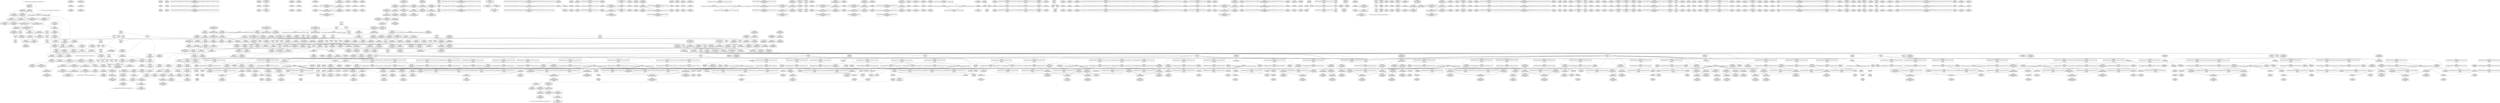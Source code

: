 digraph {
	CE0x4c35360 [shape=record,shape=Mrecord,label="{CE0x4c35360|rcu_read_lock:tmp1|*SummSink*}"]
	CE0x4c62030 [shape=record,shape=Mrecord,label="{CE0x4c62030|task_sid:tmp8|security/selinux/hooks.c,208|*SummSource*}"]
	CE0x4cab580 [shape=record,shape=Mrecord,label="{CE0x4cab580|rcu_read_unlock:tmp20|include/linux/rcupdate.h,933|*SummSource*}"]
	CE0x4d05310 [shape=record,shape=Mrecord,label="{CE0x4d05310|__preempt_count_add:bb}"]
	CE0x4d00560 [shape=record,shape=Mrecord,label="{CE0x4d00560|__preempt_count_sub:do.end}"]
	CE0x4c592c0 [shape=record,shape=Mrecord,label="{CE0x4c592c0|task_sid:tmp|*SummSource*}"]
	CE0x4c9b6d0 [shape=record,shape=Mrecord,label="{CE0x4c9b6d0|rcu_read_unlock:tmp4|include/linux/rcupdate.h,933}"]
	CE0x4c38100 [shape=record,shape=Mrecord,label="{CE0x4c38100|rcu_read_lock:call3|include/linux/rcupdate.h,882|*SummSink*}"]
	CE0x4c20700 [shape=record,shape=Mrecord,label="{CE0x4c20700|current_sid:tmp3|*SummSource*}"]
	CE0x4c61530 [shape=record,shape=Mrecord,label="{CE0x4c61530|task_sid:if.then|*SummSource*}"]
	CE0x4c24230 [shape=record,shape=Mrecord,label="{CE0x4c24230|current_sid:entry|*SummSink*}"]
	CE0x4c741d0 [shape=record,shape=Mrecord,label="{CE0x4c741d0|_call_void_lock_acquire(%struct.lockdep_map*_%map,_i32_0,_i32_0,_i32_2,_i32_0,_%struct.lockdep_map*_null,_i64_ptrtoint_(i8*_blockaddress(_rcu_lock_acquire,_%__here)_to_i64))_#10,_!dbg_!27716|include/linux/rcupdate.h,418}"]
	CE0x4c163a0 [shape=record,shape=Mrecord,label="{CE0x4c163a0|i64_5|*Constant*|*SummSource*}"]
	CE0x4bf8e10 [shape=record,shape=Mrecord,label="{CE0x4bf8e10|i64_1|*Constant*}"]
	CE0x4bf1310 [shape=record,shape=Mrecord,label="{CE0x4bf1310|avc_has_perm:entry|*SummSink*}"]
	CE0x4c5b810 [shape=record,shape=Mrecord,label="{CE0x4c5b810|cred_sid:sid|security/selinux/hooks.c,197}"]
	CE0x4c915d0 [shape=record,shape=Mrecord,label="{CE0x4c915d0|rcu_read_unlock:tmp7|include/linux/rcupdate.h,933|*SummSink*}"]
	CE0x4c73a90 [shape=record,shape=Mrecord,label="{CE0x4c73a90|rcu_lock_acquire:tmp5|include/linux/rcupdate.h,418|*SummSink*}"]
	CE0x4c37f80 [shape=record,shape=Mrecord,label="{CE0x4c37f80|rcu_read_lock:call3|include/linux/rcupdate.h,882|*SummSource*}"]
	CE0x4c6b970 [shape=record,shape=Mrecord,label="{CE0x4c6b970|GLOBAL:__rcu_read_unlock|*Constant*|*SummSink*}"]
	CE0x4c6e0c0 [shape=record,shape=Mrecord,label="{CE0x4c6e0c0|rcu_lock_release:__here|*SummSink*}"]
	CE0x4c35e00 [shape=record,shape=Mrecord,label="{CE0x4c35e00|current_sid:tmp14|security/selinux/hooks.c,218|*SummSource*}"]
	CE0x4bee4c0 [shape=record,shape=Mrecord,label="{CE0x4bee4c0|rcu_read_unlock:do.end|*SummSource*}"]
	CE0x4c6e7b0 [shape=record,shape=Mrecord,label="{CE0x4c6e7b0|i64*_getelementptr_inbounds_(_4_x_i64_,_4_x_i64_*___llvm_gcov_ctr128,_i64_0,_i64_0)|*Constant*|*SummSource*}"]
	CE0x4c222c0 [shape=record,shape=Mrecord,label="{CE0x4c222c0|current_sid:tmp11|security/selinux/hooks.c,218|*SummSink*}"]
	CE0x4c18320 [shape=record,shape=Mrecord,label="{CE0x4c18320|current_sid:tobool|security/selinux/hooks.c,218}"]
	CE0x4be8580 [shape=record,shape=Mrecord,label="{CE0x4be8580|current_has_perm:call1|security/selinux/hooks.c,1543}"]
	CE0x4ca5120 [shape=record,shape=Mrecord,label="{CE0x4ca5120|i64*_getelementptr_inbounds_(_4_x_i64_,_4_x_i64_*___llvm_gcov_ctr128,_i64_0,_i64_2)|*Constant*|*SummSink*}"]
	CE0x4cdc9b0 [shape=record,shape=Mrecord,label="{CE0x4cdc9b0|__rcu_read_unlock:do.body|*SummSink*}"]
	CE0x4c1e970 [shape=record,shape=Mrecord,label="{CE0x4c1e970|i64*_getelementptr_inbounds_(_2_x_i64_,_2_x_i64_*___llvm_gcov_ctr98,_i64_0,_i64_1)|*Constant*|*SummSource*}"]
	CE0x4d05770 [shape=record,shape=Mrecord,label="{CE0x4d05770|__preempt_count_add:tmp2}"]
	CE0x4c6e2d0 [shape=record,shape=Mrecord,label="{CE0x4c6e2d0|__rcu_read_lock:tmp1|*SummSource*}"]
	CE0x4c5f720 [shape=record,shape=Mrecord,label="{CE0x4c5f720|_ret_void,_!dbg_!27719|./arch/x86/include/asm/preempt.h,73|*SummSink*}"]
	CE0x4c18b70 [shape=record,shape=Mrecord,label="{CE0x4c18b70|current_sid:tmp6|security/selinux/hooks.c,218|*SummSink*}"]
	CE0x4c228d0 [shape=record,shape=Mrecord,label="{CE0x4c228d0|_call_void_mcount()_#3|*SummSource*}"]
	CE0x4bfa920 [shape=record,shape=Mrecord,label="{CE0x4bfa920|selinux_task_create:entry|*SummSource*}"]
	CE0x4c09fc0 [shape=record,shape=Mrecord,label="{CE0x4c09fc0|current_sid:land.lhs.true|*SummSource*}"]
	CE0x4c9f350 [shape=record,shape=Mrecord,label="{CE0x4c9f350|i64*_getelementptr_inbounds_(_11_x_i64_,_11_x_i64_*___llvm_gcov_ctr127,_i64_0,_i64_10)|*Constant*|*SummSink*}"]
	CE0x4c973e0 [shape=record,shape=Mrecord,label="{CE0x4c973e0|rcu_lock_acquire:tmp|*SummSource*}"]
	CE0x4c0d110 [shape=record,shape=Mrecord,label="{CE0x4c0d110|_ret_i32_%call1,_!dbg_!27714|security/selinux/hooks.c,3450|*SummSink*}"]
	CE0x4c5b530 [shape=record,shape=Mrecord,label="{CE0x4c5b530|rcu_lock_acquire:map|Function::rcu_lock_acquire&Arg::map::|*SummSink*}"]
	CE0x4c354e0 [shape=record,shape=Mrecord,label="{CE0x4c354e0|i64*_getelementptr_inbounds_(_11_x_i64_,_11_x_i64_*___llvm_gcov_ctr127,_i64_0,_i64_1)|*Constant*|*SummSource*}"]
	CE0x4c5b9e0 [shape=record,shape=Mrecord,label="{CE0x4c5b9e0|cred_sid:tmp6|security/selinux/hooks.c,197}"]
	CE0x4c3a9f0 [shape=record,shape=Mrecord,label="{CE0x4c3a9f0|i32_883|*Constant*|*SummSink*}"]
	CE0x4c11470 [shape=record,shape=Mrecord,label="{CE0x4c11470|current_has_perm:tsk|Function::current_has_perm&Arg::tsk::}"]
	CE0x4c143d0 [shape=record,shape=Mrecord,label="{CE0x4c143d0|avc_has_perm:requested|Function::avc_has_perm&Arg::requested::|*SummSource*}"]
	CE0x4cce080 [shape=record,shape=Mrecord,label="{CE0x4cce080|_call_void_asm_addl_$1,_%gs:$0_,_*m,ri,*m,_dirflag_,_fpsr_,_flags_(i32*___preempt_count,_i32_%sub,_i32*___preempt_count)_#3,_!dbg_!27717,_!srcloc_!27718|./arch/x86/include/asm/preempt.h,77|*SummSink*}"]
	CE0x4c119d0 [shape=record,shape=Mrecord,label="{CE0x4c119d0|i64_3|*Constant*|*SummSink*}"]
	CE0x4c1cb20 [shape=record,shape=Mrecord,label="{CE0x4c1cb20|GLOBAL:lockdep_rcu_suspicious|*Constant*|*SummSource*}"]
	CE0x4c6e260 [shape=record,shape=Mrecord,label="{CE0x4c6e260|__rcu_read_lock:tmp1}"]
	CE0x4c16ff0 [shape=record,shape=Mrecord,label="{CE0x4c16ff0|_call_void_lockdep_rcu_suspicious(i8*_getelementptr_inbounds_(_25_x_i8_,_25_x_i8_*_.str3,_i32_0,_i32_0),_i32_218,_i8*_getelementptr_inbounds_(_45_x_i8_,_45_x_i8_*_.str12,_i32_0,_i32_0))_#10,_!dbg_!27727|security/selinux/hooks.c,218|*SummSink*}"]
	CE0x4ce63c0 [shape=record,shape=Mrecord,label="{CE0x4ce63c0|rcu_lock_release:tmp3|*SummSource*}"]
	CE0x4cdd580 [shape=record,shape=Mrecord,label="{CE0x4cdd580|i64*_getelementptr_inbounds_(_4_x_i64_,_4_x_i64_*___llvm_gcov_ctr135,_i64_0,_i64_1)|*Constant*|*SummSource*}"]
	CE0x4c87510 [shape=record,shape=Mrecord,label="{CE0x4c87510|_call_void_mcount()_#3}"]
	CE0x4c65460 [shape=record,shape=Mrecord,label="{CE0x4c65460|GLOBAL:rcu_lock_map|Global_var:rcu_lock_map}"]
	CE0x4c38a20 [shape=record,shape=Mrecord,label="{CE0x4c38a20|current_sid:security|security/selinux/hooks.c,218}"]
	CE0x4c98910 [shape=record,shape=Mrecord,label="{CE0x4c98910|rcu_read_unlock:tmp13|include/linux/rcupdate.h,933|*SummSource*}"]
	CE0x4beb780 [shape=record,shape=Mrecord,label="{CE0x4beb780|selinux_task_create:entry|*SummSink*}"]
	CE0x4bf4890 [shape=record,shape=Mrecord,label="{CE0x4bf4890|task_sid:do.body5}"]
	CE0x4c09e00 [shape=record,shape=Mrecord,label="{CE0x4c09e00|i64*_getelementptr_inbounds_(_2_x_i64_,_2_x_i64_*___llvm_gcov_ctr271,_i64_0,_i64_1)|*Constant*|*SummSink*}"]
	CE0x4ced010 [shape=record,shape=Mrecord,label="{CE0x4ced010|i64*_getelementptr_inbounds_(_4_x_i64_,_4_x_i64_*___llvm_gcov_ctr134,_i64_0,_i64_2)|*Constant*|*SummSink*}"]
	CE0x4c843f0 [shape=record,shape=Mrecord,label="{CE0x4c843f0|rcu_read_unlock:tmp12|include/linux/rcupdate.h,933|*SummSink*}"]
	CE0x4bf4990 [shape=record,shape=Mrecord,label="{CE0x4bf4990|current_sid:tmp17|security/selinux/hooks.c,218|*SummSink*}"]
	CE0x4c69330 [shape=record,shape=Mrecord,label="{CE0x4c69330|task_sid:tmp17|security/selinux/hooks.c,208}"]
	CE0x4c9b800 [shape=record,shape=Mrecord,label="{CE0x4c9b800|rcu_read_lock:tmp|*SummSource*}"]
	CE0x4c3f340 [shape=record,shape=Mrecord,label="{CE0x4c3f340|_call_void_mcount()_#3|*SummSource*}"]
	CE0x4c17f80 [shape=record,shape=Mrecord,label="{CE0x4c17f80|task_sid:call|security/selinux/hooks.c,208|*SummSource*}"]
	CE0x4c73570 [shape=record,shape=Mrecord,label="{CE0x4c73570|__preempt_count_sub:sub|./arch/x86/include/asm/preempt.h,77}"]
	CE0x4c23e90 [shape=record,shape=Mrecord,label="{CE0x4c23e90|current_has_perm:call|security/selinux/hooks.c,1542|*SummSink*}"]
	CE0x4c362f0 [shape=record,shape=Mrecord,label="{CE0x4c362f0|task_sid:task|Function::task_sid&Arg::task::}"]
	CE0x4c176d0 [shape=record,shape=Mrecord,label="{CE0x4c176d0|i8*_getelementptr_inbounds_(_25_x_i8_,_25_x_i8_*_.str3,_i32_0,_i32_0)|*Constant*}"]
	CE0x4c60f90 [shape=record,shape=Mrecord,label="{CE0x4c60f90|task_sid:land.lhs.true|*SummSource*}"]
	CE0x4c5fe50 [shape=record,shape=Mrecord,label="{CE0x4c5fe50|__rcu_read_lock:tmp4|include/linux/rcupdate.h,239}"]
	CE0x4cd6d90 [shape=record,shape=Mrecord,label="{CE0x4cd6d90|i64*_getelementptr_inbounds_(_4_x_i64_,_4_x_i64_*___llvm_gcov_ctr135,_i64_0,_i64_0)|*Constant*}"]
	CE0x4cd02a0 [shape=record,shape=Mrecord,label="{CE0x4cd02a0|rcu_lock_release:tmp6}"]
	CE0x4c37b00 [shape=record,shape=Mrecord,label="{CE0x4c37b00|rcu_read_lock:tmp12|include/linux/rcupdate.h,882|*SummSink*}"]
	CE0x4c0f2c0 [shape=record,shape=Mrecord,label="{CE0x4c0f2c0|selinux_task_create:tmp2}"]
	CE0x4c587d0 [shape=record,shape=Mrecord,label="{CE0x4c587d0|GLOBAL:rcu_lock_map|Global_var:rcu_lock_map|*SummSink*}"]
	CE0x4c17920 [shape=record,shape=Mrecord,label="{CE0x4c17920|i8*_getelementptr_inbounds_(_25_x_i8_,_25_x_i8_*_.str3,_i32_0,_i32_0)|*Constant*|*SummSink*}"]
	CE0x4ca52a0 [shape=record,shape=Mrecord,label="{CE0x4ca52a0|GLOBAL:current_task|Global_var:current_task}"]
	CE0x4bee180 [shape=record,shape=Mrecord,label="{CE0x4bee180|rcu_read_lock:tmp5|include/linux/rcupdate.h,882}"]
	CE0x4c8f5b0 [shape=record,shape=Mrecord,label="{CE0x4c8f5b0|__preempt_count_add:tmp|*SummSource*}"]
	CE0x4c04190 [shape=record,shape=Mrecord,label="{CE0x4c04190|__rcu_read_lock:tmp7|include/linux/rcupdate.h,240}"]
	CE0x4bf8d00 [shape=record,shape=Mrecord,label="{CE0x4bf8d00|i64_2|*Constant*}"]
	CE0x4c61630 [shape=record,shape=Mrecord,label="{CE0x4c61630|task_sid:if.then|*SummSink*}"]
	CE0x4c5aff0 [shape=record,shape=Mrecord,label="{CE0x4c5aff0|cred_sid:tmp1|*SummSource*}"]
	CE0x4c13e60 [shape=record,shape=Mrecord,label="{CE0x4c13e60|%struct.common_audit_data*_null|*Constant*}"]
	CE0x4c74240 [shape=record,shape=Mrecord,label="{CE0x4c74240|_call_void_lock_acquire(%struct.lockdep_map*_%map,_i32_0,_i32_0,_i32_2,_i32_0,_%struct.lockdep_map*_null,_i64_ptrtoint_(i8*_blockaddress(_rcu_lock_acquire,_%__here)_to_i64))_#10,_!dbg_!27716|include/linux/rcupdate.h,418|*SummSource*}"]
	CE0x4ce4b30 [shape=record,shape=Mrecord,label="{CE0x4ce4b30|COLLAPSED:_GCMRE___llvm_gcov_ctr134_internal_global_4_x_i64_zeroinitializer:_elem_0:default:}"]
	CE0x4cdbce0 [shape=record,shape=Mrecord,label="{CE0x4cdbce0|_call_void_mcount()_#3|*SummSource*}"]
	CE0x4c35170 [shape=record,shape=Mrecord,label="{CE0x4c35170|i64*_getelementptr_inbounds_(_11_x_i64_,_11_x_i64_*___llvm_gcov_ctr127,_i64_0,_i64_1)|*Constant*}"]
	CE0x4bee3e0 [shape=record,shape=Mrecord,label="{CE0x4bee3e0|rcu_read_unlock:bb|*SummSink*}"]
	CE0x4c6b1b0 [shape=record,shape=Mrecord,label="{CE0x4c6b1b0|_ret_void,_!dbg_!27717|include/linux/rcupdate.h,424|*SummSource*}"]
	CE0x4bfb8a0 [shape=record,shape=Mrecord,label="{CE0x4bfb8a0|COLLAPSED:_GCMRE___llvm_gcov_ctr271_internal_global_2_x_i64_zeroinitializer:_elem_0:default:}"]
	CE0x4c4e660 [shape=record,shape=Mrecord,label="{CE0x4c4e660|task_sid:tmp10|security/selinux/hooks.c,208}"]
	CE0x4d01ed0 [shape=record,shape=Mrecord,label="{CE0x4d01ed0|i64*_getelementptr_inbounds_(_4_x_i64_,_4_x_i64_*___llvm_gcov_ctr135,_i64_0,_i64_2)|*Constant*}"]
	CE0x4cdb780 [shape=record,shape=Mrecord,label="{CE0x4cdb780|i64*_getelementptr_inbounds_(_4_x_i64_,_4_x_i64_*___llvm_gcov_ctr129,_i64_0,_i64_1)|*Constant*}"]
	CE0x4c79420 [shape=record,shape=Mrecord,label="{CE0x4c79420|i64*_getelementptr_inbounds_(_4_x_i64_,_4_x_i64_*___llvm_gcov_ctr130,_i64_0,_i64_0)|*Constant*|*SummSource*}"]
	CE0x4c98a40 [shape=record,shape=Mrecord,label="{CE0x4c98a40|rcu_read_unlock:tmp13|include/linux/rcupdate.h,933|*SummSink*}"]
	CE0x4c86520 [shape=record,shape=Mrecord,label="{CE0x4c86520|GLOBAL:__llvm_gcov_ctr132|Global_var:__llvm_gcov_ctr132|*SummSource*}"]
	CE0x4c5b3b0 [shape=record,shape=Mrecord,label="{CE0x4c5b3b0|rcu_lock_acquire:map|Function::rcu_lock_acquire&Arg::map::|*SummSource*}"]
	CE0x4bf2e60 [shape=record,shape=Mrecord,label="{CE0x4bf2e60|current_sid:sid|security/selinux/hooks.c,220|*SummSource*}"]
	CE0x4c3a800 [shape=record,shape=Mrecord,label="{CE0x4c3a800|i32_883|*Constant*}"]
	"CONST[source:2(external),value:2(dynamic)][purpose:{object}][SrcIdx:2]"
	CE0x4c19cd0 [shape=record,shape=Mrecord,label="{CE0x4c19cd0|i64*_getelementptr_inbounds_(_13_x_i64_,_13_x_i64_*___llvm_gcov_ctr126,_i64_0,_i64_1)|*Constant*}"]
	CE0x4c5fbb0 [shape=record,shape=Mrecord,label="{CE0x4c5fbb0|0:_i8,_:_GCMR_rcu_read_lock.__warned_internal_global_i8_0,_section_.data.unlikely_,_align_1:_elem_0:default:}"]
	CE0x4c86690 [shape=record,shape=Mrecord,label="{CE0x4c86690|GLOBAL:__llvm_gcov_ctr132|Global_var:__llvm_gcov_ctr132|*SummSink*}"]
	CE0x4beea40 [shape=record,shape=Mrecord,label="{CE0x4beea40|GLOBAL:current_sid.__warned|Global_var:current_sid.__warned|*SummSink*}"]
	CE0x4c604f0 [shape=record,shape=Mrecord,label="{CE0x4c604f0|task_sid:tmp6|security/selinux/hooks.c,208|*SummSink*}"]
	CE0x4c99060 [shape=record,shape=Mrecord,label="{CE0x4c99060|rcu_lock_acquire:bb}"]
	CE0x4c127d0 [shape=record,shape=Mrecord,label="{CE0x4c127d0|_ret_i32_%call2,_!dbg_!27718|security/selinux/hooks.c,1544}"]
	CE0x4c4f0a0 [shape=record,shape=Mrecord,label="{CE0x4c4f0a0|i64_7|*Constant*|*SummSource*}"]
	CE0x4bef970 [shape=record,shape=Mrecord,label="{CE0x4bef970|current_sid:if.end}"]
	CE0x4c17b60 [shape=record,shape=Mrecord,label="{CE0x4c17b60|__rcu_read_lock:entry}"]
	CE0x4c99f30 [shape=record,shape=Mrecord,label="{CE0x4c99f30|__preempt_count_add:entry}"]
	CE0x4c84560 [shape=record,shape=Mrecord,label="{CE0x4c84560|rcu_read_unlock:call3|include/linux/rcupdate.h,933}"]
	CE0x4c57e00 [shape=record,shape=Mrecord,label="{CE0x4c57e00|cred_sid:tmp2}"]
	CE0x4c34ba0 [shape=record,shape=Mrecord,label="{CE0x4c34ba0|%struct.task_struct*_(%struct.task_struct**)*_asm_movq_%gs:$_1:P_,$0_,_r,im,_dirflag_,_fpsr_,_flags_|*SummSource*}"]
	CE0x4cd1ac0 [shape=record,shape=Mrecord,label="{CE0x4cd1ac0|_call_void_asm_sideeffect_,_memory_,_dirflag_,_fpsr_,_flags_()_#3,_!dbg_!27711,_!srcloc_!27714|include/linux/rcupdate.h,244}"]
	CE0x4ca2210 [shape=record,shape=Mrecord,label="{CE0x4ca2210|rcu_read_unlock:tmp6|include/linux/rcupdate.h,933}"]
	CE0x4c35020 [shape=record,shape=Mrecord,label="{CE0x4c35020|i64_1|*Constant*}"]
	CE0x4cabc90 [shape=record,shape=Mrecord,label="{CE0x4cabc90|i64*_getelementptr_inbounds_(_11_x_i64_,_11_x_i64_*___llvm_gcov_ctr132,_i64_0,_i64_10)|*Constant*}"]
	CE0x4ce3680 [shape=record,shape=Mrecord,label="{CE0x4ce3680|i64*_getelementptr_inbounds_(_4_x_i64_,_4_x_i64_*___llvm_gcov_ctr133,_i64_0,_i64_3)|*Constant*|*SummSource*}"]
	CE0x4c05e50 [shape=record,shape=Mrecord,label="{CE0x4c05e50|i64*_getelementptr_inbounds_(_11_x_i64_,_11_x_i64_*___llvm_gcov_ctr125,_i64_0,_i64_8)|*Constant*|*SummSource*}"]
	CE0x4bf3b30 [shape=record,shape=Mrecord,label="{CE0x4bf3b30|current_sid:tmp24|security/selinux/hooks.c,220}"]
	CE0x4beaf90 [shape=record,shape=Mrecord,label="{CE0x4beaf90|i64_1|*Constant*}"]
	CE0x4c07710 [shape=record,shape=Mrecord,label="{CE0x4c07710|_call_void_rcu_read_lock()_#10,_!dbg_!27712|security/selinux/hooks.c,207}"]
	CE0x4c37c70 [shape=record,shape=Mrecord,label="{CE0x4c37c70|rcu_read_lock:call3|include/linux/rcupdate.h,882}"]
	CE0x4c17c80 [shape=record,shape=Mrecord,label="{CE0x4c17c80|GLOBAL:__rcu_read_lock|*Constant*|*SummSource*}"]
	CE0x4be7d40 [shape=record,shape=Mrecord,label="{CE0x4be7d40|i32_0|*Constant*|*SummSink*}"]
	CE0x4c92c40 [shape=record,shape=Mrecord,label="{CE0x4c92c40|rcu_read_unlock:tmp11|include/linux/rcupdate.h,933}"]
	CE0x4cdbde0 [shape=record,shape=Mrecord,label="{CE0x4cdbde0|_call_void_mcount()_#3|*SummSink*}"]
	CE0x4c10fc0 [shape=record,shape=Mrecord,label="{CE0x4c10fc0|current_sid:tobool|security/selinux/hooks.c,218|*SummSource*}"]
	CE0x4bfd530 [shape=record,shape=Mrecord,label="{CE0x4bfd530|current_sid:tmp1|*SummSource*}"]
	CE0x4c7cfc0 [shape=record,shape=Mrecord,label="{CE0x4c7cfc0|__preempt_count_sub:tmp7|./arch/x86/include/asm/preempt.h,78|*SummSource*}"]
	CE0x4c1f220 [shape=record,shape=Mrecord,label="{CE0x4c1f220|i32_208|*Constant*}"]
	CE0x4c41480 [shape=record,shape=Mrecord,label="{CE0x4c41480|current_sid:call4|security/selinux/hooks.c,218|*SummSink*}"]
	CE0x4c4fbb0 [shape=record,shape=Mrecord,label="{CE0x4c4fbb0|task_sid:tmp22|security/selinux/hooks.c,208|*SummSource*}"]
	CE0x4ca5570 [shape=record,shape=Mrecord,label="{CE0x4ca5570|_call_void_mcount()_#3|*SummSource*}"]
	CE0x4c9f3c0 [shape=record,shape=Mrecord,label="{CE0x4c9f3c0|rcu_read_lock:tmp21|include/linux/rcupdate.h,884|*SummSink*}"]
	CE0x4c57340 [shape=record,shape=Mrecord,label="{CE0x4c57340|task_sid:tmp1|*SummSink*}"]
	CE0x4c94660 [shape=record,shape=Mrecord,label="{CE0x4c94660|rcu_read_unlock:tobool1|include/linux/rcupdate.h,933}"]
	CE0x4c58710 [shape=record,shape=Mrecord,label="{CE0x4c58710|GLOBAL:rcu_lock_map|Global_var:rcu_lock_map|*SummSource*}"]
	CE0x4c63410 [shape=record,shape=Mrecord,label="{CE0x4c63410|_call_void___preempt_count_add(i32_1)_#10,_!dbg_!27711|include/linux/rcupdate.h,239|*SummSource*}"]
	CE0x4c35a70 [shape=record,shape=Mrecord,label="{CE0x4c35a70|__rcu_read_lock:tmp6|include/linux/rcupdate.h,240|*SummSink*}"]
	CE0x4c95030 [shape=record,shape=Mrecord,label="{CE0x4c95030|_call_void___preempt_count_sub(i32_1)_#10,_!dbg_!27715|include/linux/rcupdate.h,244|*SummSink*}"]
	CE0x4c19b30 [shape=record,shape=Mrecord,label="{CE0x4c19b30|cred_sid:security|security/selinux/hooks.c,196|*SummSink*}"]
	CE0x4ce6ca0 [shape=record,shape=Mrecord,label="{CE0x4ce6ca0|__preempt_count_sub:do.end|*SummSink*}"]
	CE0x4c78de0 [shape=record,shape=Mrecord,label="{CE0x4c78de0|_call_void___preempt_count_sub(i32_1)_#10,_!dbg_!27715|include/linux/rcupdate.h,244}"]
	CE0x4beb370 [shape=record,shape=Mrecord,label="{CE0x4beb370|selinux_task_create:tmp2|*SummSource*}"]
	CE0x4ccef10 [shape=record,shape=Mrecord,label="{CE0x4ccef10|i64*_getelementptr_inbounds_(_4_x_i64_,_4_x_i64_*___llvm_gcov_ctr129,_i64_0,_i64_0)|*Constant*|*SummSource*}"]
	"CONST[source:2(external),value:2(dynamic)][purpose:{subject}][SrcIdx:4]"
	CE0x4c6c800 [shape=record,shape=Mrecord,label="{CE0x4c6c800|__rcu_read_lock:do.end}"]
	CE0x4c87580 [shape=record,shape=Mrecord,label="{CE0x4c87580|get_current:tmp4|./arch/x86/include/asm/current.h,14}"]
	CE0x4c07fd0 [shape=record,shape=Mrecord,label="{CE0x4c07fd0|current_sid:tobool1|security/selinux/hooks.c,218}"]
	CE0x4c52a40 [shape=record,shape=Mrecord,label="{CE0x4c52a40|task_sid:call7|security/selinux/hooks.c,208|*SummSink*}"]
	CE0x4d055e0 [shape=record,shape=Mrecord,label="{CE0x4d055e0|i64*_getelementptr_inbounds_(_4_x_i64_,_4_x_i64_*___llvm_gcov_ctr134,_i64_0,_i64_1)|*Constant*}"]
	CE0x4bfc040 [shape=record,shape=Mrecord,label="{CE0x4bfc040|i64*_getelementptr_inbounds_(_11_x_i64_,_11_x_i64_*___llvm_gcov_ctr125,_i64_0,_i64_1)|*Constant*|*SummSource*}"]
	CE0x4c048e0 [shape=record,shape=Mrecord,label="{CE0x4c048e0|GLOBAL:rcu_read_unlock.__warned|Global_var:rcu_read_unlock.__warned|*SummSource*}"]
	CE0x4c4bcf0 [shape=record,shape=Mrecord,label="{CE0x4c4bcf0|_call_void_rcu_read_lock()_#10,_!dbg_!27712|security/selinux/hooks.c,207|*SummSource*}"]
	CE0x4c4f6a0 [shape=record,shape=Mrecord,label="{CE0x4c4f6a0|i64*_getelementptr_inbounds_(_13_x_i64_,_13_x_i64_*___llvm_gcov_ctr126,_i64_0,_i64_10)|*Constant*}"]
	CE0x4c6c220 [shape=record,shape=Mrecord,label="{CE0x4c6c220|_ret_void,_!dbg_!27717|include/linux/rcupdate.h,245}"]
	CE0x4bedea0 [shape=record,shape=Mrecord,label="{CE0x4bedea0|rcu_read_lock:tmp4|include/linux/rcupdate.h,882|*SummSink*}"]
	CE0x4c4fa40 [shape=record,shape=Mrecord,label="{CE0x4c4fa40|i64*_getelementptr_inbounds_(_13_x_i64_,_13_x_i64_*___llvm_gcov_ctr126,_i64_0,_i64_10)|*Constant*|*SummSource*}"]
	CE0x4c21cb0 [shape=record,shape=Mrecord,label="{CE0x4c21cb0|current_sid:tmp10|security/selinux/hooks.c,218|*SummSource*}"]
	CE0x5f0d520 [shape=record,shape=Mrecord,label="{CE0x5f0d520|selinux_task_create:tmp|*SummSink*}"]
	CE0x4c97c90 [shape=record,shape=Mrecord,label="{CE0x4c97c90|i64*_getelementptr_inbounds_(_4_x_i64_,_4_x_i64_*___llvm_gcov_ctr128,_i64_0,_i64_3)|*Constant*}"]
	CE0x4cdc0d0 [shape=record,shape=Mrecord,label="{CE0x4cdc0d0|__preempt_count_add:tmp1|*SummSource*}"]
	CE0x4c5c670 [shape=record,shape=Mrecord,label="{CE0x4c5c670|task_sid:tmp18|security/selinux/hooks.c,208|*SummSink*}"]
	CE0x4c06310 [shape=record,shape=Mrecord,label="{CE0x4c06310|current_sid:land.lhs.true2|*SummSource*}"]
	CE0x4c69fb0 [shape=record,shape=Mrecord,label="{CE0x4c69fb0|_call_void_rcu_lock_release(%struct.lockdep_map*_rcu_lock_map)_#10,_!dbg_!27733|include/linux/rcupdate.h,935|*SummSink*}"]
	CE0x4c3e2f0 [shape=record,shape=Mrecord,label="{CE0x4c3e2f0|rcu_read_unlock:tmp13|include/linux/rcupdate.h,933}"]
	CE0x4c0af90 [shape=record,shape=Mrecord,label="{CE0x4c0af90|current_has_perm:tmp2}"]
	CE0x4c9a1c0 [shape=record,shape=Mrecord,label="{CE0x4c9a1c0|i32_1|*Constant*}"]
	CE0x4bf7d50 [shape=record,shape=Mrecord,label="{CE0x4bf7d50|i64*_getelementptr_inbounds_(_13_x_i64_,_13_x_i64_*___llvm_gcov_ctr126,_i64_0,_i64_8)|*Constant*|*SummSink*}"]
	CE0x4c91d10 [shape=record,shape=Mrecord,label="{CE0x4c91d10|__rcu_read_unlock:tmp3|*SummSink*}"]
	CE0x4c672f0 [shape=record,shape=Mrecord,label="{CE0x4c672f0|rcu_lock_acquire:tmp6}"]
	CE0x4bedd90 [shape=record,shape=Mrecord,label="{CE0x4bedd90|rcu_read_unlock:bb|*SummSource*}"]
	CE0x4c5fec0 [shape=record,shape=Mrecord,label="{CE0x4c5fec0|__rcu_read_lock:tmp4|include/linux/rcupdate.h,239|*SummSource*}"]
	CE0x4c4c400 [shape=record,shape=Mrecord,label="{CE0x4c4c400|_ret_void,_!dbg_!27717|include/linux/rcupdate.h,419|*SummSink*}"]
	CE0x4c9e950 [shape=record,shape=Mrecord,label="{CE0x4c9e950|i64*_getelementptr_inbounds_(_11_x_i64_,_11_x_i64_*___llvm_gcov_ctr127,_i64_0,_i64_9)|*Constant*|*SummSource*}"]
	CE0x4befb00 [shape=record,shape=Mrecord,label="{CE0x4befb00|current_sid:do.end}"]
	CE0x4c10210 [shape=record,shape=Mrecord,label="{CE0x4c10210|current_sid:tmp12|security/selinux/hooks.c,218|*SummSource*}"]
	CE0x4c57be0 [shape=record,shape=Mrecord,label="{CE0x4c57be0|_ret_void,_!dbg_!27735|include/linux/rcupdate.h,884|*SummSink*}"]
	CE0x4cdd000 [shape=record,shape=Mrecord,label="{CE0x4cdd000|__preempt_count_add:do.body}"]
	CE0x4c6cad0 [shape=record,shape=Mrecord,label="{CE0x4c6cad0|__rcu_read_lock:do.body}"]
	CE0x4cdd450 [shape=record,shape=Mrecord,label="{CE0x4cdd450|_call_void_mcount()_#3|*SummSource*}"]
	CE0x4ce5e90 [shape=record,shape=Mrecord,label="{CE0x4ce5e90|void_(i32*,_i32,_i32*)*_asm_addl_$1,_%gs:$0_,_*m,ri,*m,_dirflag_,_fpsr_,_flags_}"]
	CE0x4c51fc0 [shape=record,shape=Mrecord,label="{CE0x4c51fc0|task_sid:call7|security/selinux/hooks.c,208}"]
	CE0x4c1f910 [shape=record,shape=Mrecord,label="{CE0x4c1f910|cred_sid:tmp4|*LoadInst*|security/selinux/hooks.c,196|*SummSource*}"]
	CE0x4bf0a20 [shape=record,shape=Mrecord,label="{CE0x4bf0a20|current_has_perm:call2|security/selinux/hooks.c,1544|*SummSource*}"]
	CE0x4c9d1a0 [shape=record,shape=Mrecord,label="{CE0x4c9d1a0|rcu_read_unlock:tmp3|*SummSink*}"]
	CE0x4c37830 [shape=record,shape=Mrecord,label="{CE0x4c37830|rcu_read_lock:tmp12|include/linux/rcupdate.h,882}"]
	CE0x4cac590 [shape=record,shape=Mrecord,label="{CE0x4cac590|rcu_read_unlock:tmp22|include/linux/rcupdate.h,935|*SummSource*}"]
	CE0x4cac0e0 [shape=record,shape=Mrecord,label="{CE0x4cac0e0|i64*_getelementptr_inbounds_(_11_x_i64_,_11_x_i64_*___llvm_gcov_ctr132,_i64_0,_i64_10)|*Constant*|*SummSource*}"]
	CE0x4ca2d30 [shape=record,shape=Mrecord,label="{CE0x4ca2d30|rcu_read_lock:land.lhs.true2}"]
	CE0x4c05de0 [shape=record,shape=Mrecord,label="{CE0x4c05de0|i64*_getelementptr_inbounds_(_11_x_i64_,_11_x_i64_*___llvm_gcov_ctr125,_i64_0,_i64_8)|*Constant*}"]
	CE0x4c3bd40 [shape=record,shape=Mrecord,label="{CE0x4c3bd40|i64*_getelementptr_inbounds_(_11_x_i64_,_11_x_i64_*___llvm_gcov_ctr132,_i64_0,_i64_0)|*Constant*|*SummSink*}"]
	CE0x4c568b0 [shape=record,shape=Mrecord,label="{CE0x4c568b0|get_current:bb}"]
	CE0x4c9c1f0 [shape=record,shape=Mrecord,label="{CE0x4c9c1f0|rcu_read_lock:do.end}"]
	CE0x4c4efa0 [shape=record,shape=Mrecord,label="{CE0x4c4efa0|task_sid:tobool4|security/selinux/hooks.c,208|*SummSink*}"]
	CE0x4c9d500 [shape=record,shape=Mrecord,label="{CE0x4c9d500|__rcu_read_lock:tmp5|include/linux/rcupdate.h,239}"]
	CE0x4c120a0 [shape=record,shape=Mrecord,label="{CE0x4c120a0|get_current:bb|*SummSink*}"]
	CE0x4c1c090 [shape=record,shape=Mrecord,label="{CE0x4c1c090|i32_77|*Constant*|*SummSource*}"]
	CE0x4ca0db0 [shape=record,shape=Mrecord,label="{CE0x4ca0db0|i8*_getelementptr_inbounds_(_42_x_i8_,_42_x_i8_*_.str46,_i32_0,_i32_0)|*Constant*|*SummSource*}"]
	CE0x4c3ff70 [shape=record,shape=Mrecord,label="{CE0x4c3ff70|i8*_getelementptr_inbounds_(_41_x_i8_,_41_x_i8_*_.str44,_i32_0,_i32_0)|*Constant*|*SummSink*}"]
	CE0x4c19f10 [shape=record,shape=Mrecord,label="{CE0x4c19f10|i64*_getelementptr_inbounds_(_13_x_i64_,_13_x_i64_*___llvm_gcov_ctr126,_i64_0,_i64_1)|*Constant*|*SummSource*}"]
	CE0x4c409b0 [shape=record,shape=Mrecord,label="{CE0x4c409b0|task_sid:tmp20|security/selinux/hooks.c,208}"]
	CE0x4ca1230 [shape=record,shape=Mrecord,label="{CE0x4ca1230|i64*_getelementptr_inbounds_(_11_x_i64_,_11_x_i64_*___llvm_gcov_ctr127,_i64_0,_i64_9)|*Constant*}"]
	CE0x4bf8da0 [shape=record,shape=Mrecord,label="{CE0x4bf8da0|get_current:tmp|*SummSink*}"]
	CE0x4c78cb0 [shape=record,shape=Mrecord,label="{CE0x4c78cb0|_call_void_asm_sideeffect_,_memory_,_dirflag_,_fpsr_,_flags_()_#3,_!dbg_!27711,_!srcloc_!27714|include/linux/rcupdate.h,244|*SummSink*}"]
	CE0x4c846f0 [shape=record,shape=Mrecord,label="{CE0x4c846f0|rcu_read_lock:tmp14|include/linux/rcupdate.h,882}"]
	CE0x4c518c0 [shape=record,shape=Mrecord,label="{CE0x4c518c0|i64*_getelementptr_inbounds_(_13_x_i64_,_13_x_i64_*___llvm_gcov_ctr126,_i64_0,_i64_12)|*Constant*}"]
	CE0x4c81020 [shape=record,shape=Mrecord,label="{CE0x4c81020|i64*_getelementptr_inbounds_(_11_x_i64_,_11_x_i64_*___llvm_gcov_ctr127,_i64_0,_i64_8)|*Constant*|*SummSource*}"]
	CE0x4c84d50 [shape=record,shape=Mrecord,label="{CE0x4c84d50|rcu_read_lock:tmp14|include/linux/rcupdate.h,882|*SummSink*}"]
	CE0x4c6d8c0 [shape=record,shape=Mrecord,label="{CE0x4c6d8c0|%struct.lockdep_map*_null|*Constant*|*SummSink*}"]
	CE0x4cd3410 [shape=record,shape=Mrecord,label="{CE0x4cd3410|_call_void_mcount()_#3|*SummSource*}"]
	CE0x4c5d020 [shape=record,shape=Mrecord,label="{CE0x4c5d020|i64*_getelementptr_inbounds_(_4_x_i64_,_4_x_i64_*___llvm_gcov_ctr130,_i64_0,_i64_1)|*Constant*|*SummSink*}"]
	CE0x4c0a880 [shape=record,shape=Mrecord,label="{CE0x4c0a880|i64*_getelementptr_inbounds_(_2_x_i64_,_2_x_i64_*___llvm_gcov_ctr136,_i64_0,_i64_1)|*Constant*}"]
	CE0x4c41120 [shape=record,shape=Mrecord,label="{CE0x4c41120|i64*_getelementptr_inbounds_(_11_x_i64_,_11_x_i64_*___llvm_gcov_ctr125,_i64_0,_i64_10)|*Constant*|*SummSink*}"]
	CE0x4ca1420 [shape=record,shape=Mrecord,label="{CE0x4ca1420|__rcu_read_unlock:tmp5|include/linux/rcupdate.h,244|*SummSource*}"]
	CE0x4ccf080 [shape=record,shape=Mrecord,label="{CE0x4ccf080|__preempt_count_sub:tmp1}"]
	CE0x4ccfe40 [shape=record,shape=Mrecord,label="{CE0x4ccfe40|i8*_undef|*Constant*}"]
	CE0x4c69230 [shape=record,shape=Mrecord,label="{CE0x4c69230|task_sid:tmp15|security/selinux/hooks.c,208|*SummSource*}"]
	CE0x4c17cf0 [shape=record,shape=Mrecord,label="{CE0x4c17cf0|GLOBAL:__rcu_read_lock|*Constant*|*SummSink*}"]
	CE0x4c692a0 [shape=record,shape=Mrecord,label="{CE0x4c692a0|task_sid:tmp15|security/selinux/hooks.c,208|*SummSink*}"]
	CE0x4c0cb70 [shape=record,shape=Mrecord,label="{CE0x4c0cb70|_call_void_mcount()_#3|*SummSink*}"]
	CE0x4c576c0 [shape=record,shape=Mrecord,label="{CE0x4c576c0|rcu_read_lock:tmp5|include/linux/rcupdate.h,882|*SummSink*}"]
	CE0x4c5cde0 [shape=record,shape=Mrecord,label="{CE0x4c5cde0|COLLAPSED:_GCMRE___llvm_gcov_ctr132_internal_global_11_x_i64_zeroinitializer:_elem_0:default:}"]
	CE0x4cece60 [shape=record,shape=Mrecord,label="{CE0x4cece60|i64*_getelementptr_inbounds_(_4_x_i64_,_4_x_i64_*___llvm_gcov_ctr134,_i64_0,_i64_2)|*Constant*|*SummSource*}"]
	CE0x4d247c0 [shape=record,shape=Mrecord,label="{CE0x4d247c0|i64*_getelementptr_inbounds_(_4_x_i64_,_4_x_i64_*___llvm_gcov_ctr135,_i64_0,_i64_3)|*Constant*}"]
	CE0x4c6a120 [shape=record,shape=Mrecord,label="{CE0x4c6a120|rcu_lock_release:entry}"]
	CE0x4ce5790 [shape=record,shape=Mrecord,label="{CE0x4ce5790|rcu_lock_release:indirectgoto|*SummSink*}"]
	CE0x4c95b10 [shape=record,shape=Mrecord,label="{CE0x4c95b10|i64*_getelementptr_inbounds_(_4_x_i64_,_4_x_i64_*___llvm_gcov_ctr128,_i64_0,_i64_3)|*Constant*|*SummSource*}"]
	CE0x4c1c020 [shape=record,shape=Mrecord,label="{CE0x4c1c020|i32_77|*Constant*}"]
	CE0x4ca88f0 [shape=record,shape=Mrecord,label="{CE0x4ca88f0|rcu_read_unlock:tmp18|include/linux/rcupdate.h,933|*SummSink*}"]
	CE0x4bfbb00 [shape=record,shape=Mrecord,label="{CE0x4bfbb00|selinux_task_create:tmp|*SummSource*}"]
	CE0x4ca7ae0 [shape=record,shape=Mrecord,label="{CE0x4ca7ae0|rcu_read_unlock:tmp16|include/linux/rcupdate.h,933|*SummSource*}"]
	CE0x4c4dde0 [shape=record,shape=Mrecord,label="{CE0x4c4dde0|i64_6|*Constant*|*SummSource*}"]
	CE0x4c81dd0 [shape=record,shape=Mrecord,label="{CE0x4c81dd0|rcu_read_lock:tmp18|include/linux/rcupdate.h,882|*SummSink*}"]
	CE0x4bfce70 [shape=record,shape=Mrecord,label="{CE0x4bfce70|i32_(i32,_i32,_i16,_i32,_%struct.common_audit_data*)*_bitcast_(i32_(i32,_i32,_i16,_i32,_%struct.common_audit_data.495*)*_avc_has_perm_to_i32_(i32,_i32,_i16,_i32,_%struct.common_audit_data*)*)|*Constant*}"]
	CE0x4c9e3d0 [shape=record,shape=Mrecord,label="{CE0x4c9e3d0|rcu_read_unlock:tmp9|include/linux/rcupdate.h,933|*SummSource*}"]
	CE0x4c6c2e0 [shape=record,shape=Mrecord,label="{CE0x4c6c2e0|_ret_void,_!dbg_!27717|include/linux/rcupdate.h,245|*SummSource*}"]
	CE0x4c675a0 [shape=record,shape=Mrecord,label="{CE0x4c675a0|rcu_lock_acquire:tmp6|*SummSource*}"]
	CE0x4cff010 [shape=record,shape=Mrecord,label="{CE0x4cff010|i64*_getelementptr_inbounds_(_4_x_i64_,_4_x_i64_*___llvm_gcov_ctr135,_i64_0,_i64_1)|*Constant*}"]
	CE0x4c83de0 [shape=record,shape=Mrecord,label="{CE0x4c83de0|rcu_read_unlock:tmp11|include/linux/rcupdate.h,933|*SummSource*}"]
	CE0x4be7140 [shape=record,shape=Mrecord,label="{CE0x4be7140|current_has_perm:tmp|*SummSink*}"]
	CE0x4c6bb20 [shape=record,shape=Mrecord,label="{CE0x4c6bb20|GLOBAL:__rcu_read_unlock|*Constant*|*SummSource*}"]
	CE0x4c92440 [shape=record,shape=Mrecord,label="{CE0x4c92440|rcu_lock_acquire:tmp3|*SummSink*}"]
	CE0x4c92090 [shape=record,shape=Mrecord,label="{CE0x4c92090|COLLAPSED:_GCMRE___llvm_gcov_ctr133_internal_global_4_x_i64_zeroinitializer:_elem_0:default:}"]
	CE0x4bf5ba0 [shape=record,shape=Mrecord,label="{CE0x4bf5ba0|current_sid:tmp5|security/selinux/hooks.c,218}"]
	CE0x4cd2480 [shape=record,shape=Mrecord,label="{CE0x4cd2480|rcu_lock_release:tmp4|include/linux/rcupdate.h,423|*SummSource*}"]
	CE0x4d25390 [shape=record,shape=Mrecord,label="{CE0x4d25390|__preempt_count_add:tmp}"]
	CE0x4beeb70 [shape=record,shape=Mrecord,label="{CE0x4beeb70|current_sid:tmp8|security/selinux/hooks.c,218}"]
	CE0x4c40390 [shape=record,shape=Mrecord,label="{CE0x4c40390|i64*_getelementptr_inbounds_(_13_x_i64_,_13_x_i64_*___llvm_gcov_ctr126,_i64_0,_i64_9)|*Constant*|*SummSource*}"]
	CE0x4c5ca80 [shape=record,shape=Mrecord,label="{CE0x4c5ca80|_call_void_lockdep_rcu_suspicious(i8*_getelementptr_inbounds_(_25_x_i8_,_25_x_i8_*_.str3,_i32_0,_i32_0),_i32_208,_i8*_getelementptr_inbounds_(_41_x_i8_,_41_x_i8_*_.str44,_i32_0,_i32_0))_#10,_!dbg_!27732|security/selinux/hooks.c,208|*SummSource*}"]
	CE0x4c12fa0 [shape=record,shape=Mrecord,label="{CE0x4c12fa0|avc_has_perm:requested|Function::avc_has_perm&Arg::requested::|*SummSink*}"]
	CE0x4c04b60 [shape=record,shape=Mrecord,label="{CE0x4c04b60|rcu_read_lock:tobool1|include/linux/rcupdate.h,882|*SummSink*}"]
	CE0x4c96790 [shape=record,shape=Mrecord,label="{CE0x4c96790|rcu_read_unlock:tmp4|include/linux/rcupdate.h,933|*SummSink*}"]
	CE0x4c20520 [shape=record,shape=Mrecord,label="{CE0x4c20520|current_sid:tmp3}"]
	CE0x4cd3480 [shape=record,shape=Mrecord,label="{CE0x4cd3480|_call_void_mcount()_#3|*SummSink*}"]
	CE0x4bee680 [shape=record,shape=Mrecord,label="{CE0x4bee680|GLOBAL:current_sid.__warned|Global_var:current_sid.__warned}"]
	CE0x4ced8b0 [shape=record,shape=Mrecord,label="{CE0x4ced8b0|__rcu_read_unlock:tmp4|include/linux/rcupdate.h,244|*SummSource*}"]
	CE0x4c977a0 [shape=record,shape=Mrecord,label="{CE0x4c977a0|rcu_read_unlock:do.body|*SummSource*}"]
	CE0x4c6db10 [shape=record,shape=Mrecord,label="{CE0x4c6db10|i64_ptrtoint_(i8*_blockaddress(_rcu_lock_acquire,_%__here)_to_i64)|*Constant*}"]
	CE0x4c33730 [shape=record,shape=Mrecord,label="{CE0x4c33730|task_sid:do.body|*SummSink*}"]
	CE0x4c3c300 [shape=record,shape=Mrecord,label="{CE0x4c3c300|_call_void_mcount()_#3|*SummSink*}"]
	CE0x4ccf010 [shape=record,shape=Mrecord,label="{CE0x4ccf010|i64_1|*Constant*}"]
	CE0x4cac190 [shape=record,shape=Mrecord,label="{CE0x4cac190|i64*_getelementptr_inbounds_(_11_x_i64_,_11_x_i64_*___llvm_gcov_ctr132,_i64_0,_i64_10)|*Constant*|*SummSink*}"]
	CE0x4c4f210 [shape=record,shape=Mrecord,label="{CE0x4c4f210|task_sid:tmp21|security/selinux/hooks.c,208|*SummSource*}"]
	CE0x4c63c20 [shape=record,shape=Mrecord,label="{CE0x4c63c20|i64*_getelementptr_inbounds_(_2_x_i64_,_2_x_i64_*___llvm_gcov_ctr131,_i64_0,_i64_0)|*Constant*|*SummSink*}"]
	CE0x4cd7290 [shape=record,shape=Mrecord,label="{CE0x4cd7290|__preempt_count_sub:tmp3|*SummSource*}"]
	CE0x4c3a980 [shape=record,shape=Mrecord,label="{CE0x4c3a980|i32_883|*Constant*|*SummSource*}"]
	CE0x4d24990 [shape=record,shape=Mrecord,label="{CE0x4d24990|i64*_getelementptr_inbounds_(_4_x_i64_,_4_x_i64_*___llvm_gcov_ctr135,_i64_0,_i64_3)|*Constant*|*SummSource*}"]
	CE0x4c64140 [shape=record,shape=Mrecord,label="{CE0x4c64140|_ret_void,_!dbg_!27717|include/linux/rcupdate.h,240}"]
	CE0x4ce1bf0 [shape=record,shape=Mrecord,label="{CE0x4ce1bf0|rcu_lock_release:tmp5|include/linux/rcupdate.h,423|*SummSource*}"]
	CE0x4c78c40 [shape=record,shape=Mrecord,label="{CE0x4c78c40|_call_void_asm_sideeffect_,_memory_,_dirflag_,_fpsr_,_flags_()_#3,_!dbg_!27711,_!srcloc_!27714|include/linux/rcupdate.h,244|*SummSource*}"]
	CE0x4c781d0 [shape=record,shape=Mrecord,label="{CE0x4c781d0|__rcu_read_unlock:tmp6|include/linux/rcupdate.h,245}"]
	CE0x4c5ff30 [shape=record,shape=Mrecord,label="{CE0x4c5ff30|__rcu_read_lock:tmp4|include/linux/rcupdate.h,239|*SummSink*}"]
	CE0x4ce71c0 [shape=record,shape=Mrecord,label="{CE0x4ce71c0|rcu_lock_release:bb|*SummSink*}"]
	CE0x4c1d9c0 [shape=record,shape=Mrecord,label="{CE0x4c1d9c0|current_sid:land.lhs.true}"]
	CE0x4ca02e0 [shape=record,shape=Mrecord,label="{CE0x4ca02e0|i64*_getelementptr_inbounds_(_2_x_i64_,_2_x_i64_*___llvm_gcov_ctr131,_i64_0,_i64_0)|*Constant*}"]
	CE0x4c74370 [shape=record,shape=Mrecord,label="{CE0x4c74370|_call_void_lock_acquire(%struct.lockdep_map*_%map,_i32_0,_i32_0,_i32_2,_i32_0,_%struct.lockdep_map*_null,_i64_ptrtoint_(i8*_blockaddress(_rcu_lock_acquire,_%__here)_to_i64))_#10,_!dbg_!27716|include/linux/rcupdate.h,418|*SummSink*}"]
	CE0x4d24e20 [shape=record,shape=Mrecord,label="{CE0x4d24e20|__preempt_count_sub:tmp6|./arch/x86/include/asm/preempt.h,78|*SummSink*}"]
	CE0x4ce5d30 [shape=record,shape=Mrecord,label="{CE0x4ce5d30|_call_void_asm_addl_$1,_%gs:$0_,_*m,ri,*m,_dirflag_,_fpsr_,_flags_(i32*___preempt_count,_i32_%val,_i32*___preempt_count)_#3,_!dbg_!27714,_!srcloc_!27717|./arch/x86/include/asm/preempt.h,72|*SummSink*}"]
	CE0x4c61060 [shape=record,shape=Mrecord,label="{CE0x4c61060|task_sid:land.lhs.true|*SummSink*}"]
	CE0x4c58a30 [shape=record,shape=Mrecord,label="{CE0x4c58a30|task_sid:tobool|security/selinux/hooks.c,208}"]
	CE0x4c210e0 [shape=record,shape=Mrecord,label="{CE0x4c210e0|current_sid:tmp13|security/selinux/hooks.c,218|*SummSink*}"]
	CE0x4c74de0 [shape=record,shape=Mrecord,label="{CE0x4c74de0|i64*_getelementptr_inbounds_(_4_x_i64_,_4_x_i64_*___llvm_gcov_ctr128,_i64_0,_i64_2)|*Constant*}"]
	CE0x4c41dc0 [shape=record,shape=Mrecord,label="{CE0x4c41dc0|i32_78|*Constant*|*SummSink*}"]
	CE0x4c1a730 [shape=record,shape=Mrecord,label="{CE0x4c1a730|task_sid:tmp4|*LoadInst*|security/selinux/hooks.c,208|*SummSink*}"]
	CE0x4ced270 [shape=record,shape=Mrecord,label="{CE0x4ced270|__preempt_count_sub:tmp4|./arch/x86/include/asm/preempt.h,77}"]
	CE0x4c1e840 [shape=record,shape=Mrecord,label="{CE0x4c1e840|get_current:tmp|*SummSource*}"]
	CE0x4ce61e0 [shape=record,shape=Mrecord,label="{CE0x4ce61e0|rcu_lock_release:tmp3}"]
	CE0x4c41200 [shape=record,shape=Mrecord,label="{CE0x4c41200|current_sid:tmp20|security/selinux/hooks.c,218}"]
	CE0x4bedd00 [shape=record,shape=Mrecord,label="{CE0x4bedd00|rcu_read_unlock:bb}"]
	CE0x4c4fda0 [shape=record,shape=Mrecord,label="{CE0x4c4fda0|task_sid:tmp24|security/selinux/hooks.c,208}"]
	CE0x4c05c00 [shape=record,shape=Mrecord,label="{CE0x4c05c00|i64*_getelementptr_inbounds_(_11_x_i64_,_11_x_i64_*___llvm_gcov_ctr125,_i64_0,_i64_8)|*Constant*|*SummSink*}"]
	CE0x4c74b10 [shape=record,shape=Mrecord,label="{CE0x4c74b10|i64*_getelementptr_inbounds_(_4_x_i64_,_4_x_i64_*___llvm_gcov_ctr130,_i64_0,_i64_0)|*Constant*}"]
	CE0x4c81310 [shape=record,shape=Mrecord,label="{CE0x4c81310|i64*_getelementptr_inbounds_(_11_x_i64_,_11_x_i64_*___llvm_gcov_ctr127,_i64_0,_i64_8)|*Constant*|*SummSink*}"]
	CE0x4bf8a80 [shape=record,shape=Mrecord,label="{CE0x4bf8a80|%struct.task_struct*_(%struct.task_struct**)*_asm_movq_%gs:$_1:P_,$0_,_r,im,_dirflag_,_fpsr_,_flags_}"]
	CE0x4bf4640 [shape=record,shape=Mrecord,label="{CE0x4bf4640|get_current:tmp3}"]
	CE0x4c40320 [shape=record,shape=Mrecord,label="{CE0x4c40320|i64*_getelementptr_inbounds_(_13_x_i64_,_13_x_i64_*___llvm_gcov_ctr126,_i64_0,_i64_9)|*Constant*}"]
	CE0x4c748a0 [shape=record,shape=Mrecord,label="{CE0x4c748a0|rcu_lock_release:tmp1|*SummSink*}"]
	CE0x4c653f0 [shape=record,shape=Mrecord,label="{CE0x4c653f0|rcu_lock_acquire:entry|*SummSink*}"]
	CE0x4c9f750 [shape=record,shape=Mrecord,label="{CE0x4c9f750|rcu_read_lock:tmp22|include/linux/rcupdate.h,884|*SummSource*}"]
	CE0x4c5a760 [shape=record,shape=Mrecord,label="{CE0x4c5a760|_call_void_mcount()_#3|*SummSink*}"]
	CE0x4c1d8f0 [shape=record,shape=Mrecord,label="{CE0x4c1d8f0|current_sid:do.body|*SummSink*}"]
	CE0x4c01ba0 [shape=record,shape=Mrecord,label="{CE0x4c01ba0|get_current:entry|*SummSink*}"]
	CE0x4c6dc50 [shape=record,shape=Mrecord,label="{CE0x4c6dc50|i64_ptrtoint_(i8*_blockaddress(_rcu_lock_acquire,_%__here)_to_i64)|*Constant*|*SummSource*}"]
	CE0x4bf0bb0 [shape=record,shape=Mrecord,label="{CE0x4bf0bb0|i32_(i32,_i32,_i16,_i32,_%struct.common_audit_data*)*_bitcast_(i32_(i32,_i32,_i16,_i32,_%struct.common_audit_data.495*)*_avc_has_perm_to_i32_(i32,_i32,_i16,_i32,_%struct.common_audit_data*)*)|*Constant*|*SummSource*}"]
	CE0x4c38fd0 [shape=record,shape=Mrecord,label="{CE0x4c38fd0|current_sid:tmp22|security/selinux/hooks.c,218|*SummSource*}"]
	CE0x4c50d30 [shape=record,shape=Mrecord,label="{CE0x4c50d30|task_sid:tmp24|security/selinux/hooks.c,208|*SummSink*}"]
	CE0x4cace70 [shape=record,shape=Mrecord,label="{CE0x4cace70|i8*_getelementptr_inbounds_(_44_x_i8_,_44_x_i8_*_.str47,_i32_0,_i32_0)|*Constant*|*SummSource*}"]
	CE0x4c976f0 [shape=record,shape=Mrecord,label="{CE0x4c976f0|rcu_read_unlock:do.body}"]
	CE0x4cd4350 [shape=record,shape=Mrecord,label="{CE0x4cd4350|i64*_getelementptr_inbounds_(_4_x_i64_,_4_x_i64_*___llvm_gcov_ctr129,_i64_0,_i64_3)|*Constant*|*SummSink*}"]
	CE0x4c36110 [shape=record,shape=Mrecord,label="{CE0x4c36110|i1_true|*Constant*}"]
	CE0x4d19c20 [shape=record,shape=Mrecord,label="{CE0x4d19c20|__preempt_count_add:tmp6|./arch/x86/include/asm/preempt.h,73|*SummSink*}"]
	CE0x4c1a340 [shape=record,shape=Mrecord,label="{CE0x4c1a340|_call_void_rcu_lock_acquire(%struct.lockdep_map*_rcu_lock_map)_#10,_!dbg_!27711|include/linux/rcupdate.h,881}"]
	CE0x4ccf7c0 [shape=record,shape=Mrecord,label="{CE0x4ccf7c0|rcu_lock_release:tmp6|*SummSource*}"]
	CE0x4c98bb0 [shape=record,shape=Mrecord,label="{CE0x4c98bb0|rcu_read_unlock:tmp14|include/linux/rcupdate.h,933}"]
	CE0x4c1c200 [shape=record,shape=Mrecord,label="{CE0x4c1c200|__rcu_read_lock:tmp2|*SummSink*}"]
	CE0x4cab820 [shape=record,shape=Mrecord,label="{CE0x4cab820|rcu_read_unlock:tmp21|include/linux/rcupdate.h,935}"]
	CE0x4c60560 [shape=record,shape=Mrecord,label="{CE0x4c60560|task_sid:tmp6|security/selinux/hooks.c,208|*SummSource*}"]
	CE0x4c61e40 [shape=record,shape=Mrecord,label="{CE0x4c61e40|task_sid:tmp8|security/selinux/hooks.c,208}"]
	CE0x4c5dad0 [shape=record,shape=Mrecord,label="{CE0x4c5dad0|rcu_lock_acquire:tmp1|*SummSink*}"]
	CE0x4c96cd0 [shape=record,shape=Mrecord,label="{CE0x4c96cd0|rcu_lock_release:tmp|*SummSink*}"]
	CE0x4c37070 [shape=record,shape=Mrecord,label="{CE0x4c37070|COLLAPSED:_GCMRE___llvm_gcov_ctr136_internal_global_2_x_i64_zeroinitializer:_elem_0:default:}"]
	CE0x4c3b4d0 [shape=record,shape=Mrecord,label="{CE0x4c3b4d0|i64*_getelementptr_inbounds_(_11_x_i64_,_11_x_i64_*___llvm_gcov_ctr132,_i64_0,_i64_1)|*Constant*|*SummSink*}"]
	CE0x4c33f60 [shape=record,shape=Mrecord,label="{CE0x4c33f60|i64*_getelementptr_inbounds_(_11_x_i64_,_11_x_i64_*___llvm_gcov_ctr125,_i64_0,_i64_9)|*Constant*}"]
	CE0x4c5e070 [shape=record,shape=Mrecord,label="{CE0x4c5e070|task_sid:call3|security/selinux/hooks.c,208|*SummSink*}"]
	CE0x4ca83c0 [shape=record,shape=Mrecord,label="{CE0x4ca83c0|i64*_getelementptr_inbounds_(_11_x_i64_,_11_x_i64_*___llvm_gcov_ctr132,_i64_0,_i64_8)|*Constant*|*SummSink*}"]
	CE0x4c0b000 [shape=record,shape=Mrecord,label="{CE0x4c0b000|current_has_perm:tmp2|*SummSource*}"]
	CE0x436cfe0 [shape=record,shape=Mrecord,label="{CE0x436cfe0|GLOBAL:get_current|*Constant*}"]
	CE0x4c10990 [shape=record,shape=Mrecord,label="{CE0x4c10990|current_sid:tmp4|security/selinux/hooks.c,218|*SummSink*}"]
	CE0x4c96090 [shape=record,shape=Mrecord,label="{CE0x4c96090|rcu_read_unlock:if.then}"]
	CE0x4c244b0 [shape=record,shape=Mrecord,label="{CE0x4c244b0|_ret_i32_%tmp24,_!dbg_!27742|security/selinux/hooks.c,220|*SummSink*}"]
	CE0x4bf0d50 [shape=record,shape=Mrecord,label="{CE0x4bf0d50|avc_has_perm:entry}"]
	CE0x4c13cf0 [shape=record,shape=Mrecord,label="{CE0x4c13cf0|i16_2|*Constant*|*SummSink*}"]
	CE0x4c7e700 [shape=record,shape=Mrecord,label="{CE0x4c7e700|__preempt_count_sub:tmp2}"]
	CE0x4c38e50 [shape=record,shape=Mrecord,label="{CE0x4c38e50|current_sid:tmp22|security/selinux/hooks.c,218}"]
	CE0x4d048e0 [shape=record,shape=Mrecord,label="{CE0x4d048e0|i64*_getelementptr_inbounds_(_4_x_i64_,_4_x_i64_*___llvm_gcov_ctr134,_i64_0,_i64_3)|*Constant*}"]
	CE0x4be8840 [shape=record,shape=Mrecord,label="{CE0x4be8840|GLOBAL:task_sid|*Constant*|*SummSource*}"]
	CE0x4c0cf80 [shape=record,shape=Mrecord,label="{CE0x4c0cf80|get_current:bb|*SummSource*}"]
	CE0x4c0c2d0 [shape=record,shape=Mrecord,label="{CE0x4c0c2d0|current_sid:tmp2|*SummSource*}"]
	CE0x4d24b60 [shape=record,shape=Mrecord,label="{CE0x4d24b60|i64*_getelementptr_inbounds_(_4_x_i64_,_4_x_i64_*___llvm_gcov_ctr135,_i64_0,_i64_3)|*Constant*|*SummSink*}"]
	CE0x4c85140 [shape=record,shape=Mrecord,label="{CE0x4c85140|rcu_read_lock:tmp15|include/linux/rcupdate.h,882|*SummSource*}"]
	CE0x4bef7f0 [shape=record,shape=Mrecord,label="{CE0x4bef7f0|task_sid:tmp12|security/selinux/hooks.c,208}"]
	CE0x4c13a20 [shape=record,shape=Mrecord,label="{CE0x4c13a20|i16_2|*Constant*}"]
	CE0x4c96e40 [shape=record,shape=Mrecord,label="{CE0x4c96e40|rcu_lock_release:tmp1|*SummSource*}"]
	CE0x4c223f0 [shape=record,shape=Mrecord,label="{CE0x4c223f0|current_sid:tmp12|security/selinux/hooks.c,218}"]
	CE0x4c00640 [shape=record,shape=Mrecord,label="{CE0x4c00640|task_sid:entry|*SummSource*}"]
	CE0x4bed890 [shape=record,shape=Mrecord,label="{CE0x4bed890|task_sid:tmp2|*SummSource*}"]
	CE0x4c19690 [shape=record,shape=Mrecord,label="{CE0x4c19690|rcu_read_lock:entry|*SummSink*}"]
	CE0x4c687e0 [shape=record,shape=Mrecord,label="{CE0x4c687e0|rcu_lock_release:bb}"]
	CE0x4bfd450 [shape=record,shape=Mrecord,label="{CE0x4bfd450|i64_1|*Constant*}"]
	CE0x4c23f80 [shape=record,shape=Mrecord,label="{CE0x4c23f80|GLOBAL:current_sid|*Constant*}"]
	CE0x4be8360 [shape=record,shape=Mrecord,label="{CE0x4be8360|current_sid:tmp}"]
	CE0x4c4def0 [shape=record,shape=Mrecord,label="{CE0x4c4def0|task_sid:tmp14|security/selinux/hooks.c,208}"]
	CE0x4c7aac0 [shape=record,shape=Mrecord,label="{CE0x4c7aac0|i64*_getelementptr_inbounds_(_4_x_i64_,_4_x_i64_*___llvm_gcov_ctr135,_i64_0,_i64_0)|*Constant*|*SummSource*}"]
	CE0x4c53a10 [shape=record,shape=Mrecord,label="{CE0x4c53a10|_ret_i32_%tmp6,_!dbg_!27716|security/selinux/hooks.c,197|*SummSink*}"]
	CE0x4c4eaf0 [shape=record,shape=Mrecord,label="{CE0x4c4eaf0|rcu_read_lock:tmp6|include/linux/rcupdate.h,882|*SummSink*}"]
	CE0x4c953d0 [shape=record,shape=Mrecord,label="{CE0x4c953d0|i64*_getelementptr_inbounds_(_4_x_i64_,_4_x_i64_*___llvm_gcov_ctr130,_i64_0,_i64_2)|*Constant*|*SummSource*}"]
	CE0x4d051e0 [shape=record,shape=Mrecord,label="{CE0x4d051e0|__preempt_count_add:do.body|*SummSink*}"]
	CE0x4ce6c30 [shape=record,shape=Mrecord,label="{CE0x4ce6c30|__preempt_count_sub:do.body|*SummSource*}"]
	CE0x4ce3bf0 [shape=record,shape=Mrecord,label="{CE0x4ce3bf0|rcu_lock_release:tmp2}"]
	CE0x4ce8a40 [shape=record,shape=Mrecord,label="{CE0x4ce8a40|GLOBAL:__preempt_count|Global_var:__preempt_count}"]
	CE0x4c74520 [shape=record,shape=Mrecord,label="{CE0x4c74520|i64*_getelementptr_inbounds_(_4_x_i64_,_4_x_i64_*___llvm_gcov_ctr128,_i64_0,_i64_1)|*Constant*}"]
	CE0x4c53b40 [shape=record,shape=Mrecord,label="{CE0x4c53b40|_call_void_rcu_read_unlock()_#10,_!dbg_!27748|security/selinux/hooks.c,209|*SummSink*}"]
	CE0x4c33090 [shape=record,shape=Mrecord,label="{CE0x4c33090|get_current:tmp2}"]
	CE0x4c1f120 [shape=record,shape=Mrecord,label="{CE0x4c1f120|_call_void_lockdep_rcu_suspicious(i8*_getelementptr_inbounds_(_25_x_i8_,_25_x_i8_*_.str3,_i32_0,_i32_0),_i32_208,_i8*_getelementptr_inbounds_(_41_x_i8_,_41_x_i8_*_.str44,_i32_0,_i32_0))_#10,_!dbg_!27732|security/selinux/hooks.c,208|*SummSink*}"]
	CE0x4c01760 [shape=record,shape=Mrecord,label="{CE0x4c01760|current_sid:tmp16|security/selinux/hooks.c,218|*SummSource*}"]
	CE0x4c8fdd0 [shape=record,shape=Mrecord,label="{CE0x4c8fdd0|rcu_read_unlock:land.lhs.true2|*SummSink*}"]
	CE0x4c1eeb0 [shape=record,shape=Mrecord,label="{CE0x4c1eeb0|current_sid:bb|*SummSink*}"]
	CE0x4c18240 [shape=record,shape=Mrecord,label="{CE0x4c18240|current_sid:tobool|security/selinux/hooks.c,218|*SummSink*}"]
	CE0x4c1c950 [shape=record,shape=Mrecord,label="{CE0x4c1c950|task_sid:tmp13|security/selinux/hooks.c,208|*SummSink*}"]
	CE0x4c8fb10 [shape=record,shape=Mrecord,label="{CE0x4c8fb10|rcu_read_unlock:land.lhs.true2}"]
	CE0x4c0ea80 [shape=record,shape=Mrecord,label="{CE0x4c0ea80|GLOBAL:current_sid|*Constant*|*SummSink*}"]
	CE0x4c65180 [shape=record,shape=Mrecord,label="{CE0x4c65180|GLOBAL:rcu_lock_acquire|*Constant*|*SummSource*}"]
	CE0x4c0ac20 [shape=record,shape=Mrecord,label="{CE0x4c0ac20|i64*_getelementptr_inbounds_(_2_x_i64_,_2_x_i64_*___llvm_gcov_ctr136,_i64_0,_i64_1)|*Constant*|*SummSink*}"]
	CE0x4c31f60 [shape=record,shape=Mrecord,label="{CE0x4c31f60|rcu_read_lock:if.then|*SummSink*}"]
	CE0x4c78e90 [shape=record,shape=Mrecord,label="{CE0x4c78e90|rcu_lock_acquire:bb|*SummSink*}"]
	CE0x4c5c980 [shape=record,shape=Mrecord,label="{CE0x4c5c980|task_sid:tmp19|security/selinux/hooks.c,208|*SummSource*}"]
	CE0x4cdd070 [shape=record,shape=Mrecord,label="{CE0x4cdd070|__rcu_read_unlock:tmp7|include/linux/rcupdate.h,245}"]
	CE0x4c73d00 [shape=record,shape=Mrecord,label="{CE0x4c73d00|i64*_getelementptr_inbounds_(_4_x_i64_,_4_x_i64_*___llvm_gcov_ctr133,_i64_0,_i64_1)|*Constant*|*SummSink*}"]
	CE0x4c59ce0 [shape=record,shape=Mrecord,label="{CE0x4c59ce0|task_sid:tmp5|security/selinux/hooks.c,208|*SummSource*}"]
	CE0x4c34130 [shape=record,shape=Mrecord,label="{CE0x4c34130|i64*_getelementptr_inbounds_(_11_x_i64_,_11_x_i64_*___llvm_gcov_ctr125,_i64_0,_i64_9)|*Constant*|*SummSource*}"]
	CE0x4c9d680 [shape=record,shape=Mrecord,label="{CE0x4c9d680|__rcu_read_lock:tmp5|include/linux/rcupdate.h,239|*SummSource*}"]
	CE0x4bf53c0 [shape=record,shape=Mrecord,label="{CE0x4bf53c0|i64*_getelementptr_inbounds_(_11_x_i64_,_11_x_i64_*___llvm_gcov_ctr125,_i64_0,_i64_10)|*Constant*}"]
	CE0x4c56f10 [shape=record,shape=Mrecord,label="{CE0x4c56f10|get_current:tmp}"]
	CE0x4be83d0 [shape=record,shape=Mrecord,label="{CE0x4be83d0|COLLAPSED:_GCMRE___llvm_gcov_ctr125_internal_global_11_x_i64_zeroinitializer:_elem_0:default:}"]
	CE0x4c1ea10 [shape=record,shape=Mrecord,label="{CE0x4c1ea10|get_current:tmp4|./arch/x86/include/asm/current.h,14|*SummSource*}"]
	CE0x4c65320 [shape=record,shape=Mrecord,label="{CE0x4c65320|rcu_lock_acquire:entry|*SummSource*}"]
	CE0x4d09c80 [shape=record,shape=Mrecord,label="{CE0x4d09c80|__preempt_count_add:tmp3|*SummSink*}"]
	CE0x4cce660 [shape=record,shape=Mrecord,label="{CE0x4cce660|i64*_getelementptr_inbounds_(_4_x_i64_,_4_x_i64_*___llvm_gcov_ctr129,_i64_0,_i64_1)|*Constant*|*SummSink*}"]
	CE0x4c97970 [shape=record,shape=Mrecord,label="{CE0x4c97970|rcu_read_unlock:if.end}"]
	CE0x4c5a5d0 [shape=record,shape=Mrecord,label="{CE0x4c5a5d0|task_sid:tmp}"]
	CE0x4c914f0 [shape=record,shape=Mrecord,label="{CE0x4c914f0|rcu_read_unlock:tmp7|include/linux/rcupdate.h,933|*SummSource*}"]
	CE0x4ce8920 [shape=record,shape=Mrecord,label="{CE0x4ce8920|__rcu_read_unlock:tmp3|*SummSource*}"]
	CE0x4c3a290 [shape=record,shape=Mrecord,label="{CE0x4c3a290|i8*_getelementptr_inbounds_(_25_x_i8_,_25_x_i8_*_.str45,_i32_0,_i32_0)|*Constant*|*SummSink*}"]
	CE0x4c17390 [shape=record,shape=Mrecord,label="{CE0x4c17390|i8*_getelementptr_inbounds_(_25_x_i8_,_25_x_i8_*_.str3,_i32_0,_i32_0)|*Constant*|*SummSource*}"]
	CE0x4c4d450 [shape=record,shape=Mrecord,label="{CE0x4c4d450|rcu_read_lock:entry|*SummSource*}"]
	CE0x4d04870 [shape=record,shape=Mrecord,label="{CE0x4d04870|_ret_void,_!dbg_!27720|./arch/x86/include/asm/preempt.h,78|*SummSink*}"]
	CE0x4c671d0 [shape=record,shape=Mrecord,label="{CE0x4c671d0|i64*_getelementptr_inbounds_(_4_x_i64_,_4_x_i64_*___llvm_gcov_ctr130,_i64_0,_i64_3)|*Constant*|*SummSource*}"]
	CE0x6728c40 [shape=record,shape=Mrecord,label="{CE0x6728c40|selinux_task_create:call|security/selinux/hooks.c,3450}"]
	CE0x4c69120 [shape=record,shape=Mrecord,label="{CE0x4c69120|task_sid:tmp16|security/selinux/hooks.c,208}"]
	CE0x4d25880 [shape=record,shape=Mrecord,label="{CE0x4d25880|__preempt_count_add:tmp5|./arch/x86/include/asm/preempt.h,72|*SummSource*}"]
	CE0x4c00d60 [shape=record,shape=Mrecord,label="{CE0x4c00d60|GLOBAL:lockdep_rcu_suspicious|*Constant*}"]
	CE0x4ca8a60 [shape=record,shape=Mrecord,label="{CE0x4ca8a60|_call_void_lockdep_rcu_suspicious(i8*_getelementptr_inbounds_(_25_x_i8_,_25_x_i8_*_.str45,_i32_0,_i32_0),_i32_934,_i8*_getelementptr_inbounds_(_44_x_i8_,_44_x_i8_*_.str47,_i32_0,_i32_0))_#10,_!dbg_!27726|include/linux/rcupdate.h,933}"]
	CE0x4caa7e0 [shape=record,shape=Mrecord,label="{CE0x4caa7e0|rcu_read_unlock:tmp17|include/linux/rcupdate.h,933}"]
	CE0x4cdc170 [shape=record,shape=Mrecord,label="{CE0x4cdc170|__rcu_read_unlock:do.end|*SummSink*}"]
	CE0x4c9ff80 [shape=record,shape=Mrecord,label="{CE0x4c9ff80|cred_sid:bb}"]
	CE0x4ca78a0 [shape=record,shape=Mrecord,label="{CE0x4ca78a0|rcu_read_unlock:tmp16|include/linux/rcupdate.h,933}"]
	CE0x4c842c0 [shape=record,shape=Mrecord,label="{CE0x4c842c0|rcu_read_unlock:tmp12|include/linux/rcupdate.h,933|*SummSource*}"]
	CE0x4cdc3d0 [shape=record,shape=Mrecord,label="{CE0x4cdc3d0|__rcu_read_unlock:tmp1}"]
	CE0x4c96dd0 [shape=record,shape=Mrecord,label="{CE0x4c96dd0|rcu_lock_release:tmp1}"]
	CE0x4d098c0 [shape=record,shape=Mrecord,label="{CE0x4d098c0|_call_void_mcount()_#3|*SummSink*}"]
	CE0x4c6aa50 [shape=record,shape=Mrecord,label="{CE0x4c6aa50|rcu_lock_release:map|Function::rcu_lock_release&Arg::map::}"]
	CE0x4c9c590 [shape=record,shape=Mrecord,label="{CE0x4c9c590|rcu_read_lock:bb|*SummSink*}"]
	CE0x4c1c530 [shape=record,shape=Mrecord,label="{CE0x4c1c530|task_sid:tmp12|security/selinux/hooks.c,208|*SummSink*}"]
	CE0x4d04520 [shape=record,shape=Mrecord,label="{CE0x4d04520|__preempt_count_sub:val|Function::__preempt_count_sub&Arg::val::|*SummSource*}"]
	CE0x6728bd0 [shape=record,shape=Mrecord,label="{CE0x6728bd0|selinux_task_create:call|security/selinux/hooks.c,3450|*SummSource*}"]
	CE0x4ca2660 [shape=record,shape=Mrecord,label="{CE0x4ca2660|rcu_read_lock:tobool1|include/linux/rcupdate.h,882}"]
	CE0x4c9d130 [shape=record,shape=Mrecord,label="{CE0x4c9d130|rcu_read_unlock:tmp3|*SummSource*}"]
	CE0x4ce46a0 [shape=record,shape=Mrecord,label="{CE0x4ce46a0|rcu_lock_acquire:__here|*SummSink*}"]
	CE0x4c64300 [shape=record,shape=Mrecord,label="{CE0x4c64300|_ret_void,_!dbg_!27717|include/linux/rcupdate.h,240|*SummSource*}"]
	CE0x4be88b0 [shape=record,shape=Mrecord,label="{CE0x4be88b0|GLOBAL:task_sid|*Constant*|*SummSink*}"]
	CE0x4c37000 [shape=record,shape=Mrecord,label="{CE0x4c37000|current_has_perm:tmp}"]
	CE0x4c12b30 [shape=record,shape=Mrecord,label="{CE0x4c12b30|_ret_i32_%call2,_!dbg_!27718|security/selinux/hooks.c,1544|*SummSource*}"]
	CE0x4ce1220 [shape=record,shape=Mrecord,label="{CE0x4ce1220|__rcu_read_unlock:tmp}"]
	CE0x4cdbef0 [shape=record,shape=Mrecord,label="{CE0x4cdbef0|i64*_getelementptr_inbounds_(_4_x_i64_,_4_x_i64_*___llvm_gcov_ctr129,_i64_0,_i64_2)|*Constant*}"]
	CE0x4c1df30 [shape=record,shape=Mrecord,label="{CE0x4c1df30|current_sid:tmp4|security/selinux/hooks.c,218|*SummSource*}"]
	CE0x4c07e30 [shape=record,shape=Mrecord,label="{CE0x4c07e30|current_sid:tmp8|security/selinux/hooks.c,218|*SummSource*}"]
	CE0x4ce3cd0 [shape=record,shape=Mrecord,label="{CE0x4ce3cd0|rcu_lock_release:tmp2|*SummSink*}"]
	CE0x4c619e0 [shape=record,shape=Mrecord,label="{CE0x4c619e0|i64*_getelementptr_inbounds_(_11_x_i64_,_11_x_i64_*___llvm_gcov_ctr127,_i64_0,_i64_0)|*Constant*}"]
	CE0x4be86b0 [shape=record,shape=Mrecord,label="{CE0x4be86b0|current_has_perm:call1|security/selinux/hooks.c,1543|*SummSource*}"]
	CE0x4c910e0 [shape=record,shape=Mrecord,label="{CE0x4c910e0|GLOBAL:__preempt_count_add|*Constant*|*SummSink*}"]
	CE0x5f0d590 [shape=record,shape=Mrecord,label="{CE0x5f0d590|i64_1|*Constant*|*SummSource*}"]
	CE0x4c91c40 [shape=record,shape=Mrecord,label="{CE0x4c91c40|__rcu_read_unlock:do.body}"]
	CE0x4bfbef0 [shape=record,shape=Mrecord,label="{CE0x4bfbef0|i64*_getelementptr_inbounds_(_2_x_i64_,_2_x_i64_*___llvm_gcov_ctr271,_i64_0,_i64_0)|*Constant*|*SummSink*}"]
	CE0x4c3e810 [shape=record,shape=Mrecord,label="{CE0x4c3e810|current_sid:cred|security/selinux/hooks.c,218|*SummSource*}"]
	CE0x4c1de30 [shape=record,shape=Mrecord,label="{CE0x4c1de30|current_sid:tmp4|security/selinux/hooks.c,218}"]
	CE0x4ccf830 [shape=record,shape=Mrecord,label="{CE0x4ccf830|rcu_lock_release:tmp6|*SummSink*}"]
	CE0x4bf2d00 [shape=record,shape=Mrecord,label="{CE0x4bf2d00|current_sid:sid|security/selinux/hooks.c,220}"]
	CE0x4bf9660 [shape=record,shape=Mrecord,label="{CE0x4bf9660|selinux_task_create:tmp1|*SummSource*}"]
	CE0x4cd4760 [shape=record,shape=Mrecord,label="{CE0x4cd4760|__preempt_count_sub:tmp5|./arch/x86/include/asm/preempt.h,77|*SummSource*}"]
	CE0x4c32590 [shape=record,shape=Mrecord,label="{CE0x4c32590|task_sid:tmp13|security/selinux/hooks.c,208}"]
	CE0x4bf0ec0 [shape=record,shape=Mrecord,label="{CE0x4bf0ec0|avc_has_perm:entry|*SummSource*}"]
	CE0x4c33a30 [shape=record,shape=Mrecord,label="{CE0x4c33a30|i32_218|*Constant*|*SummSink*}"]
	CE0x4cdc1e0 [shape=record,shape=Mrecord,label="{CE0x4cdc1e0|i64*_getelementptr_inbounds_(_4_x_i64_,_4_x_i64_*___llvm_gcov_ctr134,_i64_0,_i64_0)|*Constant*}"]
	CE0x4c3e680 [shape=record,shape=Mrecord,label="{CE0x4c3e680|current_sid:cred|security/selinux/hooks.c,218}"]
	CE0x4c62830 [shape=record,shape=Mrecord,label="{CE0x4c62830|task_sid:land.lhs.true2}"]
	CE0x4c09b50 [shape=record,shape=Mrecord,label="{CE0x4c09b50|get_current:entry}"]
	CE0x4c85760 [shape=record,shape=Mrecord,label="{CE0x4c85760|rcu_read_lock:tmp16|include/linux/rcupdate.h,882|*SummSink*}"]
	CE0x4c91150 [shape=record,shape=Mrecord,label="{CE0x4c91150|GLOBAL:__preempt_count_add|*Constant*|*SummSource*}"]
	CE0x4c83f10 [shape=record,shape=Mrecord,label="{CE0x4c83f10|rcu_read_unlock:tmp11|include/linux/rcupdate.h,933|*SummSink*}"]
	CE0x4c15fc0 [shape=record,shape=Mrecord,label="{CE0x4c15fc0|task_sid:tmp3}"]
	CE0x4c3d3c0 [shape=record,shape=Mrecord,label="{CE0x4c3d3c0|rcu_read_lock:tmp19|include/linux/rcupdate.h,882|*SummSource*}"]
	CE0x4c92ad0 [shape=record,shape=Mrecord,label="{CE0x4c92ad0|rcu_read_unlock:tmp10|include/linux/rcupdate.h,933|*SummSink*}"]
	CE0x4ccdd70 [shape=record,shape=Mrecord,label="{CE0x4ccdd70|__preempt_count_sub:sub|./arch/x86/include/asm/preempt.h,77|*SummSink*}"]
	CE0x4d02880 [shape=record,shape=Mrecord,label="{CE0x4d02880|__preempt_count_sub:tmp5|./arch/x86/include/asm/preempt.h,77}"]
	CE0x4c53320 [shape=record,shape=Mrecord,label="{CE0x4c53320|cred_sid:cred|Function::cred_sid&Arg::cred::}"]
	CE0x4c23d40 [shape=record,shape=Mrecord,label="{CE0x4c23d40|i64_2|*Constant*|*SummSink*}"]
	CE0x4c57e70 [shape=record,shape=Mrecord,label="{CE0x4c57e70|cred_sid:tmp2|*SummSource*}"]
	CE0x4be6d60 [shape=record,shape=Mrecord,label="{CE0x4be6d60|GLOBAL:current_task|Global_var:current_task|*SummSink*}"]
	CE0x4c229d0 [shape=record,shape=Mrecord,label="{CE0x4c229d0|current_has_perm:call|security/selinux/hooks.c,1542}"]
	CE0x4c562e0 [shape=record,shape=Mrecord,label="{CE0x4c562e0|rcu_read_unlock:entry}"]
	CE0x4c32950 [shape=record,shape=Mrecord,label="{CE0x4c32950|current_sid:do.end|*SummSource*}"]
	CE0x4cdce20 [shape=record,shape=Mrecord,label="{CE0x4cdce20|__rcu_read_unlock:tmp6|include/linux/rcupdate.h,245|*SummSink*}"]
	CE0x4bf23b0 [shape=record,shape=Mrecord,label="{CE0x4bf23b0|current_has_perm:tmp3}"]
	CE0x4c862b0 [shape=record,shape=Mrecord,label="{CE0x4c862b0|rcu_read_lock:tmp9|include/linux/rcupdate.h,882|*SummSource*}"]
	CE0x4c6c870 [shape=record,shape=Mrecord,label="{CE0x4c6c870|__rcu_read_lock:do.end|*SummSource*}"]
	CE0x4cd0310 [shape=record,shape=Mrecord,label="{CE0x4cd0310|i64*_getelementptr_inbounds_(_4_x_i64_,_4_x_i64_*___llvm_gcov_ctr133,_i64_0,_i64_3)|*Constant*|*SummSink*}"]
	CE0x4c41b00 [shape=record,shape=Mrecord,label="{CE0x4c41b00|_ret_%struct.task_struct*_%tmp4,_!dbg_!27714|./arch/x86/include/asm/current.h,14}"]
	CE0x4c5c1a0 [shape=record,shape=Mrecord,label="{CE0x4c5c1a0|cred_sid:security|security/selinux/hooks.c,196}"]
	CE0x4c633a0 [shape=record,shape=Mrecord,label="{CE0x4c633a0|_call_void___preempt_count_add(i32_1)_#10,_!dbg_!27711|include/linux/rcupdate.h,239}"]
	CE0x4caa220 [shape=record,shape=Mrecord,label="{CE0x4caa220|i64*_getelementptr_inbounds_(_11_x_i64_,_11_x_i64_*___llvm_gcov_ctr132,_i64_0,_i64_9)|*Constant*}"]
	CE0x4cab370 [shape=record,shape=Mrecord,label="{CE0x4cab370|rcu_read_unlock:tmp20|include/linux/rcupdate.h,933}"]
	CE0x4c597b0 [shape=record,shape=Mrecord,label="{CE0x4c597b0|cred_sid:tmp3|*SummSink*}"]
	CE0x4c0b090 [shape=record,shape=Mrecord,label="{CE0x4c0b090|selinux_task_create:tmp3|*SummSink*}"]
	CE0x4d2e4f0 [shape=record,shape=Mrecord,label="{CE0x4d2e4f0|i64*_getelementptr_inbounds_(_4_x_i64_,_4_x_i64_*___llvm_gcov_ctr135,_i64_0,_i64_2)|*Constant*|*SummSource*}"]
	CE0x4c9aae0 [shape=record,shape=Mrecord,label="{CE0x4c9aae0|_call_void_mcount()_#3}"]
	CE0x4c96f70 [shape=record,shape=Mrecord,label="{CE0x4c96f70|GLOBAL:rcu_read_unlock.__warned|Global_var:rcu_read_unlock.__warned|*SummSink*}"]
	CE0x4c38b30 [shape=record,shape=Mrecord,label="{CE0x4c38b30|current_sid:security|security/selinux/hooks.c,218|*SummSink*}"]
	CE0x4d01dc0 [shape=record,shape=Mrecord,label="{CE0x4d01dc0|_call_void_mcount()_#3|*SummSink*}"]
	CE0x4c11fb0 [shape=record,shape=Mrecord,label="{CE0x4c11fb0|get_current:bb}"]
	CE0x4c92590 [shape=record,shape=Mrecord,label="{CE0x4c92590|_call_void_mcount()_#3}"]
	CE0x4c55fc0 [shape=record,shape=Mrecord,label="{CE0x4c55fc0|GLOBAL:rcu_read_unlock|*Constant*}"]
	CE0x4c5abe0 [shape=record,shape=Mrecord,label="{CE0x4c5abe0|task_sid:tmp6|security/selinux/hooks.c,208}"]
	CE0x4c63ac0 [shape=record,shape=Mrecord,label="{CE0x4c63ac0|i64*_getelementptr_inbounds_(_2_x_i64_,_2_x_i64_*___llvm_gcov_ctr131,_i64_0,_i64_0)|*Constant*|*SummSource*}"]
	CE0x4c1ee10 [shape=record,shape=Mrecord,label="{CE0x4c1ee10|current_sid:bb|*SummSource*}"]
	CE0x4ce66c0 [shape=record,shape=Mrecord,label="{CE0x4ce66c0|GLOBAL:__preempt_count_sub|*Constant*|*SummSink*}"]
	CE0x4c5fa40 [shape=record,shape=Mrecord,label="{CE0x4c5fa40|GLOBAL:rcu_read_lock.__warned|Global_var:rcu_read_lock.__warned|*SummSink*}"]
	CE0x4c07330 [shape=record,shape=Mrecord,label="{CE0x4c07330|current_sid:call|security/selinux/hooks.c,218|*SummSource*}"]
	CE0x4c13580 [shape=record,shape=Mrecord,label="{CE0x4c13580|avc_has_perm:tsid|Function::avc_has_perm&Arg::tsid::}"]
	CE0x4c1c8e0 [shape=record,shape=Mrecord,label="{CE0x4c1c8e0|task_sid:tmp13|security/selinux/hooks.c,208|*SummSource*}"]
	CE0x4ce2690 [shape=record,shape=Mrecord,label="{CE0x4ce2690|GLOBAL:lock_release|*Constant*}"]
	CE0x4c8d640 [shape=record,shape=Mrecord,label="{CE0x4c8d640|__preempt_count_sub:tmp3}"]
	CE0x4c40ec0 [shape=record,shape=Mrecord,label="{CE0x4c40ec0|task_sid:tmp22|security/selinux/hooks.c,208}"]
	CE0x4c507b0 [shape=record,shape=Mrecord,label="{CE0x4c507b0|i64*_getelementptr_inbounds_(_13_x_i64_,_13_x_i64_*___llvm_gcov_ctr126,_i64_0,_i64_11)|*Constant*}"]
	CE0x4c1fe90 [shape=record,shape=Mrecord,label="{CE0x4c1fe90|task_sid:do.end6|*SummSource*}"]
	CE0x4c82fe0 [shape=record,shape=Mrecord,label="{CE0x4c82fe0|i64_2|*Constant*}"]
	CE0x4c04ad0 [shape=record,shape=Mrecord,label="{CE0x4c04ad0|rcu_read_lock:tobool1|include/linux/rcupdate.h,882|*SummSource*}"]
	CE0x4d24af0 [shape=record,shape=Mrecord,label="{CE0x4d24af0|__preempt_count_sub:tmp6|./arch/x86/include/asm/preempt.h,78}"]
	CE0x4c1a170 [shape=record,shape=Mrecord,label="{CE0x4c1a170|__rcu_read_lock:entry|*SummSink*}"]
	CE0x4ce7be0 [shape=record,shape=Mrecord,label="{CE0x4ce7be0|__preempt_count_sub:sub|./arch/x86/include/asm/preempt.h,77|*SummSource*}"]
	CE0x4c415b0 [shape=record,shape=Mrecord,label="{CE0x4c415b0|GLOBAL:get_current|*Constant*}"]
	CE0x4ccf380 [shape=record,shape=Mrecord,label="{CE0x4ccf380|i64*_getelementptr_inbounds_(_4_x_i64_,_4_x_i64_*___llvm_gcov_ctr129,_i64_0,_i64_0)|*Constant*|*SummSink*}"]
	CE0x4c51e40 [shape=record,shape=Mrecord,label="{CE0x4c51e40|task_sid:tmp26|security/selinux/hooks.c,208|*SummSink*}"]
	CE0x4c3be30 [shape=record,shape=Mrecord,label="{CE0x4c3be30|_call_void_asm_sideeffect_,_memory_,_dirflag_,_fpsr_,_flags_()_#3,_!dbg_!27714,_!srcloc_!27715|include/linux/rcupdate.h,239}"]
	CE0x4c6c580 [shape=record,shape=Mrecord,label="{CE0x4c6c580|GLOBAL:rcu_lock_release|*Constant*}"]
	CE0x4c00c30 [shape=record,shape=Mrecord,label="{CE0x4c00c30|i8_1|*Constant*|*SummSink*}"]
	CE0x4c961c0 [shape=record,shape=Mrecord,label="{CE0x4c961c0|rcu_read_unlock:if.then|*SummSource*}"]
	CE0x4c69e80 [shape=record,shape=Mrecord,label="{CE0x4c69e80|_call_void_rcu_lock_release(%struct.lockdep_map*_rcu_lock_map)_#10,_!dbg_!27733|include/linux/rcupdate.h,935|*SummSource*}"]
	CE0x4cd2410 [shape=record,shape=Mrecord,label="{CE0x4cd2410|rcu_lock_release:tmp4|include/linux/rcupdate.h,423}"]
	CE0x4c566c0 [shape=record,shape=Mrecord,label="{CE0x4c566c0|rcu_read_unlock:entry|*SummSource*}"]
	CE0x4c152d0 [shape=record,shape=Mrecord,label="{CE0x4c152d0|_ret_i32_%retval.0,_!dbg_!27728|security/selinux/avc.c,775|*SummSource*}"]
	CE0x4c07c70 [shape=record,shape=Mrecord,label="{CE0x4c07c70|0:_i8,_:_GCMR_current_sid.__warned_internal_global_i8_0,_section_.data.unlikely_,_align_1:_elem_0:default:}"]
	CE0x4c16330 [shape=record,shape=Mrecord,label="{CE0x4c16330|current_sid:tmp10|security/selinux/hooks.c,218}"]
	CE0x4c5a450 [shape=record,shape=Mrecord,label="{CE0x4c5a450|i64*_getelementptr_inbounds_(_13_x_i64_,_13_x_i64_*___llvm_gcov_ctr126,_i64_0,_i64_0)|*Constant*|*SummSink*}"]
	CE0x4c5b880 [shape=record,shape=Mrecord,label="{CE0x4c5b880|cred_sid:sid|security/selinux/hooks.c,197|*SummSource*}"]
	CE0x4c140a0 [shape=record,shape=Mrecord,label="{CE0x4c140a0|avc_has_perm:tclass|Function::avc_has_perm&Arg::tclass::|*SummSink*}"]
	CE0x4c97370 [shape=record,shape=Mrecord,label="{CE0x4c97370|COLLAPSED:_GCMRE___llvm_gcov_ctr130_internal_global_4_x_i64_zeroinitializer:_elem_0:default:}"]
	CE0x4cd3180 [shape=record,shape=Mrecord,label="{CE0x4cd3180|_call_void_mcount()_#3}"]
	CE0x4ce72e0 [shape=record,shape=Mrecord,label="{CE0x4ce72e0|rcu_lock_release:__here}"]
	CE0x4d04e90 [shape=record,shape=Mrecord,label="{CE0x4d04e90|__rcu_read_unlock:tmp7|include/linux/rcupdate.h,245|*SummSink*}"]
	CE0x4c9fc40 [shape=record,shape=Mrecord,label="{CE0x4c9fc40|rcu_read_lock:tmp22|include/linux/rcupdate.h,884|*SummSink*}"]
	CE0x4c83c70 [shape=record,shape=Mrecord,label="{CE0x4c83c70|__rcu_read_lock:tmp|*SummSource*}"]
	CE0x4cd29f0 [shape=record,shape=Mrecord,label="{CE0x4cd29f0|i32_0|*Constant*}"]
	CE0x4bfe170 [shape=record,shape=Mrecord,label="{CE0x4bfe170|current_has_perm:perms|Function::current_has_perm&Arg::perms::|*SummSource*}"]
	CE0x4bf04f0 [shape=record,shape=Mrecord,label="{CE0x4bf04f0|i32_2|*Constant*|*SummSource*}"]
	CE0x4c3a650 [shape=record,shape=Mrecord,label="{CE0x4c3a650|GLOBAL:lockdep_rcu_suspicious|*Constant*}"]
	CE0x4c01d10 [shape=record,shape=Mrecord,label="{CE0x4c01d10|_ret_%struct.task_struct*_%tmp4,_!dbg_!27714|./arch/x86/include/asm/current.h,14}"]
	CE0x4c0aaf0 [shape=record,shape=Mrecord,label="{CE0x4c0aaf0|i64*_getelementptr_inbounds_(_2_x_i64_,_2_x_i64_*___llvm_gcov_ctr136,_i64_0,_i64_1)|*Constant*|*SummSource*}"]
	CE0x4c85e40 [shape=record,shape=Mrecord,label="{CE0x4c85e40|i64_5|*Constant*}"]
	CE0x4c6d790 [shape=record,shape=Mrecord,label="{CE0x4c6d790|__rcu_read_unlock:tmp2|*SummSink*}"]
	CE0x4c68cc0 [shape=record,shape=Mrecord,label="{CE0x4c68cc0|rcu_lock_acquire:__here}"]
	CE0x4c86960 [shape=record,shape=Mrecord,label="{CE0x4c86960|rcu_read_lock:land.lhs.true|*SummSink*}"]
	CE0x4bf4730 [shape=record,shape=Mrecord,label="{CE0x4bf4730|task_sid:if.end|*SummSource*}"]
	CE0x4c901f0 [shape=record,shape=Mrecord,label="{CE0x4c901f0|rcu_lock_acquire:tmp4|include/linux/rcupdate.h,418|*SummSink*}"]
	CE0x4c05ad0 [shape=record,shape=Mrecord,label="{CE0x4c05ad0|i1_true|*Constant*|*SummSink*}"]
	CE0x4c67e10 [shape=record,shape=Mrecord,label="{CE0x4c67e10|i8*_undef|*Constant*|*SummSource*}"]
	CE0x4c68dd0 [shape=record,shape=Mrecord,label="{CE0x4c68dd0|task_sid:tmp15|security/selinux/hooks.c,208}"]
	CE0x4c12ba0 [shape=record,shape=Mrecord,label="{CE0x4c12ba0|_ret_i32_%call2,_!dbg_!27718|security/selinux/hooks.c,1544|*SummSink*}"]
	CE0x4c3fdf0 [shape=record,shape=Mrecord,label="{CE0x4c3fdf0|rcu_read_unlock:tmp3}"]
	CE0x4c623d0 [shape=record,shape=Mrecord,label="{CE0x4c623d0|GLOBAL:__llvm_gcov_ctr127|Global_var:__llvm_gcov_ctr127|*SummSource*}"]
	CE0x4c05000 [shape=record,shape=Mrecord,label="{CE0x4c05000|rcu_read_unlock:tmp14|include/linux/rcupdate.h,933|*SummSink*}"]
	CE0x4c3eda0 [shape=record,shape=Mrecord,label="{CE0x4c3eda0|current_sid:tmp21|security/selinux/hooks.c,218|*SummSink*}"]
	CE0x4c68a80 [shape=record,shape=Mrecord,label="{CE0x4c68a80|_ret_void,_!dbg_!27720|./arch/x86/include/asm/preempt.h,78}"]
	CE0x4ce1180 [shape=record,shape=Mrecord,label="{CE0x4ce1180|i64*_getelementptr_inbounds_(_4_x_i64_,_4_x_i64_*___llvm_gcov_ctr134,_i64_0,_i64_0)|*Constant*|*SummSink*}"]
	CE0x4c852c0 [shape=record,shape=Mrecord,label="{CE0x4c852c0|rcu_read_lock:tmp15|include/linux/rcupdate.h,882|*SummSink*}"]
	CE0x4c5f110 [shape=record,shape=Mrecord,label="{CE0x4c5f110|rcu_read_lock:tmp2}"]
	CE0x4bfb9f0 [shape=record,shape=Mrecord,label="{CE0x4bfb9f0|i64*_getelementptr_inbounds_(_2_x_i64_,_2_x_i64_*___llvm_gcov_ctr98,_i64_0,_i64_1)|*Constant*|*SummSink*}"]
	CE0x4ca33f0 [shape=record,shape=Mrecord,label="{CE0x4ca33f0|rcu_read_lock:call|include/linux/rcupdate.h,882|*SummSink*}"]
	CE0x4c67610 [shape=record,shape=Mrecord,label="{CE0x4c67610|rcu_lock_acquire:tmp6|*SummSink*}"]
	CE0x4c5c460 [shape=record,shape=Mrecord,label="{CE0x4c5c460|task_sid:tmp18|security/selinux/hooks.c,208|*SummSource*}"]
	CE0x4ce79d0 [shape=record,shape=Mrecord,label="{CE0x4ce79d0|__rcu_read_lock:bb}"]
	CE0x4c3c810 [shape=record,shape=Mrecord,label="{CE0x4c3c810|__preempt_count_add:val|Function::__preempt_count_add&Arg::val::|*SummSink*}"]
	CE0x4cd24f0 [shape=record,shape=Mrecord,label="{CE0x4cd24f0|rcu_lock_release:tmp4|include/linux/rcupdate.h,423|*SummSink*}"]
	CE0x4bfd860 [shape=record,shape=Mrecord,label="{CE0x4bfd860|selinux_task_create:tmp1}"]
	CE0x4bf7de0 [shape=record,shape=Mrecord,label="{CE0x4bf7de0|task_sid:tmp18|security/selinux/hooks.c,208}"]
	CE0x4c33640 [shape=record,shape=Mrecord,label="{CE0x4c33640|task_sid:do.body|*SummSource*}"]
	CE0x4c9ef10 [shape=record,shape=Mrecord,label="{CE0x4c9ef10|i64*_getelementptr_inbounds_(_11_x_i64_,_11_x_i64_*___llvm_gcov_ctr127,_i64_0,_i64_10)|*Constant*}"]
	CE0x4c41070 [shape=record,shape=Mrecord,label="{CE0x4c41070|i64*_getelementptr_inbounds_(_11_x_i64_,_11_x_i64_*___llvm_gcov_ctr125,_i64_0,_i64_10)|*Constant*|*SummSource*}"]
	CE0x4c21f40 [shape=record,shape=Mrecord,label="{CE0x4c21f40|current_sid:tmp11|security/selinux/hooks.c,218}"]
	CE0x4cdbf60 [shape=record,shape=Mrecord,label="{CE0x4cdbf60|__rcu_read_unlock:do.end|*SummSource*}"]
	CE0x4c05790 [shape=record,shape=Mrecord,label="{CE0x4c05790|rcu_read_lock:do.body|*SummSink*}"]
	CE0x4c4d370 [shape=record,shape=Mrecord,label="{CE0x4c4d370|GLOBAL:rcu_read_lock|*Constant*|*SummSink*}"]
	CE0x4c52160 [shape=record,shape=Mrecord,label="{CE0x4c52160|task_sid:tmp27|security/selinux/hooks.c,208|*SummSource*}"]
	CE0x4c83370 [shape=record,shape=Mrecord,label="{CE0x4c83370|GLOBAL:__preempt_count_add|*Constant*}"]
	CE0x4bf1fd0 [shape=record,shape=Mrecord,label="{CE0x4bf1fd0|i64_4|*Constant*|*SummSink*}"]
	CE0x4c1fa90 [shape=record,shape=Mrecord,label="{CE0x4c1fa90|cred_sid:tmp4|*LoadInst*|security/selinux/hooks.c,196|*SummSink*}"]
	CE0x4c13250 [shape=record,shape=Mrecord,label="{CE0x4c13250|%struct.common_audit_data*_null|*Constant*|*SummSink*}"]
	CE0x4c6d3e0 [shape=record,shape=Mrecord,label="{CE0x4c6d3e0|i32_2|*Constant*|*SummSink*}"]
	CE0x4c92020 [shape=record,shape=Mrecord,label="{CE0x4c92020|rcu_lock_release:tmp}"]
	CE0x4c09cd0 [shape=record,shape=Mrecord,label="{CE0x4c09cd0|get_current:entry|*SummSource*}"]
	CE0x4c0c7f0 [shape=record,shape=Mrecord,label="{CE0x4c0c7f0|selinux_task_create:call1|security/selinux/hooks.c,3450|*SummSink*}"]
	CE0x4cac3f0 [shape=record,shape=Mrecord,label="{CE0x4cac3f0|rcu_read_unlock:tmp22|include/linux/rcupdate.h,935}"]
	CE0x4c5f400 [shape=record,shape=Mrecord,label="{CE0x4c5f400|rcu_read_lock:tmp3}"]
	CE0x4c133b0 [shape=record,shape=Mrecord,label="{CE0x4c133b0|i64*_getelementptr_inbounds_(_2_x_i64_,_2_x_i64_*___llvm_gcov_ctr271,_i64_0,_i64_0)|*Constant*}"]
	CE0x4c4c120 [shape=record,shape=Mrecord,label="{CE0x4c4c120|_ret_void,_!dbg_!27717|include/linux/rcupdate.h,419}"]
	CE0x4c67ae0 [shape=record,shape=Mrecord,label="{CE0x4c67ae0|rcu_lock_acquire:tmp7|*SummSink*}"]
	CE0x4c11ae0 [shape=record,shape=Mrecord,label="{CE0x4c11ae0|COLLAPSED:_GCMRE___llvm_gcov_ctr98_internal_global_2_x_i64_zeroinitializer:_elem_0:default:}"]
	CE0x4c0c260 [shape=record,shape=Mrecord,label="{CE0x4c0c260|current_sid:tmp2}"]
	CE0x4caa8c0 [shape=record,shape=Mrecord,label="{CE0x4caa8c0|rcu_read_unlock:tmp17|include/linux/rcupdate.h,933|*SummSink*}"]
	CE0x4c9e440 [shape=record,shape=Mrecord,label="{CE0x4c9e440|rcu_read_unlock:tmp9|include/linux/rcupdate.h,933|*SummSink*}"]
	CE0x4c33c90 [shape=record,shape=Mrecord,label="{CE0x4c33c90|i8*_getelementptr_inbounds_(_45_x_i8_,_45_x_i8_*_.str12,_i32_0,_i32_0)|*Constant*|*SummSink*}"]
	CE0x4ca30c0 [shape=record,shape=Mrecord,label="{CE0x4ca30c0|rcu_lock_acquire:tmp2|*SummSink*}"]
	CE0x4cd1890 [shape=record,shape=Mrecord,label="{CE0x4cd1890|__rcu_read_unlock:tmp4|include/linux/rcupdate.h,244|*SummSink*}"]
	CE0x4c118f0 [shape=record,shape=Mrecord,label="{CE0x4c118f0|i64_3|*Constant*}"]
	CE0x4c321f0 [shape=record,shape=Mrecord,label="{CE0x4c321f0|_call_void_mcount()_#3}"]
	CE0x4c57ee0 [shape=record,shape=Mrecord,label="{CE0x4c57ee0|cred_sid:tmp2|*SummSink*}"]
	CE0x4c32b10 [shape=record,shape=Mrecord,label="{CE0x4c32b10|current_sid:if.then}"]
	CE0x4ce1a70 [shape=record,shape=Mrecord,label="{CE0x4ce1a70|rcu_lock_release:tmp5|include/linux/rcupdate.h,423}"]
	CE0x4c64700 [shape=record,shape=Mrecord,label="{CE0x4c64700|GLOBAL:task_sid.__warned|Global_var:task_sid.__warned|*SummSource*}"]
	CE0x4bf94e0 [shape=record,shape=Mrecord,label="{CE0x4bf94e0|i64*_getelementptr_inbounds_(_2_x_i64_,_2_x_i64_*___llvm_gcov_ctr136,_i64_0,_i64_0)|*Constant*|*SummSource*}"]
	CE0x4ce6830 [shape=record,shape=Mrecord,label="{CE0x4ce6830|__preempt_count_sub:entry}"]
	CE0x4c16510 [shape=record,shape=Mrecord,label="{CE0x4c16510|current_sid:tmp9|security/selinux/hooks.c,218}"]
	CE0x4c3f1c0 [shape=record,shape=Mrecord,label="{CE0x4c3f1c0|i32_22|*Constant*|*SummSink*}"]
	CE0x4c6b320 [shape=record,shape=Mrecord,label="{CE0x4c6b320|_ret_void,_!dbg_!27717|include/linux/rcupdate.h,424|*SummSink*}"]
	CE0x4c10390 [shape=record,shape=Mrecord,label="{CE0x4c10390|current_sid:tmp12|security/selinux/hooks.c,218|*SummSink*}"]
	CE0x4c33170 [shape=record,shape=Mrecord,label="{CE0x4c33170|current_sid:call|security/selinux/hooks.c,218}"]
	CE0x4c63070 [shape=record,shape=Mrecord,label="{CE0x4c63070|task_sid:tobool1|security/selinux/hooks.c,208}"]
	CE0x4c35580 [shape=record,shape=Mrecord,label="{CE0x4c35580|rcu_read_unlock:tmp1|*SummSource*}"]
	CE0x4c37980 [shape=record,shape=Mrecord,label="{CE0x4c37980|rcu_read_lock:tmp12|include/linux/rcupdate.h,882|*SummSource*}"]
	CE0x4c79500 [shape=record,shape=Mrecord,label="{CE0x4c79500|i64*_getelementptr_inbounds_(_4_x_i64_,_4_x_i64_*___llvm_gcov_ctr130,_i64_0,_i64_0)|*Constant*|*SummSink*}"]
	CE0x4c4ff40 [shape=record,shape=Mrecord,label="{CE0x4c4ff40|task_sid:tmp23|security/selinux/hooks.c,208|*SummSource*}"]
	CE0x4c577d0 [shape=record,shape=Mrecord,label="{CE0x4c577d0|rcu_read_lock:tmp6|include/linux/rcupdate.h,882}"]
	CE0x4c63cc0 [shape=record,shape=Mrecord,label="{CE0x4c63cc0|cred_sid:tmp}"]
	CE0x4d19f00 [shape=record,shape=Mrecord,label="{CE0x4d19f00|__preempt_count_add:tmp3}"]
	CE0x4c4ca80 [shape=record,shape=Mrecord,label="{CE0x4c4ca80|task_sid:real_cred|security/selinux/hooks.c,208|*SummSource*}"]
	CE0x4cdd1a0 [shape=record,shape=Mrecord,label="{CE0x4cdd1a0|__rcu_read_unlock:tmp7|include/linux/rcupdate.h,245|*SummSource*}"]
	CE0x4c60e20 [shape=record,shape=Mrecord,label="{CE0x4c60e20|task_sid:land.lhs.true}"]
	CE0x4c9bff0 [shape=record,shape=Mrecord,label="{CE0x4c9bff0|cred_sid:tmp5|security/selinux/hooks.c,196|*SummSource*}"]
	CE0x4c4fc20 [shape=record,shape=Mrecord,label="{CE0x4c4fc20|task_sid:tmp22|security/selinux/hooks.c,208|*SummSink*}"]
	CE0x4ca4cd0 [shape=record,shape=Mrecord,label="{CE0x4ca4cd0|rcu_read_lock:tmp11|include/linux/rcupdate.h,882|*SummSink*}"]
	CE0x4c1cf60 [shape=record,shape=Mrecord,label="{CE0x4c1cf60|i32_218|*Constant*|*SummSource*}"]
	CE0x4c588e0 [shape=record,shape=Mrecord,label="{CE0x4c588e0|rcu_lock_acquire:map|Function::rcu_lock_acquire&Arg::map::}"]
	CE0x4ce2e00 [shape=record,shape=Mrecord,label="{CE0x4ce2e00|i64*_getelementptr_inbounds_(_4_x_i64_,_4_x_i64_*___llvm_gcov_ctr133,_i64_0,_i64_3)|*Constant*}"]
	CE0x4cce580 [shape=record,shape=Mrecord,label="{CE0x4cce580|i64*_getelementptr_inbounds_(_4_x_i64_,_4_x_i64_*___llvm_gcov_ctr129,_i64_0,_i64_1)|*Constant*|*SummSource*}"]
	CE0x4ce2700 [shape=record,shape=Mrecord,label="{CE0x4ce2700|GLOBAL:lock_release|*Constant*|*SummSource*}"]
	CE0x4c01900 [shape=record,shape=Mrecord,label="{CE0x4c01900|_ret_i32_%call7,_!dbg_!27749|security/selinux/hooks.c,210|*SummSource*}"]
	CE0x4bf0660 [shape=record,shape=Mrecord,label="{CE0x4bf0660|GLOBAL:current_has_perm|*Constant*}"]
	CE0x4c4cd30 [shape=record,shape=Mrecord,label="{CE0x4c4cd30|rcu_read_lock:if.end|*SummSource*}"]
	CE0x4bed240 [shape=record,shape=Mrecord,label="{CE0x4bed240|_call_void_mcount()_#3}"]
	CE0x4c1c5a0 [shape=record,shape=Mrecord,label="{CE0x4c1c5a0|task_sid:tmp12|security/selinux/hooks.c,208|*SummSource*}"]
	CE0x4c68b90 [shape=record,shape=Mrecord,label="{CE0x4c68b90|__preempt_count_sub:val|Function::__preempt_count_sub&Arg::val::}"]
	CE0x4ca8da0 [shape=record,shape=Mrecord,label="{CE0x4ca8da0|_call_void_lockdep_rcu_suspicious(i8*_getelementptr_inbounds_(_25_x_i8_,_25_x_i8_*_.str45,_i32_0,_i32_0),_i32_934,_i8*_getelementptr_inbounds_(_44_x_i8_,_44_x_i8_*_.str47,_i32_0,_i32_0))_#10,_!dbg_!27726|include/linux/rcupdate.h,933|*SummSource*}"]
	CE0x4c15100 [shape=record,shape=Mrecord,label="{CE0x4c15100|avc_has_perm:auditdata|Function::avc_has_perm&Arg::auditdata::|*SummSource*}"]
	CE0x4c836c0 [shape=record,shape=Mrecord,label="{CE0x4c836c0|GLOBAL:__preempt_count_sub|*Constant*}"]
	CE0x4d259e0 [shape=record,shape=Mrecord,label="{CE0x4d259e0|__preempt_count_add:tmp5|./arch/x86/include/asm/preempt.h,72|*SummSink*}"]
	CE0x4c81690 [shape=record,shape=Mrecord,label="{CE0x4c81690|rcu_read_lock:tmp17|include/linux/rcupdate.h,882}"]
	CE0x4c4ca10 [shape=record,shape=Mrecord,label="{CE0x4c4ca10|task_sid:real_cred|security/selinux/hooks.c,208}"]
	CE0x4c3e180 [shape=record,shape=Mrecord,label="{CE0x4c3e180|rcu_read_unlock:call3|include/linux/rcupdate.h,933|*SummSink*}"]
	CE0x4c6d6b0 [shape=record,shape=Mrecord,label="{CE0x4c6d6b0|__rcu_read_unlock:tmp2}"]
	CE0x4c607e0 [shape=record,shape=Mrecord,label="{CE0x4c607e0|task_sid:tmp7|security/selinux/hooks.c,208|*SummSource*}"]
	CE0x4c84ec0 [shape=record,shape=Mrecord,label="{CE0x4c84ec0|rcu_read_lock:tmp15|include/linux/rcupdate.h,882}"]
	CE0x4c73180 [shape=record,shape=Mrecord,label="{CE0x4c73180|__rcu_read_lock:tmp3}"]
	CE0x4c40a20 [shape=record,shape=Mrecord,label="{CE0x4c40a20|task_sid:tmp21|security/selinux/hooks.c,208}"]
	CE0x4c5f1f0 [shape=record,shape=Mrecord,label="{CE0x4c5f1f0|rcu_read_lock:tmp2|*SummSink*}"]
	CE0x4c69a70 [shape=record,shape=Mrecord,label="{CE0x4c69a70|rcu_read_lock:land.lhs.true}"]
	CE0x4c1eb90 [shape=record,shape=Mrecord,label="{CE0x4c1eb90|current_sid:if.then|*SummSink*}"]
	CE0x4bf3260 [shape=record,shape=Mrecord,label="{CE0x4bf3260|0:_i32,_4:_i32,_8:_i32,_12:_i32,_:_CMRE_4,8_|*MultipleSource*|security/selinux/hooks.c,218|security/selinux/hooks.c,218|security/selinux/hooks.c,220}"]
	CE0x4ca32d0 [shape=record,shape=Mrecord,label="{CE0x4ca32d0|rcu_lock_acquire:tmp3}"]
	CE0x4cd07d0 [shape=record,shape=Mrecord,label="{CE0x4cd07d0|__rcu_read_unlock:bb|*SummSink*}"]
	CE0x4c869d0 [shape=record,shape=Mrecord,label="{CE0x4c869d0|rcu_read_lock:do.body}"]
	CE0x4c524b0 [shape=record,shape=Mrecord,label="{CE0x4c524b0|task_sid:tmp27|security/selinux/hooks.c,208|*SummSink*}"]
	CE0x4c97860 [shape=record,shape=Mrecord,label="{CE0x4c97860|rcu_read_unlock:do.body|*SummSink*}"]
	CE0x4c81f40 [shape=record,shape=Mrecord,label="{CE0x4c81f40|i8_1|*Constant*}"]
	CE0x4c1b970 [shape=record,shape=Mrecord,label="{CE0x4c1b970|rcu_read_lock:tmp1|*SummSource*}"]
	CE0x4cdc4b0 [shape=record,shape=Mrecord,label="{CE0x4cdc4b0|__rcu_read_unlock:tmp1|*SummSink*}"]
	CE0x4ccdf30 [shape=record,shape=Mrecord,label="{CE0x4ccdf30|_call_void_asm_addl_$1,_%gs:$0_,_*m,ri,*m,_dirflag_,_fpsr_,_flags_(i32*___preempt_count,_i32_%sub,_i32*___preempt_count)_#3,_!dbg_!27717,_!srcloc_!27718|./arch/x86/include/asm/preempt.h,77|*SummSource*}"]
	CE0x4ca1ed0 [shape=record,shape=Mrecord,label="{CE0x4ca1ed0|rcu_read_lock:do.end|*SummSink*}"]
	CE0x4bf20c0 [shape=record,shape=Mrecord,label="{CE0x4bf20c0|current_has_perm:tmp2|*SummSink*}"]
	CE0x4c5b060 [shape=record,shape=Mrecord,label="{CE0x4c5b060|cred_sid:tmp1|*SummSink*}"]
	CE0x4c50eb0 [shape=record,shape=Mrecord,label="{CE0x4c50eb0|task_sid:tmp26|security/selinux/hooks.c,208}"]
	CE0x4c1e350 [shape=record,shape=Mrecord,label="{CE0x4c1e350|GLOBAL:current_task|Global_var:current_task}"]
	CE0x4c785c0 [shape=record,shape=Mrecord,label="{CE0x4c785c0|__rcu_read_lock:tmp|*SummSink*}"]
	CE0x4ccdad0 [shape=record,shape=Mrecord,label="{CE0x4ccdad0|__preempt_count_add:tmp7|./arch/x86/include/asm/preempt.h,73|*SummSource*}"]
	CE0x4bf1ea0 [shape=record,shape=Mrecord,label="{CE0x4bf1ea0|i64_4|*Constant*|*SummSource*}"]
	CE0x4c3e050 [shape=record,shape=Mrecord,label="{CE0x4c3e050|rcu_read_unlock:call3|include/linux/rcupdate.h,933|*SummSource*}"]
	CE0x4c7e7e0 [shape=record,shape=Mrecord,label="{CE0x4c7e7e0|__preempt_count_sub:tmp2|*SummSink*}"]
	CE0x4c56100 [shape=record,shape=Mrecord,label="{CE0x4c56100|_call_void_rcu_read_unlock()_#10,_!dbg_!27748|security/selinux/hooks.c,209}"]
	CE0x4cfee70 [shape=record,shape=Mrecord,label="{CE0x4cfee70|__preempt_count_sub:bb|*SummSource*}"]
	CE0x4c1d880 [shape=record,shape=Mrecord,label="{CE0x4c1d880|current_sid:do.body|*SummSource*}"]
	CE0x4c84890 [shape=record,shape=Mrecord,label="{CE0x4c84890|rcu_read_lock:tmp13|include/linux/rcupdate.h,882|*SummSink*}"]
	CE0x4ca12a0 [shape=record,shape=Mrecord,label="{CE0x4ca12a0|__rcu_read_unlock:tmp5|include/linux/rcupdate.h,244}"]
	CE0x4c9dbf0 [shape=record,shape=Mrecord,label="{CE0x4c9dbf0|rcu_read_unlock:tmp2}"]
	CE0x4c50c50 [shape=record,shape=Mrecord,label="{CE0x4c50c50|i64*_getelementptr_inbounds_(_13_x_i64_,_13_x_i64_*___llvm_gcov_ctr126,_i64_0,_i64_11)|*Constant*|*SummSink*}"]
	CE0x4c4f280 [shape=record,shape=Mrecord,label="{CE0x4c4f280|task_sid:tmp21|security/selinux/hooks.c,208|*SummSink*}"]
	CE0x4cd0680 [shape=record,shape=Mrecord,label="{CE0x4cd0680|__rcu_read_unlock:bb}"]
	CE0x4c538b0 [shape=record,shape=Mrecord,label="{CE0x4c538b0|_ret_i32_%tmp6,_!dbg_!27716|security/selinux/hooks.c,197|*SummSource*}"]
	CE0x4c36ad0 [shape=record,shape=Mrecord,label="{CE0x4c36ad0|get_current:tmp3|*SummSource*}"]
	CE0x4c65b10 [shape=record,shape=Mrecord,label="{CE0x4c65b10|cred_sid:tmp|*SummSource*}"]
	CE0x4c625c0 [shape=record,shape=Mrecord,label="{CE0x4c625c0|task_sid:bb}"]
	CE0x4c1ac50 [shape=record,shape=Mrecord,label="{CE0x4c1ac50|_call_void___rcu_read_lock()_#10,_!dbg_!27710|include/linux/rcupdate.h,879}"]
	CE0x4c5d940 [shape=record,shape=Mrecord,label="{CE0x4c5d940|rcu_lock_acquire:tmp1|*SummSource*}"]
	CE0x4c4d300 [shape=record,shape=Mrecord,label="{CE0x4c4d300|GLOBAL:rcu_read_lock|*Constant*|*SummSource*}"]
	CE0x4bee590 [shape=record,shape=Mrecord,label="{CE0x4bee590|rcu_read_unlock:do.end|*SummSink*}"]
	CE0x4c59740 [shape=record,shape=Mrecord,label="{CE0x4c59740|cred_sid:tmp3|*SummSource*}"]
	CE0x4c1aa20 [shape=record,shape=Mrecord,label="{CE0x4c1aa20|_call_void___rcu_read_lock()_#10,_!dbg_!27710|include/linux/rcupdate.h,879|*SummSink*}"]
	CE0x4ce6730 [shape=record,shape=Mrecord,label="{CE0x4ce6730|GLOBAL:__preempt_count_sub|*Constant*|*SummSource*}"]
	CE0x4ce2270 [shape=record,shape=Mrecord,label="{CE0x4ce2270|_call_void_lock_release(%struct.lockdep_map*_%map,_i32_1,_i64_ptrtoint_(i8*_blockaddress(_rcu_lock_release,_%__here)_to_i64))_#10,_!dbg_!27716|include/linux/rcupdate.h,423|*SummSink*}"]
	CE0x4c1b3b0 [shape=record,shape=Mrecord,label="{CE0x4c1b3b0|i64*_getelementptr_inbounds_(_13_x_i64_,_13_x_i64_*___llvm_gcov_ctr126,_i64_0,_i64_8)|*Constant*}"]
	CE0x4c90110 [shape=record,shape=Mrecord,label="{CE0x4c90110|rcu_lock_acquire:tmp4|include/linux/rcupdate.h,418}"]
	CE0x4c32500 [shape=record,shape=Mrecord,label="{CE0x4c32500|task_sid:tmp11|security/selinux/hooks.c,208|*SummSink*}"]
	CE0x4beb4c0 [shape=record,shape=Mrecord,label="{CE0x4beb4c0|i64*_getelementptr_inbounds_(_2_x_i64_,_2_x_i64_*___llvm_gcov_ctr271,_i64_0,_i64_1)|*Constant*|*SummSource*}"]
	CE0x4ce2b30 [shape=record,shape=Mrecord,label="{CE0x4ce2b30|i64_ptrtoint_(i8*_blockaddress(_rcu_lock_release,_%__here)_to_i64)|*Constant*}"]
	CE0x4c90e50 [shape=record,shape=Mrecord,label="{CE0x4c90e50|rcu_read_unlock:land.lhs.true|*SummSink*}"]
	CE0x4c0ef90 [shape=record,shape=Mrecord,label="{CE0x4c0ef90|current_has_perm:tmp1|*SummSink*}"]
	CE0x4cd2d00 [shape=record,shape=Mrecord,label="{CE0x4cd2d00|GLOBAL:lock_acquire|*Constant*}"]
	CE0x4c564f0 [shape=record,shape=Mrecord,label="{CE0x4c564f0|GLOBAL:rcu_read_unlock|*Constant*|*SummSource*}"]
	CE0x4c0ebb0 [shape=record,shape=Mrecord,label="{CE0x4c0ebb0|current_sid:entry}"]
	CE0x4c34d10 [shape=record,shape=Mrecord,label="{CE0x4c34d10|COLLAPSED:_GCMRE_current_task_external_global_%struct.task_struct*:_elem_0:default:}"]
	CE0x4cd0b40 [shape=record,shape=Mrecord,label="{CE0x4cd0b40|__rcu_read_unlock:bb|*SummSource*}"]
	CE0x4c13340 [shape=record,shape=Mrecord,label="{CE0x4c13340|selinux_task_create:bb|*SummSink*}"]
	CE0x4c0c970 [shape=record,shape=Mrecord,label="{CE0x4c0c970|GLOBAL:current_has_perm|*Constant*|*SummSource*}"]
	CE0x4c3b6b0 [shape=record,shape=Mrecord,label="{CE0x4c3b6b0|i64*_getelementptr_inbounds_(_4_x_i64_,_4_x_i64_*___llvm_gcov_ctr128,_i64_0,_i64_3)|*Constant*|*SummSink*}"]
	CE0x4ce56d0 [shape=record,shape=Mrecord,label="{CE0x4ce56d0|rcu_lock_release:indirectgoto|*SummSource*}"]
	CE0x4c1eca0 [shape=record,shape=Mrecord,label="{CE0x4c1eca0|current_sid:bb}"]
	CE0x4bfc1a0 [shape=record,shape=Mrecord,label="{CE0x4bfc1a0|i64*_getelementptr_inbounds_(_11_x_i64_,_11_x_i64_*___llvm_gcov_ctr125,_i64_0,_i64_1)|*Constant*|*SummSink*}"]
	CE0x4c97300 [shape=record,shape=Mrecord,label="{CE0x4c97300|rcu_lock_acquire:tmp}"]
	CE0x4c968c0 [shape=record,shape=Mrecord,label="{CE0x4c968c0|rcu_read_unlock:tmp5|include/linux/rcupdate.h,933}"]
	CE0x4c9eab0 [shape=record,shape=Mrecord,label="{CE0x4c9eab0|i64*_getelementptr_inbounds_(_11_x_i64_,_11_x_i64_*___llvm_gcov_ctr127,_i64_0,_i64_9)|*Constant*|*SummSink*}"]
	CE0x4cab6b0 [shape=record,shape=Mrecord,label="{CE0x4cab6b0|rcu_read_unlock:tmp20|include/linux/rcupdate.h,933|*SummSink*}"]
	CE0x4c56d60 [shape=record,shape=Mrecord,label="{CE0x4c56d60|_ret_void,_!dbg_!27735|include/linux/rcupdate.h,938|*SummSink*}"]
	CE0x4c8fca0 [shape=record,shape=Mrecord,label="{CE0x4c8fca0|rcu_read_unlock:land.lhs.true2|*SummSource*}"]
	CE0x4c61b70 [shape=record,shape=Mrecord,label="{CE0x4c61b70|i64*_getelementptr_inbounds_(_11_x_i64_,_11_x_i64_*___llvm_gcov_ctr127,_i64_0,_i64_0)|*Constant*|*SummSource*}"]
	CE0x4bfb830 [shape=record,shape=Mrecord,label="{CE0x4bfb830|get_current:tmp1|*SummSink*}"]
	CE0x4c624d0 [shape=record,shape=Mrecord,label="{CE0x4c624d0|task_sid:do.end|*SummSink*}"]
	CE0x4c81c50 [shape=record,shape=Mrecord,label="{CE0x4c81c50|rcu_read_lock:tmp18|include/linux/rcupdate.h,882|*SummSource*}"]
	CE0x4be7f00 [shape=record,shape=Mrecord,label="{CE0x4be7f00|get_current:tmp4|./arch/x86/include/asm/current.h,14|*SummSink*}"]
	CE0x4c06150 [shape=record,shape=Mrecord,label="{CE0x4c06150|_ret_i32_%retval.0,_!dbg_!27728|security/selinux/avc.c,775|*SummSink*}"]
	CE0x4bfb790 [shape=record,shape=Mrecord,label="{CE0x4bfb790|i64*_getelementptr_inbounds_(_2_x_i64_,_2_x_i64_*___llvm_gcov_ctr98,_i64_0,_i64_1)|*Constant*}"]
	CE0x4c5c100 [shape=record,shape=Mrecord,label="{CE0x4c5c100|i32_22|*Constant*}"]
	CE0x4c99b40 [shape=record,shape=Mrecord,label="{CE0x4c99b40|rcu_read_unlock:tmp|*SummSink*}"]
	CE0x4bf2600 [shape=record,shape=Mrecord,label="{CE0x4bf2600|current_has_perm:tmp3|*SummSink*}"]
	CE0x4c60d10 [shape=record,shape=Mrecord,label="{CE0x4c60d10|task_sid:do.end6|*SummSink*}"]
	CE0x4c32c80 [shape=record,shape=Mrecord,label="{CE0x4c32c80|current_sid:if.then|*SummSource*}"]
	CE0x4c0a1d0 [shape=record,shape=Mrecord,label="{CE0x4c0a1d0|i64*_getelementptr_inbounds_(_11_x_i64_,_11_x_i64_*___llvm_gcov_ctr125,_i64_0,_i64_0)|*Constant*}"]
	CE0x4c56730 [shape=record,shape=Mrecord,label="{CE0x4c56730|rcu_read_unlock:entry|*SummSink*}"]
	CE0x4cab180 [shape=record,shape=Mrecord,label="{CE0x4cab180|rcu_read_unlock:tmp19|include/linux/rcupdate.h,933|*SummSink*}"]
	CE0x4c0d070 [shape=record,shape=Mrecord,label="{CE0x4c0d070|_ret_i32_%call1,_!dbg_!27714|security/selinux/hooks.c,3450|*SummSource*}"]
	CE0x4bffbb0 [shape=record,shape=Mrecord,label="{CE0x4bffbb0|current_sid:tmp8|security/selinux/hooks.c,218|*SummSink*}"]
	CE0x4bf4170 [shape=record,shape=Mrecord,label="{CE0x4bf4170|task_sid:if.end}"]
	CE0x4befa40 [shape=record,shape=Mrecord,label="{CE0x4befa40|current_sid:if.end|*SummSink*}"]
	CE0x4ce14f0 [shape=record,shape=Mrecord,label="{CE0x4ce14f0|i64*_getelementptr_inbounds_(_4_x_i64_,_4_x_i64_*___llvm_gcov_ctr133,_i64_0,_i64_2)|*Constant*}"]
	CE0x4c9c100 [shape=record,shape=Mrecord,label="{CE0x4c9c100|cred_sid:tmp5|security/selinux/hooks.c,196|*SummSink*}"]
	CE0x4c18f90 [shape=record,shape=Mrecord,label="{CE0x4c18f90|current_sid:tmp7|security/selinux/hooks.c,218|*SummSink*}"]
	CE0x4c58170 [shape=record,shape=Mrecord,label="{CE0x4c58170|cred_sid:tmp3}"]
	CE0x4c73500 [shape=record,shape=Mrecord,label="{CE0x4c73500|i32_0|*Constant*}"]
	CE0x4c09d90 [shape=record,shape=Mrecord,label="{CE0x4c09d90|i64*_getelementptr_inbounds_(_2_x_i64_,_2_x_i64_*___llvm_gcov_ctr271,_i64_0,_i64_1)|*Constant*}"]
	CE0x4c15060 [shape=record,shape=Mrecord,label="{CE0x4c15060|avc_has_perm:auditdata|Function::avc_has_perm&Arg::auditdata::}"]
	CE0x4c9ba80 [shape=record,shape=Mrecord,label="{CE0x4c9ba80|i64_1|*Constant*}"]
	CE0x4c4de50 [shape=record,shape=Mrecord,label="{CE0x4c4de50|i64_6|*Constant*|*SummSink*}"]
	CE0x4c52b10 [shape=record,shape=Mrecord,label="{CE0x4c52b10|GLOBAL:cred_sid|*Constant*|*SummSource*}"]
	CE0x4ccfab0 [shape=record,shape=Mrecord,label="{CE0x4ccfab0|rcu_lock_release:tmp7}"]
	CE0x4c97b20 [shape=record,shape=Mrecord,label="{CE0x4c97b20|_call_void_asm_sideeffect_,_memory_,_dirflag_,_fpsr_,_flags_()_#3,_!dbg_!27714,_!srcloc_!27715|include/linux/rcupdate.h,239|*SummSink*}"]
	CE0x4ce2960 [shape=record,shape=Mrecord,label="{CE0x4ce2960|GLOBAL:lock_release|*Constant*|*SummSink*}"]
	CE0x4bed900 [shape=record,shape=Mrecord,label="{CE0x4bed900|task_sid:tmp2|*SummSink*}"]
	CE0x4c5e3e0 [shape=record,shape=Mrecord,label="{CE0x4c5e3e0|rcu_read_lock:tmp7|include/linux/rcupdate.h,882|*SummSource*}"]
	CE0x4bfaaa0 [shape=record,shape=Mrecord,label="{CE0x4bfaaa0|get_current:tmp1}"]
	CE0x4cdc060 [shape=record,shape=Mrecord,label="{CE0x4cdc060|__preempt_count_add:tmp1}"]
	CE0x4c17e30 [shape=record,shape=Mrecord,label="{CE0x4c17e30|task_sid:call|security/selinux/hooks.c,208}"]
	CE0x4c6bd60 [shape=record,shape=Mrecord,label="{CE0x4c6bd60|__rcu_read_unlock:entry|*SummSink*}"]
	CE0x4c3d350 [shape=record,shape=Mrecord,label="{CE0x4c3d350|rcu_read_lock:tmp19|include/linux/rcupdate.h,882}"]
	CE0x4c0c680 [shape=record,shape=Mrecord,label="{CE0x4c0c680|selinux_task_create:call1|security/selinux/hooks.c,3450}"]
	CE0x4c3b9c0 [shape=record,shape=Mrecord,label="{CE0x4c3b9c0|i64*_getelementptr_inbounds_(_11_x_i64_,_11_x_i64_*___llvm_gcov_ctr132,_i64_0,_i64_0)|*Constant*}"]
	CE0x4c07270 [shape=record,shape=Mrecord,label="{CE0x4c07270|_call_void_mcount()_#3|*SummSink*}"]
	CE0x4c4c7a0 [shape=record,shape=Mrecord,label="{CE0x4c4c7a0|cred_sid:tmp6|security/selinux/hooks.c,197|*SummSink*}"]
	CE0x4c56dd0 [shape=record,shape=Mrecord,label="{CE0x4c56dd0|get_current:tmp1}"]
	CE0x4be7bc0 [shape=record,shape=Mrecord,label="{CE0x4be7bc0|i32_0|*Constant*|*SummSource*}"]
	"CONST[source:0(mediator),value:2(dynamic)][purpose:{object}][SnkIdx:2]"
	CE0x4c31990 [shape=record,shape=Mrecord,label="{CE0x4c31990|get_current:tmp2|*SummSink*}"]
	CE0x4c636d0 [shape=record,shape=Mrecord,label="{CE0x4c636d0|task_sid:tmp9|security/selinux/hooks.c,208}"]
	CE0x4c57260 [shape=record,shape=Mrecord,label="{CE0x4c57260|task_sid:tmp1}"]
	CE0x4c01210 [shape=record,shape=Mrecord,label="{CE0x4c01210|current_sid:tmp15|security/selinux/hooks.c,218|*SummSource*}"]
	CE0x4c5e100 [shape=record,shape=Mrecord,label="{CE0x4c5e100|task_sid:tobool4|security/selinux/hooks.c,208|*SummSource*}"]
	CE0x4c9ce80 [shape=record,shape=Mrecord,label="{CE0x4c9ce80|_call_void_asm_addl_$1,_%gs:$0_,_*m,ri,*m,_dirflag_,_fpsr_,_flags_(i32*___preempt_count,_i32_%val,_i32*___preempt_count)_#3,_!dbg_!27714,_!srcloc_!27717|./arch/x86/include/asm/preempt.h,72|*SummSource*}"]
	CE0x4c69630 [shape=record,shape=Mrecord,label="{CE0x4c69630|i64_0|*Constant*}"]
	CE0x4cabe00 [shape=record,shape=Mrecord,label="{CE0x4cabe00|rcu_read_unlock:tmp21|include/linux/rcupdate.h,935|*SummSource*}"]
	CE0x4c6e1d0 [shape=record,shape=Mrecord,label="{CE0x4c6e1d0|i64*_getelementptr_inbounds_(_4_x_i64_,_4_x_i64_*___llvm_gcov_ctr133,_i64_0,_i64_0)|*Constant*}"]
	CE0x4c698d0 [shape=record,shape=Mrecord,label="{CE0x4c698d0|i64*_getelementptr_inbounds_(_4_x_i64_,_4_x_i64_*___llvm_gcov_ctr128,_i64_0,_i64_1)|*Constant*|*SummSink*}"]
	CE0x4c9a5a0 [shape=record,shape=Mrecord,label="{CE0x4c9a5a0|0:_i8,_:_GCMR_rcu_read_unlock.__warned_internal_global_i8_0,_section_.data.unlikely_,_align_1:_elem_0:default:}"]
	CE0x4ca1910 [shape=record,shape=Mrecord,label="{CE0x4ca1910|GLOBAL:rcu_lock_acquire|*Constant*|*SummSink*}"]
	CE0x4c86380 [shape=record,shape=Mrecord,label="{CE0x4c86380|rcu_read_lock:tmp9|include/linux/rcupdate.h,882|*SummSink*}"]
	CE0x4c8f0f0 [shape=record,shape=Mrecord,label="{CE0x4c8f0f0|__preempt_count_sub:tmp1|*SummSource*}"]
	CE0x4bf3c20 [shape=record,shape=Mrecord,label="{CE0x4bf3c20|current_sid:tmp24|security/selinux/hooks.c,220|*SummSource*}"]
	CE0x4c011a0 [shape=record,shape=Mrecord,label="{CE0x4c011a0|current_sid:tmp15|security/selinux/hooks.c,218}"]
	CE0x4bed820 [shape=record,shape=Mrecord,label="{CE0x4bed820|task_sid:tmp2}"]
	CE0x4ca9b40 [shape=record,shape=Mrecord,label="{CE0x4ca9b40|i32_934|*Constant*|*SummSink*}"]
	CE0x4c373f0 [shape=record,shape=Mrecord,label="{CE0x4c373f0|current_sid:tmp|*SummSink*}"]
	CE0x4c4ceb0 [shape=record,shape=Mrecord,label="{CE0x4c4ceb0|rcu_read_lock:if.then}"]
	CE0x4c95f80 [shape=record,shape=Mrecord,label="{CE0x4c95f80|rcu_read_unlock:if.end|*SummSink*}"]
	CE0x4c59b00 [shape=record,shape=Mrecord,label="{CE0x4c59b00|task_sid:tmp5|security/selinux/hooks.c,208}"]
	CE0x4c50cc0 [shape=record,shape=Mrecord,label="{CE0x4c50cc0|task_sid:tmp24|security/selinux/hooks.c,208|*SummSource*}"]
	CE0x4c33c20 [shape=record,shape=Mrecord,label="{CE0x4c33c20|i8*_getelementptr_inbounds_(_45_x_i8_,_45_x_i8_*_.str12,_i32_0,_i32_0)|*Constant*|*SummSource*}"]
	CE0x4ca2380 [shape=record,shape=Mrecord,label="{CE0x4ca2380|rcu_read_unlock:tmp6|include/linux/rcupdate.h,933|*SummSource*}"]
	CE0x4c33b60 [shape=record,shape=Mrecord,label="{CE0x4c33b60|i8*_getelementptr_inbounds_(_45_x_i8_,_45_x_i8_*_.str12,_i32_0,_i32_0)|*Constant*}"]
	CE0x4c51dd0 [shape=record,shape=Mrecord,label="{CE0x4c51dd0|task_sid:tmp26|security/selinux/hooks.c,208|*SummSource*}"]
	CE0x4c59e80 [shape=record,shape=Mrecord,label="{CE0x4c59e80|_call_void_rcu_lock_acquire(%struct.lockdep_map*_rcu_lock_map)_#10,_!dbg_!27711|include/linux/rcupdate.h,881|*SummSink*}"]
	CE0x4ca2100 [shape=record,shape=Mrecord,label="{CE0x4ca2100|rcu_read_unlock:tmp5|include/linux/rcupdate.h,933|*SummSink*}"]
	CE0x4ccec20 [shape=record,shape=Mrecord,label="{CE0x4ccec20|__preempt_count_sub:tmp3|*SummSink*}"]
	CE0x4bf5070 [shape=record,shape=Mrecord,label="{CE0x4bf5070|current_sid:tmp19|security/selinux/hooks.c,218}"]
	CE0x4beb000 [shape=record,shape=Mrecord,label="{CE0x4beb000|i64_1|*Constant*|*SummSink*}"]
	CE0x4ced350 [shape=record,shape=Mrecord,label="{CE0x4ced350|__preempt_count_sub:tmp4|./arch/x86/include/asm/preempt.h,77|*SummSink*}"]
	CE0x4c51c60 [shape=record,shape=Mrecord,label="{CE0x4c51c60|i64*_getelementptr_inbounds_(_13_x_i64_,_13_x_i64_*___llvm_gcov_ctr126,_i64_0,_i64_12)|*Constant*|*SummSource*}"]
	CE0x4d2e2e0 [shape=record,shape=Mrecord,label="{CE0x4d2e2e0|i64*_getelementptr_inbounds_(_4_x_i64_,_4_x_i64_*___llvm_gcov_ctr135,_i64_0,_i64_2)|*Constant*|*SummSink*}"]
	CE0x4c626c0 [shape=record,shape=Mrecord,label="{CE0x4c626c0|task_sid:bb|*SummSource*}"]
	CE0x4d19b40 [shape=record,shape=Mrecord,label="{CE0x4d19b40|__preempt_count_add:tmp6|./arch/x86/include/asm/preempt.h,73}"]
	CE0x4c6c700 [shape=record,shape=Mrecord,label="{CE0x4c6c700|_ret_void,_!dbg_!27717|include/linux/rcupdate.h,245|*SummSink*}"]
	CE0x4c5a6f0 [shape=record,shape=Mrecord,label="{CE0x4c5a6f0|_call_void_mcount()_#3|*SummSource*}"]
	CE0x4bed4e0 [shape=record,shape=Mrecord,label="{CE0x4bed4e0|current_sid:land.lhs.true2|*SummSink*}"]
	CE0x4c57940 [shape=record,shape=Mrecord,label="{CE0x4c57940|rcu_read_lock:tmp6|include/linux/rcupdate.h,882|*SummSource*}"]
	CE0x4c0c570 [shape=record,shape=Mrecord,label="{CE0x4c0c570|selinux_task_create:entry}"]
	CE0x4c5bcd0 [shape=record,shape=Mrecord,label="{CE0x4c5bcd0|GLOBAL:__llvm_gcov_ctr126|Global_var:__llvm_gcov_ctr126|*SummSource*}"]
	CE0x4d2eba0 [shape=record,shape=Mrecord,label="{CE0x4d2eba0|__preempt_count_sub:do.end|*SummSource*}"]
	CE0x4c4f710 [shape=record,shape=Mrecord,label="{CE0x4c4f710|task_sid:tmp23|security/selinux/hooks.c,208}"]
	CE0x4c9c310 [shape=record,shape=Mrecord,label="{CE0x4c9c310|rcu_read_lock:do.end|*SummSource*}"]
	CE0x4c15760 [shape=record,shape=Mrecord,label="{CE0x4c15760|i64*_getelementptr_inbounds_(_11_x_i64_,_11_x_i64_*___llvm_gcov_ctr125,_i64_0,_i64_1)|*Constant*}"]
	CE0x4caa000 [shape=record,shape=Mrecord,label="{CE0x4caa000|i8*_getelementptr_inbounds_(_44_x_i8_,_44_x_i8_*_.str47,_i32_0,_i32_0)|*Constant*}"]
	CE0x4c7d140 [shape=record,shape=Mrecord,label="{CE0x4c7d140|__preempt_count_sub:tmp7|./arch/x86/include/asm/preempt.h,78|*SummSink*}"]
	CE0x4cd7390 [shape=record,shape=Mrecord,label="{CE0x4cd7390|_call_void_mcount()_#3}"]
	CE0x4c11960 [shape=record,shape=Mrecord,label="{CE0x4c11960|i64_3|*Constant*|*SummSource*}"]
	CE0x4c50b50 [shape=record,shape=Mrecord,label="{CE0x4c50b50|i64*_getelementptr_inbounds_(_13_x_i64_,_13_x_i64_*___llvm_gcov_ctr126,_i64_0,_i64_11)|*Constant*|*SummSource*}"]
	CE0x4c53540 [shape=record,shape=Mrecord,label="{CE0x4c53540|cred_sid:cred|Function::cred_sid&Arg::cred::|*SummSource*}"]
	CE0x4cac200 [shape=record,shape=Mrecord,label="{CE0x4cac200|rcu_read_unlock:tmp21|include/linux/rcupdate.h,935|*SummSink*}"]
	CE0x4c50290 [shape=record,shape=Mrecord,label="{CE0x4c50290|task_sid:tmp23|security/selinux/hooks.c,208|*SummSink*}"]
	CE0x4c79750 [shape=record,shape=Mrecord,label="{CE0x4c79750|__rcu_read_lock:do.body|*SummSink*}"]
	CE0x4c20c80 [shape=record,shape=Mrecord,label="{CE0x4c20c80|current_sid:tmp13|security/selinux/hooks.c,218}"]
	CE0x4c83200 [shape=record,shape=Mrecord,label="{CE0x4c83200|_call_void___preempt_count_add(i32_1)_#10,_!dbg_!27711|include/linux/rcupdate.h,239|*SummSink*}"]
	CE0x4ccfcd0 [shape=record,shape=Mrecord,label="{CE0x4ccfcd0|rcu_lock_release:tmp7|*SummSource*}"]
	CE0x4c7e980 [shape=record,shape=Mrecord,label="{CE0x4c7e980|__preempt_count_add:tmp4|./arch/x86/include/asm/preempt.h,72|*SummSource*}"]
	CE0x4c6b4d0 [shape=record,shape=Mrecord,label="{CE0x4c6b4d0|_call_void___rcu_read_unlock()_#10,_!dbg_!27734|include/linux/rcupdate.h,937|*SummSource*}"]
	CE0x4ce2ca0 [shape=record,shape=Mrecord,label="{CE0x4ce2ca0|i64_ptrtoint_(i8*_blockaddress(_rcu_lock_release,_%__here)_to_i64)|*Constant*|*SummSource*}"]
	CE0x4c39140 [shape=record,shape=Mrecord,label="{CE0x4c39140|current_sid:tmp23|security/selinux/hooks.c,218}"]
	CE0x4c4dbb0 [shape=record,shape=Mrecord,label="{CE0x4c4dbb0|i64_7|*Constant*|*SummSink*}"]
	CE0x4c69e10 [shape=record,shape=Mrecord,label="{CE0x4c69e10|_call_void_rcu_lock_release(%struct.lockdep_map*_rcu_lock_map)_#10,_!dbg_!27733|include/linux/rcupdate.h,935}"]
	CE0x4c6b0c0 [shape=record,shape=Mrecord,label="{CE0x4c6b0c0|_ret_void,_!dbg_!27717|include/linux/rcupdate.h,424}"]
	CE0x4c18ca0 [shape=record,shape=Mrecord,label="{CE0x4c18ca0|current_sid:tmp7|security/selinux/hooks.c,218}"]
	CE0x4ca2ef0 [shape=record,shape=Mrecord,label="{CE0x4ca2ef0|rcu_read_lock:land.lhs.true2|*SummSink*}"]
	CE0x4c39fd0 [shape=record,shape=Mrecord,label="{CE0x4c39fd0|i8*_getelementptr_inbounds_(_25_x_i8_,_25_x_i8_*_.str45,_i32_0,_i32_0)|*Constant*|*SummSource*}"]
	CE0x4c24550 [shape=record,shape=Mrecord,label="{CE0x4c24550|current_has_perm:call1|security/selinux/hooks.c,1543|*SummSink*}"]
	CE0x4cd1120 [shape=record,shape=Mrecord,label="{CE0x4cd1120|__preempt_count_add:tmp|*SummSink*}"]
	CE0x4c104c0 [shape=record,shape=Mrecord,label="{CE0x4c104c0|i64*_getelementptr_inbounds_(_11_x_i64_,_11_x_i64_*___llvm_gcov_ctr125,_i64_0,_i64_6)|*Constant*}"]
	CE0x4c4d770 [shape=record,shape=Mrecord,label="{CE0x4c4d770|i64*_getelementptr_inbounds_(_2_x_i64_,_2_x_i64_*___llvm_gcov_ctr131,_i64_0,_i64_1)|*Constant*|*SummSource*}"]
	CE0x4c6d0a0 [shape=record,shape=Mrecord,label="{CE0x4c6d0a0|i64*_getelementptr_inbounds_(_4_x_i64_,_4_x_i64_*___llvm_gcov_ctr130,_i64_0,_i64_3)|*Constant*}"]
	CE0x4c51d60 [shape=record,shape=Mrecord,label="{CE0x4c51d60|i64*_getelementptr_inbounds_(_13_x_i64_,_13_x_i64_*___llvm_gcov_ctr126,_i64_0,_i64_12)|*Constant*|*SummSink*}"]
	CE0x4c20900 [shape=record,shape=Mrecord,label="{CE0x4c20900|task_sid:do.body5|*SummSource*}"]
	CE0x4c36200 [shape=record,shape=Mrecord,label="{CE0x4c36200|task_sid:entry|*SummSink*}"]
	CE0x4c6bcf0 [shape=record,shape=Mrecord,label="{CE0x4c6bcf0|__rcu_read_unlock:entry|*SummSource*}"]
	CE0x4c23e20 [shape=record,shape=Mrecord,label="{CE0x4c23e20|current_has_perm:call|security/selinux/hooks.c,1542|*SummSource*}"]
	CE0x4caafc0 [shape=record,shape=Mrecord,label="{CE0x4caafc0|rcu_read_unlock:tmp19|include/linux/rcupdate.h,933}"]
	CE0x4c9a930 [shape=record,shape=Mrecord,label="{CE0x4c9a930|rcu_read_lock:tmp3|*SummSource*}"]
	CE0x4c5e560 [shape=record,shape=Mrecord,label="{CE0x4c5e560|rcu_read_lock:tmp7|include/linux/rcupdate.h,882|*SummSink*}"]
	CE0x4c92100 [shape=record,shape=Mrecord,label="{CE0x4c92100|rcu_lock_release:tmp|*SummSource*}"]
	CE0x4c11300 [shape=record,shape=Mrecord,label="{CE0x4c11300|current_has_perm:entry|*SummSource*}"]
	CE0x4ca0700 [shape=record,shape=Mrecord,label="{CE0x4ca0700|rcu_lock_acquire:indirectgoto}"]
	CE0x4c5ec60 [shape=record,shape=Mrecord,label="{CE0x4c5ec60|i32_208|*Constant*|*SummSink*}"]
	CE0x4ccff80 [shape=record,shape=Mrecord,label="{CE0x4ccff80|i64*_getelementptr_inbounds_(_4_x_i64_,_4_x_i64_*___llvm_gcov_ctr133,_i64_0,_i64_2)|*Constant*|*SummSource*}"]
	CE0x4cd4150 [shape=record,shape=Mrecord,label="{CE0x4cd4150|i64*_getelementptr_inbounds_(_4_x_i64_,_4_x_i64_*___llvm_gcov_ctr129,_i64_0,_i64_3)|*Constant*|*SummSource*}"]
	CE0x4c36c00 [shape=record,shape=Mrecord,label="{CE0x4c36c00|_call_void_mcount()_#3}"]
	CE0x4c3c9e0 [shape=record,shape=Mrecord,label="{CE0x4c3c9e0|rcu_read_unlock:tmp8|include/linux/rcupdate.h,933|*SummSource*}"]
	CE0x4c9b9f0 [shape=record,shape=Mrecord,label="{CE0x4c9b9f0|rcu_read_lock:tmp|*SummSink*}"]
	CE0x4c36680 [shape=record,shape=Mrecord,label="{CE0x4c36680|_ret_i32_%call7,_!dbg_!27749|security/selinux/hooks.c,210|*SummSink*}"]
	CE0x4c5f6b0 [shape=record,shape=Mrecord,label="{CE0x4c5f6b0|_ret_void,_!dbg_!27719|./arch/x86/include/asm/preempt.h,73|*SummSource*}"]
	CE0x4c370e0 [shape=record,shape=Mrecord,label="{CE0x4c370e0|current_has_perm:tmp|*SummSource*}"]
	CE0x4c6d640 [shape=record,shape=Mrecord,label="{CE0x4c6d640|%struct.lockdep_map*_null|*Constant*|*SummSource*}"]
	CE0x4c628e0 [shape=record,shape=Mrecord,label="{CE0x4c628e0|GLOBAL:rcu_lock_acquire|*Constant*}"]
	CE0x4ca1590 [shape=record,shape=Mrecord,label="{CE0x4ca1590|__rcu_read_unlock:tmp5|include/linux/rcupdate.h,244|*SummSink*}"]
	CE0x4c0cd30 [shape=record,shape=Mrecord,label="{CE0x4c0cd30|i64*_getelementptr_inbounds_(_2_x_i64_,_2_x_i64_*___llvm_gcov_ctr98,_i64_0,_i64_0)|*Constant*}"]
	CE0x4ce1d60 [shape=record,shape=Mrecord,label="{CE0x4ce1d60|rcu_lock_release:tmp5|include/linux/rcupdate.h,423|*SummSink*}"]
	CE0x4bf2590 [shape=record,shape=Mrecord,label="{CE0x4bf2590|current_has_perm:tmp3|*SummSource*}"]
	CE0x4c62130 [shape=record,shape=Mrecord,label="{CE0x4c62130|GLOBAL:__llvm_gcov_ctr127|Global_var:__llvm_gcov_ctr127}"]
	CE0x4ce85e0 [shape=record,shape=Mrecord,label="{CE0x4ce85e0|void_(i32*,_i32,_i32*)*_asm_addl_$1,_%gs:$0_,_*m,ri,*m,_dirflag_,_fpsr_,_flags_|*SummSource*}"]
	CE0x4c7e380 [shape=record,shape=Mrecord,label="{CE0x4c7e380|i64*_getelementptr_inbounds_(_4_x_i64_,_4_x_i64_*___llvm_gcov_ctr129,_i64_0,_i64_2)|*Constant*|*SummSink*}"]
	CE0x4c61db0 [shape=record,shape=Mrecord,label="{CE0x4c61db0|task_sid:tmp7|security/selinux/hooks.c,208|*SummSink*}"]
	CE0x4c3b310 [shape=record,shape=Mrecord,label="{CE0x4c3b310|i64*_getelementptr_inbounds_(_11_x_i64_,_11_x_i64_*___llvm_gcov_ctr132,_i64_0,_i64_1)|*Constant*|*SummSource*}"]
	CE0x4c4e360 [shape=record,shape=Mrecord,label="{CE0x4c4e360|i64*_getelementptr_inbounds_(_4_x_i64_,_4_x_i64_*___llvm_gcov_ctr128,_i64_0,_i64_0)|*Constant*|*SummSink*}"]
	CE0x4c0bf30 [shape=record,shape=Mrecord,label="{CE0x4c0bf30|current_has_perm:tsk|Function::current_has_perm&Arg::tsk::|*SummSink*}"]
	CE0x4c20a00 [shape=record,shape=Mrecord,label="{CE0x4c20a00|task_sid:do.body5|*SummSink*}"]
	CE0x4c31920 [shape=record,shape=Mrecord,label="{CE0x4c31920|get_current:tmp2|*SummSource*}"]
	CE0x4c59190 [shape=record,shape=Mrecord,label="{CE0x4c59190|rcu_read_lock:tobool|include/linux/rcupdate.h,882|*SummSink*}"]
	CE0x4c162c0 [shape=record,shape=Mrecord,label="{CE0x4c162c0|i64_5|*Constant*}"]
	CE0x4c5f8c0 [shape=record,shape=Mrecord,label="{CE0x4c5f8c0|GLOBAL:rcu_read_lock.__warned|Global_var:rcu_read_lock.__warned|*SummSource*}"]
	CE0x4ca4760 [shape=record,shape=Mrecord,label="{CE0x4ca4760|rcu_read_lock:tmp10|include/linux/rcupdate.h,882|*SummSink*}"]
	CE0x4c6ad70 [shape=record,shape=Mrecord,label="{CE0x4c6ad70|rcu_lock_release:map|Function::rcu_lock_release&Arg::map::|*SummSink*}"]
	CE0x4c572d0 [shape=record,shape=Mrecord,label="{CE0x4c572d0|task_sid:tmp1|*SummSource*}"]
	CE0x4c56560 [shape=record,shape=Mrecord,label="{CE0x4c56560|GLOBAL:rcu_read_unlock|*Constant*|*SummSink*}"]
	CE0x4c31ec0 [shape=record,shape=Mrecord,label="{CE0x4c31ec0|rcu_read_lock:if.then|*SummSource*}"]
	CE0x4c622a0 [shape=record,shape=Mrecord,label="{CE0x4c622a0|GLOBAL:__llvm_gcov_ctr127|Global_var:__llvm_gcov_ctr127|*SummSink*}"]
	CE0x4ccf480 [shape=record,shape=Mrecord,label="{CE0x4ccf480|__preempt_count_sub:tmp|*SummSource*}"]
	CE0x4c32130 [shape=record,shape=Mrecord,label="{CE0x4c32130|current_sid:tmp3|*SummSink*}"]
	CE0x4d19bb0 [shape=record,shape=Mrecord,label="{CE0x4d19bb0|__preempt_count_add:tmp6|./arch/x86/include/asm/preempt.h,73|*SummSource*}"]
	CE0x4c3d5a0 [shape=record,shape=Mrecord,label="{CE0x4c3d5a0|rcu_read_lock:tmp20|include/linux/rcupdate.h,882}"]
	CE0x4c78650 [shape=record,shape=Mrecord,label="{CE0x4c78650|i64_1|*Constant*}"]
	CE0x4c616d0 [shape=record,shape=Mrecord,label="{CE0x4c616d0|task_sid:do.end}"]
	CE0x4c1fc70 [shape=record,shape=Mrecord,label="{CE0x4c1fc70|task_sid:land.lhs.true2|*SummSink*}"]
	CE0x4c242c0 [shape=record,shape=Mrecord,label="{CE0x4c242c0|_ret_i32_%tmp24,_!dbg_!27742|security/selinux/hooks.c,220|*SummSource*}"]
	CE0x4c9d2c0 [shape=record,shape=Mrecord,label="{CE0x4c9d2c0|_call_void_mcount()_#3}"]
	CE0x6728d00 [shape=record,shape=Mrecord,label="{CE0x6728d00|selinux_task_create:call|security/selinux/hooks.c,3450|*SummSink*}"]
	CE0x4c845d0 [shape=record,shape=Mrecord,label="{CE0x4c845d0|rcu_read_lock:tmp13|include/linux/rcupdate.h,882}"]
	CE0x4c9be00 [shape=record,shape=Mrecord,label="{CE0x4c9be00|cred_sid:tmp5|security/selinux/hooks.c,196}"]
	CE0x4c4dce0 [shape=record,shape=Mrecord,label="{CE0x4c4dce0|task_sid:tmp14|security/selinux/hooks.c,208|*SummSink*}"]
	CE0x4ce8d40 [shape=record,shape=Mrecord,label="{CE0x4ce8d40|GLOBAL:__preempt_count|Global_var:__preempt_count|*SummSink*}"]
	CE0x4c4c680 [shape=record,shape=Mrecord,label="{CE0x4c4c680|cred_sid:tmp6|security/selinux/hooks.c,197|*SummSource*}"]
	CE0x4c33840 [shape=record,shape=Mrecord,label="{CE0x4c33840|i64*_getelementptr_inbounds_(_13_x_i64_,_13_x_i64_*___llvm_gcov_ctr126,_i64_0,_i64_0)|*Constant*}"]
	CE0x4c5ba50 [shape=record,shape=Mrecord,label="{CE0x4c5ba50|cred_sid:sid|security/selinux/hooks.c,197|*SummSink*}"]
	CE0x4c01280 [shape=record,shape=Mrecord,label="{CE0x4c01280|current_sid:tmp15|security/selinux/hooks.c,218|*SummSink*}"]
	CE0x4c20ad0 [shape=record,shape=Mrecord,label="{CE0x4c20ad0|task_sid:if.then}"]
	CE0x4c62f10 [shape=record,shape=Mrecord,label="{CE0x4c62f10|task_sid:tmp9|security/selinux/hooks.c,208|*SummSource*}"]
	CE0x4be7930 [shape=record,shape=Mrecord,label="{CE0x4be7930|current_has_perm:bb|*SummSource*}"]
	CE0x4c6a910 [shape=record,shape=Mrecord,label="{CE0x4c6a910|rcu_lock_release:entry|*SummSource*}"]
	CE0x4c1b320 [shape=record,shape=Mrecord,label="{CE0x4c1b320|task_sid:tmp16|security/selinux/hooks.c,208|*SummSink*}"]
	CE0x4c58350 [shape=record,shape=Mrecord,label="{CE0x4c58350|task_sid:tmp9|security/selinux/hooks.c,208|*SummSink*}"]
	CE0x4c1b760 [shape=record,shape=Mrecord,label="{CE0x4c1b760|task_sid:tmp17|security/selinux/hooks.c,208|*SummSink*}"]
	CE0x4c14ec0 [shape=record,shape=Mrecord,label="{CE0x4c14ec0|_ret_i32_%retval.0,_!dbg_!27728|security/selinux/avc.c,775}"]
	CE0x4d04610 [shape=record,shape=Mrecord,label="{CE0x4d04610|_ret_void,_!dbg_!27720|./arch/x86/include/asm/preempt.h,78|*SummSource*}"]
	CE0x4c1dc50 [shape=record,shape=Mrecord,label="{CE0x4c1dc50|i64*_getelementptr_inbounds_(_2_x_i64_,_2_x_i64_*___llvm_gcov_ctr136,_i64_0,_i64_0)|*Constant*|*SummSink*}"]
	CE0x4c63660 [shape=record,shape=Mrecord,label="{CE0x4c63660|task_sid:tmp8|security/selinux/hooks.c,208|*SummSink*}"]
	CE0x4c96720 [shape=record,shape=Mrecord,label="{CE0x4c96720|rcu_read_unlock:tmp4|include/linux/rcupdate.h,933|*SummSource*}"]
	CE0x4c11d00 [shape=record,shape=Mrecord,label="{CE0x4c11d00|_ret_i32_%call1,_!dbg_!27714|security/selinux/hooks.c,3450}"]
	CE0x4c1c190 [shape=record,shape=Mrecord,label="{CE0x4c1c190|__rcu_read_lock:tmp2|*SummSource*}"]
	CE0x4c00f50 [shape=record,shape=Mrecord,label="{CE0x4c00f50|_ret_i32_%call7,_!dbg_!27749|security/selinux/hooks.c,210}"]
	CE0x4c0a2e0 [shape=record,shape=Mrecord,label="{CE0x4c0a2e0|i64*_getelementptr_inbounds_(_11_x_i64_,_11_x_i64_*___llvm_gcov_ctr125,_i64_0,_i64_0)|*Constant*|*SummSource*}"]
	CE0x4c571d0 [shape=record,shape=Mrecord,label="{CE0x4c571d0|task_sid:tmp|*SummSink*}"]
	CE0x4ced840 [shape=record,shape=Mrecord,label="{CE0x4ced840|__rcu_read_unlock:tmp4|include/linux/rcupdate.h,244}"]
	CE0x4ca2a50 [shape=record,shape=Mrecord,label="{CE0x4ca2a50|rcu_read_unlock:tobool|include/linux/rcupdate.h,933|*SummSource*}"]
	CE0x4c38270 [shape=record,shape=Mrecord,label="{CE0x4c38270|i64_7|*Constant*}"]
	CE0x4c52f70 [shape=record,shape=Mrecord,label="{CE0x4c52f70|GLOBAL:cred_sid|*Constant*|*SummSink*}"]
	"CONST[source:0(mediator),value:2(dynamic)][purpose:{object}][SnkIdx:1]"
	CE0x4ce6fe0 [shape=record,shape=Mrecord,label="{CE0x4ce6fe0|__preempt_count_sub:bb}"]
	CE0x4cd1370 [shape=record,shape=Mrecord,label="{CE0x4cd1370|i64*_getelementptr_inbounds_(_4_x_i64_,_4_x_i64_*___llvm_gcov_ctr134,_i64_0,_i64_0)|*Constant*|*SummSource*}"]
	CE0x4c923d0 [shape=record,shape=Mrecord,label="{CE0x4c923d0|rcu_lock_acquire:tmp3|*SummSource*}"]
	CE0x4c51930 [shape=record,shape=Mrecord,label="{CE0x4c51930|task_sid:tmp27|security/selinux/hooks.c,208}"]
	CE0x4bed0d0 [shape=record,shape=Mrecord,label="{CE0x4bed0d0|task_sid:tmp3|*SummSource*}"]
	CE0x4bf85d0 [shape=record,shape=Mrecord,label="{CE0x4bf85d0|current_sid:land.lhs.true2}"]
	CE0x4c3bfb0 [shape=record,shape=Mrecord,label="{CE0x4c3bfb0|_call_void_asm_sideeffect_,_memory_,_dirflag_,_fpsr_,_flags_()_#3,_!dbg_!27714,_!srcloc_!27715|include/linux/rcupdate.h,239|*SummSource*}"]
	CE0x4c22940 [shape=record,shape=Mrecord,label="{CE0x4c22940|_call_void_mcount()_#3|*SummSink*}"]
	CE0x4ca48d0 [shape=record,shape=Mrecord,label="{CE0x4ca48d0|rcu_read_lock:tmp11|include/linux/rcupdate.h,882}"]
	CE0x4c5a1f0 [shape=record,shape=Mrecord,label="{CE0x4c5a1f0|_call_void_rcu_lock_acquire(%struct.lockdep_map*_rcu_lock_map)_#10,_!dbg_!27711|include/linux/rcupdate.h,881|*SummSource*}"]
	CE0x4c90180 [shape=record,shape=Mrecord,label="{CE0x4c90180|rcu_lock_acquire:tmp4|include/linux/rcupdate.h,418|*SummSource*}"]
	CE0x4d05170 [shape=record,shape=Mrecord,label="{CE0x4d05170|__preempt_count_add:do.body|*SummSource*}"]
	CE0x4c90380 [shape=record,shape=Mrecord,label="{CE0x4c90380|rcu_read_unlock:call|include/linux/rcupdate.h,933|*SummSink*}"]
	CE0x4d09d90 [shape=record,shape=Mrecord,label="{CE0x4d09d90|_call_void_mcount()_#3}"]
	CE0x4c342c0 [shape=record,shape=Mrecord,label="{CE0x4c342c0|i64*_getelementptr_inbounds_(_11_x_i64_,_11_x_i64_*___llvm_gcov_ctr125,_i64_0,_i64_9)|*Constant*|*SummSink*}"]
	CE0x4cd53c0 [shape=record,shape=Mrecord,label="{CE0x4cd53c0|__preempt_count_add:tmp1|*SummSink*}"]
	CE0x4cd4ef0 [shape=record,shape=Mrecord,label="{CE0x4cd4ef0|GLOBAL:__preempt_count|Global_var:__preempt_count}"]
	CE0x4c0ecf0 [shape=record,shape=Mrecord,label="{CE0x4c0ecf0|current_sid:entry|*SummSource*}"]
	CE0x4c94420 [shape=record,shape=Mrecord,label="{CE0x4c94420|rcu_read_unlock:tmp8|include/linux/rcupdate.h,933|*SummSink*}"]
	CE0x4ca2840 [shape=record,shape=Mrecord,label="{CE0x4ca2840|rcu_read_lock:tmp8|include/linux/rcupdate.h,882|*SummSink*}"]
	CE0x4cd4910 [shape=record,shape=Mrecord,label="{CE0x4cd4910|__preempt_count_sub:tmp5|./arch/x86/include/asm/preempt.h,77|*SummSink*}"]
	CE0x4c9a9d0 [shape=record,shape=Mrecord,label="{CE0x4c9a9d0|rcu_read_lock:tmp3|*SummSink*}"]
	CE0x4ce4000 [shape=record,shape=Mrecord,label="{CE0x4ce4000|i64*_getelementptr_inbounds_(_4_x_i64_,_4_x_i64_*___llvm_gcov_ctr134,_i64_0,_i64_1)|*Constant*|*SummSource*}"]
	CE0x4beaea0 [shape=record,shape=Mrecord,label="{CE0x4beaea0|selinux_task_create:bb}"]
	CE0x4c41190 [shape=record,shape=Mrecord,label="{CE0x4c41190|current_sid:tmp19|security/selinux/hooks.c,218|*SummSink*}"]
	CE0x4c3f470 [shape=record,shape=Mrecord,label="{CE0x4c3f470|GLOBAL:rcu_read_lock|*Constant*}"]
	CE0x4c58c90 [shape=record,shape=Mrecord,label="{CE0x4c58c90|task_sid:tobool|security/selinux/hooks.c,208|*SummSource*}"]
	CE0x4ca2fe0 [shape=record,shape=Mrecord,label="{CE0x4ca2fe0|rcu_lock_acquire:tmp2}"]
	CE0x4c9e110 [shape=record,shape=Mrecord,label="{CE0x4c9e110|rcu_read_unlock:tobool1|include/linux/rcupdate.h,933|*SummSink*}"]
	CE0x4c918c0 [shape=record,shape=Mrecord,label="{CE0x4c918c0|_call_void_mcount()_#3|*SummSink*}"]
	CE0x4c39d80 [shape=record,shape=Mrecord,label="{CE0x4c39d80|i8*_getelementptr_inbounds_(_25_x_i8_,_25_x_i8_*_.str45,_i32_0,_i32_0)|*Constant*}"]
	CE0x4c1cb90 [shape=record,shape=Mrecord,label="{CE0x4c1cb90|GLOBAL:lockdep_rcu_suspicious|*Constant*|*SummSink*}"]
	CE0x4c9ce10 [shape=record,shape=Mrecord,label="{CE0x4c9ce10|_call_void_asm_addl_$1,_%gs:$0_,_*m,ri,*m,_dirflag_,_fpsr_,_flags_(i32*___preempt_count,_i32_%val,_i32*___preempt_count)_#3,_!dbg_!27714,_!srcloc_!27717|./arch/x86/include/asm/preempt.h,72}"]
	CE0x4c22550 [shape=record,shape=Mrecord,label="{CE0x4c22550|i64*_getelementptr_inbounds_(_2_x_i64_,_2_x_i64_*___llvm_gcov_ctr98,_i64_0,_i64_0)|*Constant*|*SummSink*}"]
	CE0x4d19e70 [shape=record,shape=Mrecord,label="{CE0x4d19e70|__preempt_count_add:tmp2|*SummSink*}"]
	CE0x4c36760 [shape=record,shape=Mrecord,label="{CE0x4c36760|current_has_perm:call2|security/selinux/hooks.c,1544|*SummSink*}"]
	CE0x4c994e0 [shape=record,shape=Mrecord,label="{CE0x4c994e0|rcu_read_unlock:tmp6|include/linux/rcupdate.h,933|*SummSink*}"]
	CE0x4c39240 [shape=record,shape=Mrecord,label="{CE0x4c39240|current_sid:tmp22|security/selinux/hooks.c,218|*SummSink*}"]
	CE0x4c64c30 [shape=record,shape=Mrecord,label="{CE0x4c64c30|rcu_read_lock:tmp8|include/linux/rcupdate.h,882|*SummSource*}"]
	CE0x4d18730 [shape=record,shape=Mrecord,label="{CE0x4d18730|i64*_getelementptr_inbounds_(_4_x_i64_,_4_x_i64_*___llvm_gcov_ctr135,_i64_0,_i64_1)|*Constant*|*SummSink*}"]
	CE0x4c1a600 [shape=record,shape=Mrecord,label="{CE0x4c1a600|task_sid:tmp4|*LoadInst*|security/selinux/hooks.c,208|*SummSource*}"]
	CE0x4c33580 [shape=record,shape=Mrecord,label="{CE0x4c33580|task_sid:do.body}"]
	CE0x4c21070 [shape=record,shape=Mrecord,label="{CE0x4c21070|current_sid:tmp13|security/selinux/hooks.c,218|*SummSource*}"]
	CE0x4ccfd40 [shape=record,shape=Mrecord,label="{CE0x4ccfd40|rcu_lock_release:tmp7|*SummSink*}"]
	CE0x4c697d0 [shape=record,shape=Mrecord,label="{CE0x4c697d0|rcu_read_lock:tmp4|include/linux/rcupdate.h,882|*SummSource*}"]
	CE0x4c99650 [shape=record,shape=Mrecord,label="{CE0x4c99650|rcu_read_unlock:tmp7|include/linux/rcupdate.h,933}"]
	CE0x4c14d40 [shape=record,shape=Mrecord,label="{CE0x4c14d40|avc_has_perm:auditdata|Function::avc_has_perm&Arg::auditdata::|*SummSink*}"]
	CE0x4c39460 [shape=record,shape=Mrecord,label="{CE0x4c39460|current_sid:tmp23|security/selinux/hooks.c,218|*SummSource*}"]
	CE0x4cdb6b0 [shape=record,shape=Mrecord,label="{CE0x4cdb6b0|__rcu_read_unlock:do.end}"]
	CE0x4c4fb40 [shape=record,shape=Mrecord,label="{CE0x4c4fb40|i64*_getelementptr_inbounds_(_13_x_i64_,_13_x_i64_*___llvm_gcov_ctr126,_i64_0,_i64_10)|*Constant*|*SummSink*}"]
	CE0x4c50820 [shape=record,shape=Mrecord,label="{CE0x4c50820|task_sid:tmp25|security/selinux/hooks.c,208}"]
	CE0x4c40d40 [shape=record,shape=Mrecord,label="{CE0x4c40d40|task_sid:tmp20|security/selinux/hooks.c,208|*SummSink*}"]
	CE0x4c56c50 [shape=record,shape=Mrecord,label="{CE0x4c56c50|_ret_void,_!dbg_!27735|include/linux/rcupdate.h,938|*SummSource*}"]
	CE0x4c6e4f0 [shape=record,shape=Mrecord,label="{CE0x4c6e4f0|__rcu_read_unlock:tmp|*SummSink*}"]
	CE0x4c7e9f0 [shape=record,shape=Mrecord,label="{CE0x4c7e9f0|__preempt_count_add:tmp4|./arch/x86/include/asm/preempt.h,72|*SummSink*}"]
	CE0x4c34330 [shape=record,shape=Mrecord,label="{CE0x4c34330|current_sid:tmp17|security/selinux/hooks.c,218}"]
	CE0x4c67360 [shape=record,shape=Mrecord,label="{CE0x4c67360|i64*_getelementptr_inbounds_(_4_x_i64_,_4_x_i64_*___llvm_gcov_ctr130,_i64_0,_i64_3)|*Constant*|*SummSink*}"]
	CE0x4c6a770 [shape=record,shape=Mrecord,label="{CE0x4c6a770|GLOBAL:rcu_lock_release|*Constant*|*SummSource*}"]
	CE0x4c84080 [shape=record,shape=Mrecord,label="{CE0x4c84080|rcu_read_unlock:tmp12|include/linux/rcupdate.h,933}"]
	CE0x4ca5ad0 [shape=record,shape=Mrecord,label="{CE0x4ca5ad0|i64*_getelementptr_inbounds_(_4_x_i64_,_4_x_i64_*___llvm_gcov_ctr129,_i64_0,_i64_2)|*Constant*|*SummSource*}"]
	CE0x4ce8730 [shape=record,shape=Mrecord,label="{CE0x4ce8730|void_(i32*,_i32,_i32*)*_asm_addl_$1,_%gs:$0_,_*m,ri,*m,_dirflag_,_fpsr_,_flags_|*SummSink*}"]
	CE0x4c6a510 [shape=record,shape=Mrecord,label="{CE0x4c6a510|GLOBAL:rcu_lock_release|*Constant*|*SummSink*}"]
	CE0x4c60230 [shape=record,shape=Mrecord,label="{CE0x4c60230|i64*_getelementptr_inbounds_(_11_x_i64_,_11_x_i64_*___llvm_gcov_ctr127,_i64_0,_i64_1)|*Constant*|*SummSink*}"]
	CE0x4ca0170 [shape=record,shape=Mrecord,label="{CE0x4ca0170|cred_sid:bb|*SummSink*}"]
	CE0x4bf9470 [shape=record,shape=Mrecord,label="{CE0x4bf9470|i64*_getelementptr_inbounds_(_2_x_i64_,_2_x_i64_*___llvm_gcov_ctr136,_i64_0,_i64_0)|*Constant*}"]
	CE0x4ce6e20 [shape=record,shape=Mrecord,label="{CE0x4ce6e20|__preempt_count_sub:do.body|*SummSink*}"]
	CE0x4bf0c20 [shape=record,shape=Mrecord,label="{CE0x4bf0c20|i32_(i32,_i32,_i16,_i32,_%struct.common_audit_data*)*_bitcast_(i32_(i32,_i32,_i16,_i32,_%struct.common_audit_data.495*)*_avc_has_perm_to_i32_(i32,_i32,_i16,_i32,_%struct.common_audit_data*)*)|*Constant*|*SummSink*}"]
	CE0x4c3f3b0 [shape=record,shape=Mrecord,label="{CE0x4c3f3b0|_call_void_mcount()_#3|*SummSink*}"]
	CE0x4c9a0b0 [shape=record,shape=Mrecord,label="{CE0x4c9a0b0|__preempt_count_add:entry|*SummSink*}"]
	CE0x4c62ea0 [shape=record,shape=Mrecord,label="{CE0x4c62ea0|0:_i8,_:_GCMR_task_sid.__warned_internal_global_i8_0,_section_.data.unlikely_,_align_1:_elem_0:default:}"]
	CE0x4c5d860 [shape=record,shape=Mrecord,label="{CE0x4c5d860|rcu_lock_acquire:tmp|*SummSink*}"]
	CE0x4c9e570 [shape=record,shape=Mrecord,label="{CE0x4c9e570|rcu_read_unlock:tmp10|include/linux/rcupdate.h,933}"]
	CE0x4c67890 [shape=record,shape=Mrecord,label="{CE0x4c67890|rcu_lock_acquire:tmp7}"]
	CE0x4c6e420 [shape=record,shape=Mrecord,label="{CE0x4c6e420|__rcu_read_lock:do.body|*SummSource*}"]
	CE0x4c91270 [shape=record,shape=Mrecord,label="{CE0x4c91270|__preempt_count_add:entry|*SummSource*}"]
	CE0x4c84bd0 [shape=record,shape=Mrecord,label="{CE0x4c84bd0|rcu_read_lock:tmp14|include/linux/rcupdate.h,882|*SummSource*}"]
	CE0x4cd1300 [shape=record,shape=Mrecord,label="{CE0x4cd1300|i64_1|*Constant*}"]
	CE0x4ccd910 [shape=record,shape=Mrecord,label="{CE0x4ccd910|__preempt_count_add:tmp7|./arch/x86/include/asm/preempt.h,73}"]
	CE0x4c1b7f0 [shape=record,shape=Mrecord,label="{CE0x4c1b7f0|i64*_getelementptr_inbounds_(_13_x_i64_,_13_x_i64_*___llvm_gcov_ctr126,_i64_0,_i64_8)|*Constant*|*SummSource*}"]
	CE0x4ca9670 [shape=record,shape=Mrecord,label="{CE0x4ca9670|i32_934|*Constant*}"]
	CE0x4c56a10 [shape=record,shape=Mrecord,label="{CE0x4c56a10|_ret_void,_!dbg_!27735|include/linux/rcupdate.h,938}"]
	CE0x4c0db70 [shape=record,shape=Mrecord,label="{CE0x4c0db70|i32_1|*Constant*|*SummSource*}"]
	CE0x4c529d0 [shape=record,shape=Mrecord,label="{CE0x4c529d0|task_sid:call7|security/selinux/hooks.c,208|*SummSource*}"]
	CE0x4ccdcc0 [shape=record,shape=Mrecord,label="{CE0x4ccdcc0|__preempt_count_sub:do.body}"]
	CE0x4d252a0 [shape=record,shape=Mrecord,label="{CE0x4d252a0|__preempt_count_sub:tmp7|./arch/x86/include/asm/preempt.h,78}"]
	CE0x4c5e000 [shape=record,shape=Mrecord,label="{CE0x4c5e000|task_sid:call3|security/selinux/hooks.c,208|*SummSource*}"]
	CE0x4ce6430 [shape=record,shape=Mrecord,label="{CE0x4ce6430|rcu_lock_release:tmp3|*SummSink*}"]
	CE0x4c821f0 [shape=record,shape=Mrecord,label="{CE0x4c821f0|_call_void_lockdep_rcu_suspicious(i8*_getelementptr_inbounds_(_25_x_i8_,_25_x_i8_*_.str45,_i32_0,_i32_0),_i32_883,_i8*_getelementptr_inbounds_(_42_x_i8_,_42_x_i8_*_.str46,_i32_0,_i32_0))_#10,_!dbg_!27728|include/linux/rcupdate.h,882}"]
	CE0x4c946f0 [shape=record,shape=Mrecord,label="{CE0x4c946f0|rcu_read_unlock:tobool1|include/linux/rcupdate.h,933|*SummSource*}"]
	CE0x4bf5c10 [shape=record,shape=Mrecord,label="{CE0x4bf5c10|GLOBAL:__llvm_gcov_ctr125|Global_var:__llvm_gcov_ctr125}"]
	CE0x4c52fe0 [shape=record,shape=Mrecord,label="{CE0x4c52fe0|cred_sid:entry}"]
	CE0x4c8f020 [shape=record,shape=Mrecord,label="{CE0x4c8f020|__preempt_count_add:do.end|*SummSource*}"]
	CE0x4c40b70 [shape=record,shape=Mrecord,label="{CE0x4c40b70|task_sid:tmp20|security/selinux/hooks.c,208|*SummSource*}"]
	CE0x4c9dc60 [shape=record,shape=Mrecord,label="{CE0x4c9dc60|rcu_read_unlock:tmp2|*SummSource*}"]
	CE0x4c5dbe0 [shape=record,shape=Mrecord,label="{CE0x4c5dbe0|i64*_getelementptr_inbounds_(_4_x_i64_,_4_x_i64_*___llvm_gcov_ctr130,_i64_0,_i64_1)|*Constant*}"]
	CE0x4caab50 [shape=record,shape=Mrecord,label="{CE0x4caab50|rcu_read_unlock:tmp18|include/linux/rcupdate.h,933}"]
	CE0x4cd3a70 [shape=record,shape=Mrecord,label="{CE0x4cd3a70|__preempt_count_add:bb|*SummSource*}"]
	CE0x4c4dd70 [shape=record,shape=Mrecord,label="{CE0x4c4dd70|i64_6|*Constant*}"]
	CE0x4c4e460 [shape=record,shape=Mrecord,label="{CE0x4c4e460|task_sid:tobool1|security/selinux/hooks.c,208|*SummSource*}"]
	CE0x4caa850 [shape=record,shape=Mrecord,label="{CE0x4caa850|rcu_read_unlock:tmp17|include/linux/rcupdate.h,933|*SummSource*}"]
	CE0x4cdc440 [shape=record,shape=Mrecord,label="{CE0x4cdc440|__rcu_read_unlock:tmp1|*SummSource*}"]
	CE0x4c1bee0 [shape=record,shape=Mrecord,label="{CE0x4c1bee0|task_sid:tmp4|*LoadInst*|security/selinux/hooks.c,208}"]
	CE0x4beb3e0 [shape=record,shape=Mrecord,label="{CE0x4beb3e0|selinux_task_create:tmp3}"]
	CE0x4cd45b0 [shape=record,shape=Mrecord,label="{CE0x4cd45b0|rcu_lock_acquire:bb|*SummSource*}"]
	CE0x4c9f080 [shape=record,shape=Mrecord,label="{CE0x4c9f080|rcu_read_lock:tmp21|include/linux/rcupdate.h,884|*SummSource*}"]
	CE0x4c11860 [shape=record,shape=Mrecord,label="{CE0x4c11860|i64_0|*Constant*}"]
	CE0x4c91e20 [shape=record,shape=Mrecord,label="{CE0x4c91e20|_call_void_mcount()_#3}"]
	CE0x4c0fb20 [shape=record,shape=Mrecord,label="{CE0x4c0fb20|_ret_%struct.task_struct*_%tmp4,_!dbg_!27714|./arch/x86/include/asm/current.h,14|*SummSink*}"]
	CE0x4bf5c80 [shape=record,shape=Mrecord,label="{CE0x4bf5c80|GLOBAL:__llvm_gcov_ctr125|Global_var:__llvm_gcov_ctr125|*SummSource*}"]
	CE0x4c513a0 [shape=record,shape=Mrecord,label="{CE0x4c513a0|task_sid:tmp25|security/selinux/hooks.c,208|*SummSink*}"]
	CE0x4c04e70 [shape=record,shape=Mrecord,label="{CE0x4c04e70|rcu_read_lock:tmp8|include/linux/rcupdate.h,882}"]
	CE0x4c21150 [shape=record,shape=Mrecord,label="{CE0x4c21150|current_sid:tmp14|security/selinux/hooks.c,218}"]
	CE0x4c01c10 [shape=record,shape=Mrecord,label="{CE0x4c01c10|_ret_%struct.task_struct*_%tmp4,_!dbg_!27714|./arch/x86/include/asm/current.h,14|*SummSource*}"]
	CE0x4c6acb0 [shape=record,shape=Mrecord,label="{CE0x4c6acb0|rcu_lock_release:map|Function::rcu_lock_release&Arg::map::|*SummSource*}"]
	CE0x4ca2970 [shape=record,shape=Mrecord,label="{CE0x4ca2970|rcu_read_unlock:tobool|include/linux/rcupdate.h,933}"]
	CE0x4c1a040 [shape=record,shape=Mrecord,label="{CE0x4c1a040|i64*_getelementptr_inbounds_(_13_x_i64_,_13_x_i64_*___llvm_gcov_ctr126,_i64_0,_i64_1)|*Constant*|*SummSink*}"]
	CE0x4c3baf0 [shape=record,shape=Mrecord,label="{CE0x4c3baf0|i64*_getelementptr_inbounds_(_11_x_i64_,_11_x_i64_*___llvm_gcov_ctr132,_i64_0,_i64_0)|*Constant*|*SummSource*}"]
	CE0x4c5cd70 [shape=record,shape=Mrecord,label="{CE0x4c5cd70|rcu_read_unlock:tmp}"]
	CE0x4ca5610 [shape=record,shape=Mrecord,label="{CE0x4ca5610|GLOBAL:__rcu_read_lock|*Constant*}"]
	CE0x4bf4c00 [shape=record,shape=Mrecord,label="{CE0x4bf4c00|current_sid:tmp18|security/selinux/hooks.c,218}"]
	CE0x4c81a00 [shape=record,shape=Mrecord,label="{CE0x4c81a00|rcu_read_lock:tmp18|include/linux/rcupdate.h,882}"]
	CE0x4c419d0 [shape=record,shape=Mrecord,label="{CE0x4c419d0|i32_78|*Constant*}"]
	CE0x4d057e0 [shape=record,shape=Mrecord,label="{CE0x4d057e0|__preempt_count_add:tmp2|*SummSource*}"]
	CE0x4bee8c0 [shape=record,shape=Mrecord,label="{CE0x4bee8c0|GLOBAL:current_sid.__warned|Global_var:current_sid.__warned|*SummSource*}"]
	CE0x4c19950 [shape=record,shape=Mrecord,label="{CE0x4c19950|cred_sid:security|security/selinux/hooks.c,196|*SummSource*}"]
	CE0x4c81700 [shape=record,shape=Mrecord,label="{CE0x4c81700|rcu_read_lock:tmp17|include/linux/rcupdate.h,882|*SummSource*}"]
	CE0x4c63ff0 [shape=record,shape=Mrecord,label="{CE0x4c63ff0|task_sid:tmp10|security/selinux/hooks.c,208|*SummSource*}"]
	CE0x4ce1790 [shape=record,shape=Mrecord,label="{CE0x4ce1790|i64*_getelementptr_inbounds_(_4_x_i64_,_4_x_i64_*___llvm_gcov_ctr133,_i64_0,_i64_2)|*Constant*|*SummSink*}"]
	CE0x4c6e8f0 [shape=record,shape=Mrecord,label="{CE0x4c6e8f0|__rcu_read_lock:tmp}"]
	CE0x4c63100 [shape=record,shape=Mrecord,label="{CE0x4c63100|__rcu_read_lock:tmp5|include/linux/rcupdate.h,239|*SummSink*}"]
	CE0x4c04cd0 [shape=record,shape=Mrecord,label="{CE0x4c04cd0|i64_4|*Constant*}"]
	CE0x4c32a20 [shape=record,shape=Mrecord,label="{CE0x4c32a20|current_sid:do.end|*SummSink*}"]
	CE0x4c4cb20 [shape=record,shape=Mrecord,label="{CE0x4c4cb20|task_sid:real_cred|security/selinux/hooks.c,208|*SummSink*}"]
	CE0x4c73be0 [shape=record,shape=Mrecord,label="{CE0x4c73be0|i64*_getelementptr_inbounds_(_4_x_i64_,_4_x_i64_*___llvm_gcov_ctr133,_i64_0,_i64_1)|*Constant*|*SummSource*}"]
	CE0x4c189f0 [shape=record,shape=Mrecord,label="{CE0x4c189f0|COLLAPSED:_GCMRE___llvm_gcov_ctr127_internal_global_11_x_i64_zeroinitializer:_elem_0:default:}"]
	CE0x4c13f60 [shape=record,shape=Mrecord,label="{CE0x4c13f60|avc_has_perm:tclass|Function::avc_has_perm&Arg::tclass::}"]
	CE0x4ced2e0 [shape=record,shape=Mrecord,label="{CE0x4ced2e0|__preempt_count_sub:tmp4|./arch/x86/include/asm/preempt.h,77|*SummSource*}"]
	CE0x4c3fb60 [shape=record,shape=Mrecord,label="{CE0x4c3fb60|rcu_read_unlock:tmp2|*SummSink*}"]
	CE0x4c054c0 [shape=record,shape=Mrecord,label="{CE0x4c054c0|rcu_read_unlock:tmp15|include/linux/rcupdate.h,933|*SummSource*}"]
	CE0x4c3eed0 [shape=record,shape=Mrecord,label="{CE0x4c3eed0|i32_22|*Constant*}"]
	CE0x4c53240 [shape=record,shape=Mrecord,label="{CE0x4c53240|cred_sid:entry|*SummSink*}"]
	CE0x4c08460 [shape=record,shape=Mrecord,label="{CE0x4c08460|selinux_task_create:tmp3|*SummSource*}"]
	CE0x4c21700 [shape=record,shape=Mrecord,label="{CE0x4c21700|current_sid:tmp|*SummSource*}"]
	CE0x4c59a70 [shape=record,shape=Mrecord,label="{CE0x4c59a70|task_sid:tobool|security/selinux/hooks.c,208|*SummSink*}"]
	CE0x4c96d60 [shape=record,shape=Mrecord,label="{CE0x4c96d60|i64_1|*Constant*}"]
	CE0x4bf2fc0 [shape=record,shape=Mrecord,label="{CE0x4bf2fc0|current_sid:sid|security/selinux/hooks.c,220|*SummSink*}"]
	CE0x4bee450 [shape=record,shape=Mrecord,label="{CE0x4bee450|rcu_read_unlock:do.end}"]
	CE0x4ce7d60 [shape=record,shape=Mrecord,label="{CE0x4ce7d60|_call_void_asm_addl_$1,_%gs:$0_,_*m,ri,*m,_dirflag_,_fpsr_,_flags_(i32*___preempt_count,_i32_%sub,_i32*___preempt_count)_#3,_!dbg_!27717,_!srcloc_!27718|./arch/x86/include/asm/preempt.h,77}"]
	CE0x4c72ce0 [shape=record,shape=Mrecord,label="{CE0x4c72ce0|_call_void_mcount()_#3|*SummSink*}"]
	CE0x4c65aa0 [shape=record,shape=Mrecord,label="{CE0x4c65aa0|COLLAPSED:_GCMRE___llvm_gcov_ctr131_internal_global_2_x_i64_zeroinitializer:_elem_0:default:}"]
	CE0x4c1b2b0 [shape=record,shape=Mrecord,label="{CE0x4c1b2b0|task_sid:tmp16|security/selinux/hooks.c,208|*SummSource*}"]
	CE0x4ca4630 [shape=record,shape=Mrecord,label="{CE0x4ca4630|rcu_read_lock:tmp10|include/linux/rcupdate.h,882|*SummSource*}"]
	CE0x4c60670 [shape=record,shape=Mrecord,label="{CE0x4c60670|task_sid:tmp7|security/selinux/hooks.c,208}"]
	CE0x4cd5530 [shape=record,shape=Mrecord,label="{CE0x4cd5530|__rcu_read_unlock:do.body|*SummSource*}"]
	CE0x4c0dec0 [shape=record,shape=Mrecord,label="{CE0x4c0dec0|current_has_perm:perms|Function::current_has_perm&Arg::perms::|*SummSink*}"]
	CE0x4c18390 [shape=record,shape=Mrecord,label="{CE0x4c18390|i64_0|*Constant*|*SummSource*}"]
	CE0x4c3c700 [shape=record,shape=Mrecord,label="{CE0x4c3c700|__preempt_count_add:val|Function::__preempt_count_add&Arg::val::}"]
	CE0x4bef520 [shape=record,shape=Mrecord,label="{CE0x4bef520|task_sid:tmp10|security/selinux/hooks.c,208|*SummSink*}"]
	CE0x4c83050 [shape=record,shape=Mrecord,label="{CE0x4c83050|i64_3|*Constant*}"]
	CE0x4c78960 [shape=record,shape=Mrecord,label="{CE0x4c78960|i64*_getelementptr_inbounds_(_4_x_i64_,_4_x_i64_*___llvm_gcov_ctr128,_i64_0,_i64_0)|*Constant*}"]
	CE0x4c33210 [shape=record,shape=Mrecord,label="{CE0x4c33210|current_sid:call|security/selinux/hooks.c,218|*SummSink*}"]
	CE0x4c35a00 [shape=record,shape=Mrecord,label="{CE0x4c35a00|__rcu_read_lock:tmp6|include/linux/rcupdate.h,240|*SummSource*}"]
	CE0x4c042c0 [shape=record,shape=Mrecord,label="{CE0x4c042c0|__rcu_read_lock:tmp7|include/linux/rcupdate.h,240|*SummSource*}"]
	CE0x4d25400 [shape=record,shape=Mrecord,label="{CE0x4d25400|COLLAPSED:_GCMRE___llvm_gcov_ctr129_internal_global_4_x_i64_zeroinitializer:_elem_0:default:}"]
	CE0x4c04f20 [shape=record,shape=Mrecord,label="{CE0x4c04f20|rcu_read_unlock:tmp14|include/linux/rcupdate.h,933|*SummSource*}"]
	CE0x4c78480 [shape=record,shape=Mrecord,label="{CE0x4c78480|rcu_lock_release:bb|*SummSource*}"]
	CE0x4c8ef40 [shape=record,shape=Mrecord,label="{CE0x4c8ef40|__preempt_count_add:do.end}"]
	CE0x4c6ae80 [shape=record,shape=Mrecord,label="{CE0x4c6ae80|GLOBAL:__rcu_read_unlock|*Constant*}"]
	CE0x4c72c10 [shape=record,shape=Mrecord,label="{CE0x4c72c10|_call_void_mcount()_#3|*SummSource*}"]
	CE0x4c1cd10 [shape=record,shape=Mrecord,label="{CE0x4c1cd10|i32_218|*Constant*}"]
	CE0x4c31b30 [shape=record,shape=Mrecord,label="{CE0x4c31b30|get_current:tmp3}"]
	CE0x4d09980 [shape=record,shape=Mrecord,label="{CE0x4d09980|i64*_getelementptr_inbounds_(_4_x_i64_,_4_x_i64_*___llvm_gcov_ctr134,_i64_0,_i64_2)|*Constant*}"]
	CE0x4c0c340 [shape=record,shape=Mrecord,label="{CE0x4c0c340|current_sid:tmp2|*SummSink*}"]
	CE0x4beb450 [shape=record,shape=Mrecord,label="{CE0x4beb450|selinux_task_create:tmp2|*SummSink*}"]
	CE0x4bf0380 [shape=record,shape=Mrecord,label="{CE0x4bf0380|i32_2|*Constant*}"]
	CE0x4bf01b0 [shape=record,shape=Mrecord,label="{CE0x4bf01b0|GLOBAL:lock_acquire|*Constant*|*SummSink*}"]
	CE0x4c6a9e0 [shape=record,shape=Mrecord,label="{CE0x4c6a9e0|rcu_lock_release:entry|*SummSink*}"]
	CE0x4c5e9e0 [shape=record,shape=Mrecord,label="{CE0x4c5e9e0|i32_208|*Constant*|*SummSource*}"]
	CE0x4c05800 [shape=record,shape=Mrecord,label="{CE0x4c05800|rcu_read_lock:bb}"]
	CE0x4c0dd50 [shape=record,shape=Mrecord,label="{CE0x4c0dd50|i32_1|*Constant*|*SummSink*}"]
	CE0x4c14b60 [shape=record,shape=Mrecord,label="{CE0x4c14b60|current_sid:call4|security/selinux/hooks.c,218|*SummSource*}"]
	CE0x4bf54f0 [shape=record,shape=Mrecord,label="{CE0x4bf54f0|current_sid:tmp19|security/selinux/hooks.c,218|*SummSource*}"]
	CE0x4c77f20 [shape=record,shape=Mrecord,label="{CE0x4c77f20|i64*_getelementptr_inbounds_(_4_x_i64_,_4_x_i64_*___llvm_gcov_ctr134,_i64_0,_i64_3)|*Constant*|*SummSink*}"]
	CE0x4c395e0 [shape=record,shape=Mrecord,label="{CE0x4c395e0|current_sid:tmp23|security/selinux/hooks.c,218|*SummSink*}"]
	CE0x4cd3df0 [shape=record,shape=Mrecord,label="{CE0x4cd3df0|void_(i32*,_i32,_i32*)*_asm_addl_$1,_%gs:$0_,_*m,ri,*m,_dirflag_,_fpsr_,_flags_}"]
	CE0x4bfd4c0 [shape=record,shape=Mrecord,label="{CE0x4bfd4c0|current_sid:tmp1}"]
	CE0x4c90b20 [shape=record,shape=Mrecord,label="{CE0x4c90b20|rcu_read_unlock:if.then|*SummSink*}"]
	CE0x4ca8120 [shape=record,shape=Mrecord,label="{CE0x4ca8120|i64*_getelementptr_inbounds_(_11_x_i64_,_11_x_i64_*___llvm_gcov_ctr132,_i64_0,_i64_8)|*Constant*|*SummSource*}"]
	CE0x4c998f0 [shape=record,shape=Mrecord,label="{CE0x4c998f0|i64*_getelementptr_inbounds_(_4_x_i64_,_4_x_i64_*___llvm_gcov_ctr133,_i64_0,_i64_1)|*Constant*}"]
	CE0x4ca3ad0 [shape=record,shape=Mrecord,label="{CE0x4ca3ad0|__rcu_read_lock:tmp1|*SummSink*}"]
	CE0x4c68690 [shape=record,shape=Mrecord,label="{CE0x4c68690|i8*_undef|*Constant*|*SummSink*}"]
	CE0x4c99bb0 [shape=record,shape=Mrecord,label="{CE0x4c99bb0|rcu_read_unlock:tmp1}"]
	CE0x4c4f010 [shape=record,shape=Mrecord,label="{CE0x4c4f010|i64_7|*Constant*}"]
	CE0x4c1a940 [shape=record,shape=Mrecord,label="{CE0x4c1a940|_call_void___rcu_read_lock()_#10,_!dbg_!27710|include/linux/rcupdate.h,879|*SummSource*}"]
	CE0x4c10ca0 [shape=record,shape=Mrecord,label="{CE0x4c10ca0|current_sid:tmp6|security/selinux/hooks.c,218|*SummSource*}"]
	CE0x4bf4920 [shape=record,shape=Mrecord,label="{CE0x4bf4920|current_sid:tmp17|security/selinux/hooks.c,218|*SummSource*}"]
	CE0x4c10720 [shape=record,shape=Mrecord,label="{CE0x4c10720|i64*_getelementptr_inbounds_(_11_x_i64_,_11_x_i64_*___llvm_gcov_ctr125,_i64_0,_i64_6)|*Constant*|*SummSink*}"]
	CE0x4c694c0 [shape=record,shape=Mrecord,label="{CE0x4c694c0|rcu_read_lock:tmp4|include/linux/rcupdate.h,882}"]
	CE0x4c68970 [shape=record,shape=Mrecord,label="{CE0x4c68970|__preempt_count_sub:entry|*SummSink*}"]
	CE0x4c04430 [shape=record,shape=Mrecord,label="{CE0x4c04430|__rcu_read_lock:tmp7|include/linux/rcupdate.h,240|*SummSink*}"]
	CE0x4cfef40 [shape=record,shape=Mrecord,label="{CE0x4cfef40|__preempt_count_sub:bb|*SummSink*}"]
	CE0x4c90c30 [shape=record,shape=Mrecord,label="{CE0x4c90c30|rcu_read_unlock:land.lhs.true}"]
	CE0x4c6b460 [shape=record,shape=Mrecord,label="{CE0x4c6b460|_call_void___rcu_read_unlock()_#10,_!dbg_!27734|include/linux/rcupdate.h,937}"]
	CE0x4c0c020 [shape=record,shape=Mrecord,label="{CE0x4c0c020|i32_1|*Constant*}"]
	CE0x4ccdc50 [shape=record,shape=Mrecord,label="{CE0x4ccdc50|__preempt_count_add:tmp7|./arch/x86/include/asm/preempt.h,73|*SummSink*}"]
	CE0x4c11400 [shape=record,shape=Mrecord,label="{CE0x4c11400|current_has_perm:entry|*SummSink*}"]
	CE0x4c008e0 [shape=record,shape=Mrecord,label="{CE0x4c008e0|i8_1|*Constant*}"]
	CE0x4c68e70 [shape=record,shape=Mrecord,label="{CE0x4c68e70|task_sid:tmp14|security/selinux/hooks.c,208|*SummSource*}"]
	CE0x4c732d0 [shape=record,shape=Mrecord,label="{CE0x4c732d0|__rcu_read_lock:tmp3|*SummSource*}"]
	CE0x4c85bc0 [shape=record,shape=Mrecord,label="{CE0x4c85bc0|i32_1|*Constant*}"]
	CE0x4c1a100 [shape=record,shape=Mrecord,label="{CE0x4c1a100|__rcu_read_lock:entry|*SummSource*}"]
	CE0x4c5f4b0 [shape=record,shape=Mrecord,label="{CE0x4c5f4b0|__preempt_count_add:val|Function::__preempt_count_add&Arg::val::|*SummSource*}"]
	CE0x4c1eac0 [shape=record,shape=Mrecord,label="{CE0x4c1eac0|i64*_getelementptr_inbounds_(_2_x_i64_,_2_x_i64_*___llvm_gcov_ctr98,_i64_0,_i64_0)|*Constant*|*SummSource*}"]
	CE0x4c04580 [shape=record,shape=Mrecord,label="{CE0x4c04580|GLOBAL:rcu_read_unlock.__warned|Global_var:rcu_read_unlock.__warned}"]
	CE0x4ce77c0 [shape=record,shape=Mrecord,label="{CE0x4ce77c0|i64*_getelementptr_inbounds_(_4_x_i64_,_4_x_i64_*___llvm_gcov_ctr134,_i64_0,_i64_1)|*Constant*|*SummSink*}"]
	CE0x4ca7c10 [shape=record,shape=Mrecord,label="{CE0x4ca7c10|rcu_read_unlock:tmp16|include/linux/rcupdate.h,933|*SummSink*}"]
	CE0x4c184f0 [shape=record,shape=Mrecord,label="{CE0x4c184f0|i64_0|*Constant*|*SummSink*}"]
	CE0x4c5b220 [shape=record,shape=Mrecord,label="{CE0x4c5b220|i64*_getelementptr_inbounds_(_2_x_i64_,_2_x_i64_*___llvm_gcov_ctr131,_i64_0,_i64_1)|*Constant*}"]
	CE0x4c18980 [shape=record,shape=Mrecord,label="{CE0x4c18980|rcu_read_lock:tmp}"]
	CE0x4caa070 [shape=record,shape=Mrecord,label="{CE0x4caa070|i8*_getelementptr_inbounds_(_44_x_i8_,_44_x_i8_*_.str47,_i32_0,_i32_0)|*Constant*|*SummSink*}"]
	CE0x4c0f490 [shape=record,shape=Mrecord,label="{CE0x4c0f490|i64*_getelementptr_inbounds_(_2_x_i64_,_2_x_i64_*___llvm_gcov_ctr271,_i64_0,_i64_0)|*Constant*|*SummSource*}"]
	CE0x4c86860 [shape=record,shape=Mrecord,label="{CE0x4c86860|rcu_read_unlock:tmp5|include/linux/rcupdate.h,933|*SummSource*}"]
	CE0x4c36570 [shape=record,shape=Mrecord,label="{CE0x4c36570|task_sid:task|Function::task_sid&Arg::task::|*SummSource*}"]
	CE0x4c111b0 [shape=record,shape=Mrecord,label="{CE0x4c111b0|current_has_perm:entry}"]
	CE0x4ce1290 [shape=record,shape=Mrecord,label="{CE0x4ce1290|__rcu_read_lock:bb|*SummSource*}"]
	CE0x4c3e8e0 [shape=record,shape=Mrecord,label="{CE0x4c3e8e0|current_sid:cred|security/selinux/hooks.c,218|*SummSink*}"]
	CE0x4c4cda0 [shape=record,shape=Mrecord,label="{CE0x4c4cda0|rcu_read_lock:if.end|*SummSink*}"]
	CE0x4bf5dc0 [shape=record,shape=Mrecord,label="{CE0x4bf5dc0|current_sid:tmp5|security/selinux/hooks.c,218|*SummSource*}"]
	CE0x4ca1fb0 [shape=record,shape=Mrecord,label="{CE0x4ca1fb0|rcu_read_lock:if.end}"]
	CE0x4ce4600 [shape=record,shape=Mrecord,label="{CE0x4ce4600|rcu_lock_acquire:__here|*SummSource*}"]
	CE0x4c0eeb0 [shape=record,shape=Mrecord,label="{CE0x4c0eeb0|current_has_perm:tmp1}"]
	CE0x4bed170 [shape=record,shape=Mrecord,label="{CE0x4bed170|task_sid:tmp3|*SummSink*}"]
	CE0x4c9e6e0 [shape=record,shape=Mrecord,label="{CE0x4c9e6e0|rcu_read_unlock:tmp10|include/linux/rcupdate.h,933|*SummSource*}"]
	CE0x4c59250 [shape=record,shape=Mrecord,label="{CE0x4c59250|COLLAPSED:_GCMRE___llvm_gcov_ctr126_internal_global_13_x_i64_zeroinitializer:_elem_0:default:}"]
	CE0x4c0c780 [shape=record,shape=Mrecord,label="{CE0x4c0c780|GLOBAL:current_has_perm|*Constant*|*SummSink*}"]
	CE0x4c82810 [shape=record,shape=Mrecord,label="{CE0x4c82810|_call_void_lockdep_rcu_suspicious(i8*_getelementptr_inbounds_(_25_x_i8_,_25_x_i8_*_.str45,_i32_0,_i32_0),_i32_883,_i8*_getelementptr_inbounds_(_42_x_i8_,_42_x_i8_*_.str46,_i32_0,_i32_0))_#10,_!dbg_!27728|include/linux/rcupdate.h,882|*SummSink*}"]
	CE0x4c1be00 [shape=record,shape=Mrecord,label="{CE0x4c1be00|i32_77|*Constant*|*SummSink*}"]
	CE0x4ca34d0 [shape=record,shape=Mrecord,label="{CE0x4ca34d0|i32_0|*Constant*}"]
	CE0x4c3cbc0 [shape=record,shape=Mrecord,label="{CE0x4c3cbc0|rcu_read_unlock:tmp9|include/linux/rcupdate.h,933}"]
	CE0x4c95580 [shape=record,shape=Mrecord,label="{CE0x4c95580|i64*_getelementptr_inbounds_(_4_x_i64_,_4_x_i64_*___llvm_gcov_ctr130,_i64_0,_i64_2)|*Constant*|*SummSink*}"]
	CE0x4c60a90 [shape=record,shape=Mrecord,label="{CE0x4c60a90|cred_sid:tmp|*SummSink*}"]
	CE0x4ca98c0 [shape=record,shape=Mrecord,label="{CE0x4ca98c0|i32_934|*Constant*|*SummSource*}"]
	CE0x4c4e0b0 [shape=record,shape=Mrecord,label="{CE0x4c4e0b0|rcu_read_lock:land.lhs.true|*SummSource*}"]
	CE0x4c007b0 [shape=record,shape=Mrecord,label="{CE0x4c007b0|current_sid:tmp16|security/selinux/hooks.c,218|*SummSink*}"]
	CE0x4c5aab0 [shape=record,shape=Mrecord,label="{CE0x4c5aab0|task_sid:tmp5|security/selinux/hooks.c,208|*SummSink*}"]
	CE0x4c35740 [shape=record,shape=Mrecord,label="{CE0x4c35740|rcu_read_unlock:tmp1|*SummSink*}"]
	CE0x4c4e5d0 [shape=record,shape=Mrecord,label="{CE0x4c4e5d0|task_sid:tobool1|security/selinux/hooks.c,208|*SummSink*}"]
	CE0x4c40580 [shape=record,shape=Mrecord,label="{CE0x4c40580|i64*_getelementptr_inbounds_(_13_x_i64_,_13_x_i64_*___llvm_gcov_ctr126,_i64_0,_i64_9)|*Constant*|*SummSink*}"]
	CE0x4c3c290 [shape=record,shape=Mrecord,label="{CE0x4c3c290|_call_void_mcount()_#3|*SummSource*}"]
	CE0x4bf9400 [shape=record,shape=Mrecord,label="{CE0x4bf9400|current_has_perm:bb|*SummSink*}"]
	CE0x4bfab10 [shape=record,shape=Mrecord,label="{CE0x4bfab10|get_current:tmp1|*SummSource*}"]
	CE0x4d25c60 [shape=record,shape=Mrecord,label="{CE0x4d25c60|__preempt_count_add:do.end|*SummSink*}"]
	CE0x4c7e770 [shape=record,shape=Mrecord,label="{CE0x4c7e770|__preempt_count_sub:tmp2|*SummSource*}"]
	CE0x4c0d840 [shape=record,shape=Mrecord,label="{CE0x4c0d840|get_current:tmp4|./arch/x86/include/asm/current.h,14}"]
	CE0x4ca8ed0 [shape=record,shape=Mrecord,label="{CE0x4ca8ed0|_call_void_lockdep_rcu_suspicious(i8*_getelementptr_inbounds_(_25_x_i8_,_25_x_i8_*_.str45,_i32_0,_i32_0),_i32_934,_i8*_getelementptr_inbounds_(_44_x_i8_,_44_x_i8_*_.str47,_i32_0,_i32_0))_#10,_!dbg_!27726|include/linux/rcupdate.h,933|*SummSink*}"]
	CE0x4c134e0 [shape=record,shape=Mrecord,label="{CE0x4c134e0|avc_has_perm:ssid|Function::avc_has_perm&Arg::ssid::|*SummSink*}"]
	CE0x4c16f10 [shape=record,shape=Mrecord,label="{CE0x4c16f10|_call_void_lockdep_rcu_suspicious(i8*_getelementptr_inbounds_(_25_x_i8_,_25_x_i8_*_.str3,_i32_0,_i32_0),_i32_218,_i8*_getelementptr_inbounds_(_45_x_i8_,_45_x_i8_*_.str12,_i32_0,_i32_0))_#10,_!dbg_!27727|security/selinux/hooks.c,218}"]
	CE0x4c579f0 [shape=record,shape=Mrecord,label="{CE0x4c579f0|_ret_void,_!dbg_!27735|include/linux/rcupdate.h,884}"]
	CE0x4c0c610 [shape=record,shape=Mrecord,label="{CE0x4c0c610|selinux_task_create:call1|security/selinux/hooks.c,3450|*SummSource*}"]
	CE0x4c62760 [shape=record,shape=Mrecord,label="{CE0x4c62760|task_sid:bb|*SummSink*}"]
	CE0x4c05960 [shape=record,shape=Mrecord,label="{CE0x4c05960|i1_true|*Constant*|*SummSource*}"]
	CE0x4c3c420 [shape=record,shape=Mrecord,label="{CE0x4c3c420|rcu_read_unlock:call|include/linux/rcupdate.h,933}"]
	CE0x4c7e910 [shape=record,shape=Mrecord,label="{CE0x4c7e910|__preempt_count_add:tmp4|./arch/x86/include/asm/preempt.h,72}"]
	CE0x4c598b0 [shape=record,shape=Mrecord,label="{CE0x4c598b0|_call_void_mcount()_#3}"]
	CE0x4c56ea0 [shape=record,shape=Mrecord,label="{CE0x4c56ea0|i64*_getelementptr_inbounds_(_2_x_i64_,_2_x_i64_*___llvm_gcov_ctr98,_i64_0,_i64_0)|*Constant*}"]
	CE0x4c3ec20 [shape=record,shape=Mrecord,label="{CE0x4c3ec20|current_sid:tmp21|security/selinux/hooks.c,218|*SummSource*}"]
	CE0x4be8490 [shape=record,shape=Mrecord,label="{CE0x4be8490|GLOBAL:task_sid|*Constant*}"]
	CE0x4c59020 [shape=record,shape=Mrecord,label="{CE0x4c59020|rcu_read_lock:tobool|include/linux/rcupdate.h,882}"]
	CE0x4ce3140 [shape=record,shape=Mrecord,label="{CE0x4ce3140|i64_ptrtoint_(i8*_blockaddress(_rcu_lock_release,_%__here)_to_i64)|*Constant*|*SummSink*}"]
	CE0x4c64550 [shape=record,shape=Mrecord,label="{CE0x4c64550|GLOBAL:task_sid.__warned|Global_var:task_sid.__warned}"]
	CE0x4c32460 [shape=record,shape=Mrecord,label="{CE0x4c32460|_call_void_mcount()_#3|*SummSource*}"]
	CE0x4c6c9f0 [shape=record,shape=Mrecord,label="{CE0x4c6c9f0|__rcu_read_lock:do.end|*SummSink*}"]
	CE0x4c5dc50 [shape=record,shape=Mrecord,label="{CE0x4c5dc50|task_sid:tobool4|security/selinux/hooks.c,208}"]
	CE0x4c16710 [shape=record,shape=Mrecord,label="{CE0x4c16710|current_sid:tmp9|security/selinux/hooks.c,218|*SummSink*}"]
	CE0x4ce23e0 [shape=record,shape=Mrecord,label="{CE0x4ce23e0|i32_1|*Constant*}"]
	CE0x4cd7140 [shape=record,shape=Mrecord,label="{CE0x4cd7140|i64*_getelementptr_inbounds_(_4_x_i64_,_4_x_i64_*___llvm_gcov_ctr135,_i64_0,_i64_0)|*Constant*|*SummSink*}"]
	CE0x4c98ef0 [shape=record,shape=Mrecord,label="{CE0x4c98ef0|rcu_lock_acquire:indirectgoto|*SummSink*}"]
	CE0x4ca5c70 [shape=record,shape=Mrecord,label="{CE0x4ca5c70|rcu_read_lock:call|include/linux/rcupdate.h,882|*SummSource*}"]
	CE0x4c3d430 [shape=record,shape=Mrecord,label="{CE0x4c3d430|rcu_read_lock:tmp19|include/linux/rcupdate.h,882|*SummSink*}"]
	CE0x4bfb4d0 [shape=record,shape=Mrecord,label="{CE0x4bfb4d0|GLOBAL:get_current|*Constant*|*SummSource*}"]
	CE0x4c1c120 [shape=record,shape=Mrecord,label="{CE0x4c1c120|__rcu_read_lock:tmp2}"]
	CE0x4c4bd90 [shape=record,shape=Mrecord,label="{CE0x4c4bd90|_call_void_rcu_read_lock()_#10,_!dbg_!27712|security/selinux/hooks.c,207|*SummSink*}"]
	CE0x4c34c80 [shape=record,shape=Mrecord,label="{CE0x4c34c80|%struct.task_struct*_(%struct.task_struct**)*_asm_movq_%gs:$_1:P_,$0_,_r,im,_dirflag_,_fpsr_,_flags_|*SummSink*}"]
	CE0x4c57af0 [shape=record,shape=Mrecord,label="{CE0x4c57af0|_ret_void,_!dbg_!27735|include/linux/rcupdate.h,884|*SummSource*}"]
	CE0x4c36b40 [shape=record,shape=Mrecord,label="{CE0x4c36b40|get_current:tmp3|*SummSink*}"]
	CE0x4ca87c0 [shape=record,shape=Mrecord,label="{CE0x4ca87c0|rcu_read_unlock:tmp18|include/linux/rcupdate.h,933|*SummSource*}"]
	CE0x4c0d7a0 [shape=record,shape=Mrecord,label="{CE0x4c0d7a0|_call_void_mcount()_#3|*SummSink*}"]
	CE0x4bf5af0 [shape=record,shape=Mrecord,label="{CE0x4bf5af0|GLOBAL:__llvm_gcov_ctr125|Global_var:__llvm_gcov_ctr125|*SummSink*}"]
	CE0x4c970e0 [shape=record,shape=Mrecord,label="{CE0x4c970e0|rcu_read_unlock:tmp8|include/linux/rcupdate.h,933}"]
	CE0x4c59fb0 [shape=record,shape=Mrecord,label="{CE0x4c59fb0|rcu_lock_acquire:entry}"]
	CE0x4c38a90 [shape=record,shape=Mrecord,label="{CE0x4c38a90|current_sid:security|security/selinux/hooks.c,218|*SummSource*}"]
	CE0x4c138b0 [shape=record,shape=Mrecord,label="{CE0x4c138b0|avc_has_perm:tsid|Function::avc_has_perm&Arg::tsid::|*SummSink*}"]
	CE0x4c180e0 [shape=record,shape=Mrecord,label="{CE0x4c180e0|task_sid:call|security/selinux/hooks.c,208|*SummSink*}"]
	CE0x4c142f0 [shape=record,shape=Mrecord,label="{CE0x4c142f0|avc_has_perm:requested|Function::avc_has_perm&Arg::requested::}"]
	CE0x4c388b0 [shape=record,shape=Mrecord,label="{CE0x4c388b0|COLLAPSED:_CMRE:_elem_0::|security/selinux/hooks.c,218}"]
	CE0x4c5c3f0 [shape=record,shape=Mrecord,label="{CE0x4c5c3f0|task_sid:tmp19|security/selinux/hooks.c,208}"]
	CE0x4c5ae50 [shape=record,shape=Mrecord,label="{CE0x4c5ae50|GLOBAL:__llvm_gcov_ctr126|Global_var:__llvm_gcov_ctr126}"]
	CE0x4c6e000 [shape=record,shape=Mrecord,label="{CE0x4c6e000|rcu_lock_release:__here|*SummSource*}"]
	CE0x4c051b0 [shape=record,shape=Mrecord,label="{CE0x4c051b0|rcu_read_unlock:tmp15|include/linux/rcupdate.h,933}"]
	CE0x4bf1580 [shape=record,shape=Mrecord,label="{CE0x4bf1580|avc_has_perm:ssid|Function::avc_has_perm&Arg::ssid::}"]
	CE0x4bf4820 [shape=record,shape=Mrecord,label="{CE0x4bf4820|task_sid:if.end|*SummSink*}"]
	CE0x4c16640 [shape=record,shape=Mrecord,label="{CE0x4c16640|current_sid:tmp9|security/selinux/hooks.c,218|*SummSource*}"]
	CE0x4bf8230 [shape=record,shape=Mrecord,label="{CE0x4bf8230|i64*_getelementptr_inbounds_(_11_x_i64_,_11_x_i64_*___llvm_gcov_ctr125,_i64_0,_i64_6)|*Constant*|*SummSource*}"]
	CE0x4c919d0 [shape=record,shape=Mrecord,label="{CE0x4c919d0|i64*_getelementptr_inbounds_(_4_x_i64_,_4_x_i64_*___llvm_gcov_ctr130,_i64_0,_i64_2)|*Constant*}"]
	CE0x4c4d3e0 [shape=record,shape=Mrecord,label="{CE0x4c4d3e0|rcu_read_lock:entry}"]
	CE0x4c5af80 [shape=record,shape=Mrecord,label="{CE0x4c5af80|cred_sid:tmp1}"]
	CE0x4c82370 [shape=record,shape=Mrecord,label="{CE0x4c82370|_call_void_lockdep_rcu_suspicious(i8*_getelementptr_inbounds_(_25_x_i8_,_25_x_i8_*_.str45,_i32_0,_i32_0),_i32_883,_i8*_getelementptr_inbounds_(_42_x_i8_,_42_x_i8_*_.str46,_i32_0,_i32_0))_#10,_!dbg_!27728|include/linux/rcupdate.h,882|*SummSource*}"]
	CE0x4c38670 [shape=record,shape=Mrecord,label="{CE0x4c38670|i64_6|*Constant*}"]
	CE0x4c13bc0 [shape=record,shape=Mrecord,label="{CE0x4c13bc0|i16_2|*Constant*|*SummSource*}"]
	CE0x4bed550 [shape=record,shape=Mrecord,label="{CE0x4bed550|current_sid:if.end|*SummSource*}"]
	CE0x4ce3c60 [shape=record,shape=Mrecord,label="{CE0x4ce3c60|rcu_lock_release:tmp2|*SummSource*}"]
	CE0x4cd7c10 [shape=record,shape=Mrecord,label="{CE0x4cd7c10|COLLAPSED:_GCMRE___llvm_gcov_ctr135_internal_global_4_x_i64_zeroinitializer:_elem_0:default:}"]
	CE0x4c0b160 [shape=record,shape=Mrecord,label="{CE0x4c0b160|_call_void_mcount()_#3}"]
	CE0x4c847c0 [shape=record,shape=Mrecord,label="{CE0x4c847c0|rcu_read_lock:tmp13|include/linux/rcupdate.h,882|*SummSource*}"]
	CE0x4c966b0 [shape=record,shape=Mrecord,label="{CE0x4c966b0|rcu_read_unlock:tobool|include/linux/rcupdate.h,933|*SummSink*}"]
	CE0x4c9f2a0 [shape=record,shape=Mrecord,label="{CE0x4c9f2a0|i64*_getelementptr_inbounds_(_11_x_i64_,_11_x_i64_*___llvm_gcov_ctr127,_i64_0,_i64_10)|*Constant*|*SummSource*}"]
	CE0x4c9f5b0 [shape=record,shape=Mrecord,label="{CE0x4c9f5b0|rcu_read_lock:tmp22|include/linux/rcupdate.h,884}"]
	CE0x4c13470 [shape=record,shape=Mrecord,label="{CE0x4c13470|avc_has_perm:ssid|Function::avc_has_perm&Arg::ssid::|*SummSource*}"]
	CE0x4c1fbd0 [shape=record,shape=Mrecord,label="{CE0x4c1fbd0|task_sid:land.lhs.true2|*SummSource*}"]
	CE0x4bf4dc0 [shape=record,shape=Mrecord,label="{CE0x4bf4dc0|current_sid:tmp18|security/selinux/hooks.c,218|*SummSource*}"]
	CE0x4cdf490 [shape=record,shape=Mrecord,label="{CE0x4cdf490|__preempt_count_sub:tmp6|./arch/x86/include/asm/preempt.h,78|*SummSource*}"]
	CE0x4c33320 [shape=record,shape=Mrecord,label="{CE0x4c33320|i32_0|*Constant*}"]
	CE0x4c41850 [shape=record,shape=Mrecord,label="{CE0x4c41850|get_current:entry}"]
	CE0x4c3f040 [shape=record,shape=Mrecord,label="{CE0x4c3f040|i32_22|*Constant*|*SummSource*}"]
	CE0x4c52580 [shape=record,shape=Mrecord,label="{CE0x4c52580|GLOBAL:cred_sid|*Constant*}"]
	CE0x4bf1960 [shape=record,shape=Mrecord,label="{CE0x4bf1960|current_sid:tobool1|security/selinux/hooks.c,218|*SummSource*}"]
	CE0x4befee0 [shape=record,shape=Mrecord,label="{CE0x4befee0|GLOBAL:lock_acquire|*Constant*|*SummSource*}"]
	CE0x4c5e7b0 [shape=record,shape=Mrecord,label="{CE0x4c5e7b0|i8*_getelementptr_inbounds_(_41_x_i8_,_41_x_i8_*_.str44,_i32_0,_i32_0)|*Constant*|*SummSource*}"]
	CE0x4c35fe0 [shape=record,shape=Mrecord,label="{CE0x4c35fe0|current_sid:tmp14|security/selinux/hooks.c,218|*SummSink*}"]
	CE0x4c55c30 [shape=record,shape=Mrecord,label="{CE0x4c55c30|_call_void_rcu_read_unlock()_#10,_!dbg_!27748|security/selinux/hooks.c,209|*SummSource*}"]
	CE0x4c3d930 [shape=record,shape=Mrecord,label="{CE0x4c3d930|rcu_read_lock:tmp20|include/linux/rcupdate.h,882|*SummSink*}"]
	CE0x4ce20d0 [shape=record,shape=Mrecord,label="{CE0x4ce20d0|_call_void_lock_release(%struct.lockdep_map*_%map,_i32_1,_i64_ptrtoint_(i8*_blockaddress(_rcu_lock_release,_%__here)_to_i64))_#10,_!dbg_!27716|include/linux/rcupdate.h,423}"]
	CE0x4be6e70 [shape=record,shape=Mrecord,label="{CE0x4be6e70|%struct.task_struct*_(%struct.task_struct**)*_asm_movq_%gs:$_1:P_,$0_,_r,im,_dirflag_,_fpsr_,_flags_}"]
	CE0x4ce67c0 [shape=record,shape=Mrecord,label="{CE0x4ce67c0|__preempt_count_sub:entry|*SummSource*}"]
	CE0x4c19ac0 [shape=record,shape=Mrecord,label="{CE0x4c19ac0|cred_sid:tmp4|*LoadInst*|security/selinux/hooks.c,196}"]
	CE0x4bfb540 [shape=record,shape=Mrecord,label="{CE0x4bfb540|GLOBAL:get_current|*Constant*|*SummSink*}"]
	CE0x4c14910 [shape=record,shape=Mrecord,label="{CE0x4c14910|current_sid:call4|security/selinux/hooks.c,218}"]
	CE0x4ca2e50 [shape=record,shape=Mrecord,label="{CE0x4ca2e50|rcu_read_lock:land.lhs.true2|*SummSource*}"]
	CE0x4c16470 [shape=record,shape=Mrecord,label="{CE0x4c16470|i64_5|*Constant*|*SummSink*}"]
	CE0x4c00ab0 [shape=record,shape=Mrecord,label="{CE0x4c00ab0|i8_1|*Constant*|*SummSource*}"]
	"CONST[source:0(mediator),value:0(static)][purpose:{operation}][SnkIdx:3]"
	CE0x4c80d10 [shape=record,shape=Mrecord,label="{CE0x4c80d10|i64*_getelementptr_inbounds_(_11_x_i64_,_11_x_i64_*___llvm_gcov_ctr127,_i64_0,_i64_8)|*Constant*}"]
	CE0x4d19ff0 [shape=record,shape=Mrecord,label="{CE0x4d19ff0|__preempt_count_add:tmp3|*SummSource*}"]
	CE0x4ce8810 [shape=record,shape=Mrecord,label="{CE0x4ce8810|__rcu_read_unlock:tmp3}"]
	CE0x4bef900 [shape=record,shape=Mrecord,label="{CE0x4bef900|task_sid:tmp11|security/selinux/hooks.c,208|*SummSource*}"]
	CE0x4c9b0e0 [shape=record,shape=Mrecord,label="{CE0x4c9b0e0|GLOBAL:rcu_read_lock.__warned|Global_var:rcu_read_lock.__warned}"]
	CE0x4c9c500 [shape=record,shape=Mrecord,label="{CE0x4c9c500|rcu_read_lock:bb|*SummSource*}"]
	CE0x4c57650 [shape=record,shape=Mrecord,label="{CE0x4c57650|rcu_read_lock:tmp5|include/linux/rcupdate.h,882|*SummSource*}"]
	CE0x4c535b0 [shape=record,shape=Mrecord,label="{CE0x4c535b0|cred_sid:cred|Function::cred_sid&Arg::cred::|*SummSink*}"]
	CE0x4c90d60 [shape=record,shape=Mrecord,label="{CE0x4c90d60|rcu_read_unlock:land.lhs.true|*SummSource*}"]
	CE0x4bf1c10 [shape=record,shape=Mrecord,label="{CE0x4bf1c10|i64_4|*Constant*}"]
	CE0x4c0ef20 [shape=record,shape=Mrecord,label="{CE0x4c0ef20|current_has_perm:tmp1|*SummSource*}"]
	CE0x4c082a0 [shape=record,shape=Mrecord,label="{CE0x4c082a0|_ret_i32_%tmp24,_!dbg_!27742|security/selinux/hooks.c,220}"]
	CE0x4c3e6f0 [shape=record,shape=Mrecord,label="{CE0x4c3e6f0|current_sid:tmp21|security/selinux/hooks.c,218}"]
	CE0x4c83a70 [shape=record,shape=Mrecord,label="{CE0x4c83a70|_call_void_mcount()_#3}"]
	CE0x4c241c0 [shape=record,shape=Mrecord,label="{CE0x4c241c0|GLOBAL:current_sid|*Constant*|*SummSource*}"]
	CE0x4c75d10 [shape=record,shape=Mrecord,label="{CE0x4c75d10|__preempt_count_add:tmp5|./arch/x86/include/asm/preempt.h,72}"]
	CE0x4c0a0c0 [shape=record,shape=Mrecord,label="{CE0x4c0a0c0|current_sid:land.lhs.true|*SummSink*}"]
	CE0x4be8170 [shape=record,shape=Mrecord,label="{CE0x4be8170|i64*_getelementptr_inbounds_(_11_x_i64_,_11_x_i64_*___llvm_gcov_ctr125,_i64_0,_i64_0)|*Constant*|*SummSink*}"]
	CE0x4c1c630 [shape=record,shape=Mrecord,label="{CE0x4c1c630|task_sid:call3|security/selinux/hooks.c,208}"]
	CE0x4c5c9f0 [shape=record,shape=Mrecord,label="{CE0x4c5c9f0|task_sid:tmp19|security/selinux/hooks.c,208|*SummSink*}"]
	CE0x4bfa9d0 [shape=record,shape=Mrecord,label="{CE0x4bfa9d0|selinux_task_create:bb|*SummSource*}"]
	CE0x4ce80f0 [shape=record,shape=Mrecord,label="{CE0x4ce80f0|_call_void___preempt_count_sub(i32_1)_#10,_!dbg_!27715|include/linux/rcupdate.h,244|*SummSource*}"]
	CE0x4c1e430 [shape=record,shape=Mrecord,label="{CE0x4c1e430|GLOBAL:current_task|Global_var:current_task|*SummSource*}"]
	CE0x4c86a40 [shape=record,shape=Mrecord,label="{CE0x4c86a40|rcu_read_lock:do.body|*SummSource*}"]
	CE0x4c9fff0 [shape=record,shape=Mrecord,label="{CE0x4c9fff0|cred_sid:bb|*SummSource*}"]
	CE0x4c6bb90 [shape=record,shape=Mrecord,label="{CE0x4c6bb90|__rcu_read_unlock:entry}"]
	CE0x4c67ba0 [shape=record,shape=Mrecord,label="{CE0x4c67ba0|i8*_undef|*Constant*}"]
	CE0x4c839b0 [shape=record,shape=Mrecord,label="{CE0x4c839b0|__rcu_read_lock:tmp3|*SummSink*}"]
	CE0x4c5a290 [shape=record,shape=Mrecord,label="{CE0x4c5a290|i64*_getelementptr_inbounds_(_13_x_i64_,_13_x_i64_*___llvm_gcov_ctr126,_i64_0,_i64_0)|*Constant*|*SummSource*}"]
	CE0x4c23c10 [shape=record,shape=Mrecord,label="{CE0x4c23c10|i64_2|*Constant*|*SummSource*}"]
	CE0x4c18e10 [shape=record,shape=Mrecord,label="{CE0x4c18e10|current_sid:tmp7|security/selinux/hooks.c,218|*SummSource*}"]
	CE0x4ca4fa0 [shape=record,shape=Mrecord,label="{CE0x4ca4fa0|i64*_getelementptr_inbounds_(_4_x_i64_,_4_x_i64_*___llvm_gcov_ctr128,_i64_0,_i64_2)|*Constant*|*SummSource*}"]
	CE0x4c6e960 [shape=record,shape=Mrecord,label="{CE0x4c6e960|COLLAPSED:_GCMRE___llvm_gcov_ctr128_internal_global_4_x_i64_zeroinitializer:_elem_0:default:}"]
	CE0x4c5d460 [shape=record,shape=Mrecord,label="{CE0x4c5d460|_call_void_mcount()_#3|*SummSink*}"]
	CE0x4c35850 [shape=record,shape=Mrecord,label="{CE0x4c35850|i64*_getelementptr_inbounds_(_11_x_i64_,_11_x_i64_*___llvm_gcov_ctr132,_i64_0,_i64_1)|*Constant*}"]
	CE0x4c95e90 [shape=record,shape=Mrecord,label="{CE0x4c95e90|rcu_read_unlock:if.end|*SummSource*}"]
	CE0x4c5e230 [shape=record,shape=Mrecord,label="{CE0x4c5e230|rcu_read_lock:tmp7|include/linux/rcupdate.h,882}"]
	CE0x4c16f80 [shape=record,shape=Mrecord,label="{CE0x4c16f80|_call_void_lockdep_rcu_suspicious(i8*_getelementptr_inbounds_(_25_x_i8_,_25_x_i8_*_.str3,_i32_0,_i32_0),_i32_218,_i8*_getelementptr_inbounds_(_45_x_i8_,_45_x_i8_*_.str12,_i32_0,_i32_0))_#10,_!dbg_!27727|security/selinux/hooks.c,218|*SummSource*}"]
	CE0x4c86130 [shape=record,shape=Mrecord,label="{CE0x4c86130|rcu_read_lock:tmp10|include/linux/rcupdate.h,882}"]
	CE0x4ccf2e0 [shape=record,shape=Mrecord,label="{CE0x4ccf2e0|__preempt_count_sub:tmp|*SummSink*}"]
	CE0x4c5b600 [shape=record,shape=Mrecord,label="{CE0x4c5b600|rcu_read_lock:call|include/linux/rcupdate.h,882}"]
	CE0x4c08610 [shape=record,shape=Mrecord,label="{CE0x4c08610|current_has_perm:bb}"]
	CE0x4c01590 [shape=record,shape=Mrecord,label="{CE0x4c01590|current_sid:tmp16|security/selinux/hooks.c,218}"]
	CE0x4ce5610 [shape=record,shape=Mrecord,label="{CE0x4ce5610|rcu_lock_release:indirectgoto}"]
	CE0x4ce4ba0 [shape=record,shape=Mrecord,label="{CE0x4ce4ba0|__rcu_read_unlock:tmp|*SummSource*}"]
	CE0x4c21e10 [shape=record,shape=Mrecord,label="{CE0x4c21e10|current_sid:tmp10|security/selinux/hooks.c,218|*SummSink*}"]
	CE0x4c3daa0 [shape=record,shape=Mrecord,label="{CE0x4c3daa0|rcu_read_lock:tmp21|include/linux/rcupdate.h,884}"]
	CE0x4c788f0 [shape=record,shape=Mrecord,label="{CE0x4c788f0|__rcu_read_lock:bb|*SummSink*}"]
	CE0x4c1b900 [shape=record,shape=Mrecord,label="{CE0x4c1b900|rcu_read_lock:tmp1}"]
	CE0x4d049e0 [shape=record,shape=Mrecord,label="{CE0x4d049e0|__preempt_count_sub:val|Function::__preempt_count_sub&Arg::val::|*SummSink*}"]
	CE0x4cd1df0 [shape=record,shape=Mrecord,label="{CE0x4cd1df0|i64*_getelementptr_inbounds_(_4_x_i64_,_4_x_i64_*___llvm_gcov_ctr134,_i64_0,_i64_3)|*Constant*|*SummSource*}"]
	CE0x4bfbb70 [shape=record,shape=Mrecord,label="{CE0x4bfbb70|selinux_task_create:tmp}"]
	CE0x4ca0cf0 [shape=record,shape=Mrecord,label="{CE0x4ca0cf0|i8*_getelementptr_inbounds_(_42_x_i8_,_42_x_i8_*_.str46,_i32_0,_i32_0)|*Constant*}"]
	CE0x4cdf560 [shape=record,shape=Mrecord,label="{CE0x4cdf560|__preempt_count_add:bb|*SummSink*}"]
	CE0x4bf4f40 [shape=record,shape=Mrecord,label="{CE0x4bf4f40|current_sid:tmp18|security/selinux/hooks.c,218|*SummSink*}"]
	CE0x4c5c820 [shape=record,shape=Mrecord,label="{CE0x4c5c820|_call_void_lockdep_rcu_suspicious(i8*_getelementptr_inbounds_(_25_x_i8_,_25_x_i8_*_.str3,_i32_0,_i32_0),_i32_208,_i8*_getelementptr_inbounds_(_41_x_i8_,_41_x_i8_*_.str44,_i32_0,_i32_0))_#10,_!dbg_!27732|security/selinux/hooks.c,208}"]
	CE0x4ca7d80 [shape=record,shape=Mrecord,label="{CE0x4ca7d80|i64*_getelementptr_inbounds_(_11_x_i64_,_11_x_i64_*___llvm_gcov_ctr132,_i64_0,_i64_8)|*Constant*}"]
	CE0x4c96510 [shape=record,shape=Mrecord,label="{CE0x4c96510|i64*_getelementptr_inbounds_(_4_x_i64_,_4_x_i64_*___llvm_gcov_ctr133,_i64_0,_i64_0)|*Constant*|*SummSink*}"]
	CE0x4c13780 [shape=record,shape=Mrecord,label="{CE0x4c13780|avc_has_perm:tsid|Function::avc_has_perm&Arg::tsid::|*SummSource*}"]
	CE0x4c5bd60 [shape=record,shape=Mrecord,label="{CE0x4c5bd60|GLOBAL:__llvm_gcov_ctr126|Global_var:__llvm_gcov_ctr126|*SummSink*}"]
	CE0x4c64410 [shape=record,shape=Mrecord,label="{CE0x4c64410|_ret_void,_!dbg_!27717|include/linux/rcupdate.h,240|*SummSink*}"]
	CE0x4c618a0 [shape=record,shape=Mrecord,label="{CE0x4c618a0|i64*_getelementptr_inbounds_(_2_x_i64_,_2_x_i64_*___llvm_gcov_ctr98,_i64_0,_i64_1)|*Constant*}"]
	CE0x4bf5f70 [shape=record,shape=Mrecord,label="{CE0x4bf5f70|current_sid:tmp6|security/selinux/hooks.c,218}"]
	CE0x4ce8bb0 [shape=record,shape=Mrecord,label="{CE0x4ce8bb0|GLOBAL:__preempt_count|Global_var:__preempt_count|*SummSource*}"]
	CE0x4c902e0 [shape=record,shape=Mrecord,label="{CE0x4c902e0|rcu_read_unlock:call|include/linux/rcupdate.h,933|*SummSource*}"]
	CE0x4c530b0 [shape=record,shape=Mrecord,label="{CE0x4c530b0|cred_sid:entry|*SummSource*}"]
	CE0x4c53680 [shape=record,shape=Mrecord,label="{CE0x4c53680|_ret_i32_%tmp6,_!dbg_!27716|security/selinux/hooks.c,197}"]
	CE0x4c91820 [shape=record,shape=Mrecord,label="{CE0x4c91820|_call_void_mcount()_#3|*SummSource*}"]
	CE0x4c855e0 [shape=record,shape=Mrecord,label="{CE0x4c855e0|rcu_read_lock:tmp16|include/linux/rcupdate.h,882|*SummSource*}"]
	CE0x4c73920 [shape=record,shape=Mrecord,label="{CE0x4c73920|rcu_lock_acquire:tmp5|include/linux/rcupdate.h,418|*SummSource*}"]
	CE0x4c66dc0 [shape=record,shape=Mrecord,label="{CE0x4c66dc0|i64_ptrtoint_(i8*_blockaddress(_rcu_lock_acquire,_%__here)_to_i64)|*Constant*|*SummSink*}"]
	CE0x4cdcca0 [shape=record,shape=Mrecord,label="{CE0x4cdcca0|__rcu_read_unlock:tmp6|include/linux/rcupdate.h,245|*SummSource*}"]
	CE0x4c51050 [shape=record,shape=Mrecord,label="{CE0x4c51050|task_sid:tmp25|security/selinux/hooks.c,208|*SummSource*}"]
	CE0x4bf2b80 [shape=record,shape=Mrecord,label="{CE0x4bf2b80|i32_1|*Constant*}"]
	CE0x4c1f570 [shape=record,shape=Mrecord,label="{CE0x4c1f570|i8*_getelementptr_inbounds_(_41_x_i8_,_41_x_i8_*_.str44,_i32_0,_i32_0)|*Constant*}"]
	"CONST[source:0(mediator),value:2(dynamic)][purpose:{subject}][SnkIdx:0]"
	CE0x4bfd8d0 [shape=record,shape=Mrecord,label="{CE0x4bfd8d0|selinux_task_create:tmp1|*SummSink*}"]
	CE0x4c1d750 [shape=record,shape=Mrecord,label="{CE0x4c1d750|current_sid:do.body}"]
	CE0x4c159a0 [shape=record,shape=Mrecord,label="{CE0x4c159a0|current_sid:tmp1|*SummSink*}"]
	CE0x4c85430 [shape=record,shape=Mrecord,label="{CE0x4c85430|rcu_read_lock:tmp16|include/linux/rcupdate.h,882}"]
	CE0x4ca4b50 [shape=record,shape=Mrecord,label="{CE0x4ca4b50|rcu_read_lock:tmp11|include/linux/rcupdate.h,882|*SummSource*}"]
	CE0x4c365e0 [shape=record,shape=Mrecord,label="{CE0x4c365e0|task_sid:task|Function::task_sid&Arg::task::|*SummSink*}"]
	CE0x4c131e0 [shape=record,shape=Mrecord,label="{CE0x4c131e0|%struct.common_audit_data*_null|*Constant*|*SummSource*}"]
	CE0x4cd7ba0 [shape=record,shape=Mrecord,label="{CE0x4cd7ba0|__preempt_count_sub:tmp}"]
	CE0x4c6b600 [shape=record,shape=Mrecord,label="{CE0x4c6b600|_call_void___rcu_read_unlock()_#10,_!dbg_!27734|include/linux/rcupdate.h,937|*SummSink*}"]
	CE0x4c0d6a0 [shape=record,shape=Mrecord,label="{CE0x4c0d6a0|_call_void_mcount()_#3|*SummSource*}"]
	CE0x4c617f0 [shape=record,shape=Mrecord,label="{CE0x4c617f0|task_sid:do.end|*SummSource*}"]
	CE0x4c96a30 [shape=record,shape=Mrecord,label="{CE0x4c96a30|GLOBAL:__llvm_gcov_ctr132|Global_var:__llvm_gcov_ctr132}"]
	CE0x4cd41c0 [shape=record,shape=Mrecord,label="{CE0x4cd41c0|i64*_getelementptr_inbounds_(_4_x_i64_,_4_x_i64_*___llvm_gcov_ctr129,_i64_0,_i64_3)|*Constant*}"]
	CE0x4c6d720 [shape=record,shape=Mrecord,label="{CE0x4c6d720|__rcu_read_unlock:tmp2|*SummSource*}"]
	CE0x4caca30 [shape=record,shape=Mrecord,label="{CE0x4caca30|rcu_read_unlock:tmp22|include/linux/rcupdate.h,935|*SummSink*}"]
	CE0x4c5ce50 [shape=record,shape=Mrecord,label="{CE0x4c5ce50|rcu_read_unlock:tmp|*SummSource*}"]
	CE0x4c00520 [shape=record,shape=Mrecord,label="{CE0x4c00520|task_sid:entry}"]
	CE0x4c11a70 [shape=record,shape=Mrecord,label="{CE0x4c11a70|get_current:tmp}"]
	CE0x4c18810 [shape=record,shape=Mrecord,label="{CE0x4c18810|i64*_getelementptr_inbounds_(_11_x_i64_,_11_x_i64_*___llvm_gcov_ctr127,_i64_0,_i64_0)|*Constant*|*SummSink*}"]
	CE0x4c82dc0 [shape=record,shape=Mrecord,label="{CE0x4c82dc0|rcu_read_lock:tobool|include/linux/rcupdate.h,882|*SummSource*}"]
	CE0x4c35990 [shape=record,shape=Mrecord,label="{CE0x4c35990|__rcu_read_lock:tmp6|include/linux/rcupdate.h,240}"]
	CE0x4cd2ff0 [shape=record,shape=Mrecord,label="{CE0x4cd2ff0|i64*_getelementptr_inbounds_(_4_x_i64_,_4_x_i64_*___llvm_gcov_ctr128,_i64_0,_i64_1)|*Constant*|*SummSource*}"]
	CE0x4c41bb0 [shape=record,shape=Mrecord,label="{CE0x4c41bb0|i32_78|*Constant*|*SummSource*}"]
	CE0x4c3c5f0 [shape=record,shape=Mrecord,label="{CE0x4c3c5f0|_ret_void,_!dbg_!27719|./arch/x86/include/asm/preempt.h,73}"]
	CE0x4cab110 [shape=record,shape=Mrecord,label="{CE0x4cab110|rcu_read_unlock:tmp19|include/linux/rcupdate.h,933|*SummSource*}"]
	CE0x4c0ca40 [shape=record,shape=Mrecord,label="{CE0x4c0ca40|_call_void_mcount()_#3|*SummSource*}"]
	CE0x4ca0770 [shape=record,shape=Mrecord,label="{CE0x4ca0770|rcu_lock_acquire:indirectgoto|*SummSource*}"]
	CE0x4d24280 [shape=record,shape=Mrecord,label="{CE0x4d24280|__preempt_count_sub:tmp1|*SummSink*}"]
	CE0x4c5d8d0 [shape=record,shape=Mrecord,label="{CE0x4c5d8d0|rcu_lock_acquire:tmp1}"]
	CE0x4c0be60 [shape=record,shape=Mrecord,label="{CE0x4c0be60|current_has_perm:tsk|Function::current_has_perm&Arg::tsk::|*SummSource*}"]
	CE0x4c3d7b0 [shape=record,shape=Mrecord,label="{CE0x4c3d7b0|rcu_read_lock:tmp20|include/linux/rcupdate.h,882|*SummSource*}"]
	CE0x4c6d5d0 [shape=record,shape=Mrecord,label="{CE0x4c6d5d0|%struct.lockdep_map*_null|*Constant*}"]
	CE0x4c14570 [shape=record,shape=Mrecord,label="{CE0x4c14570|current_sid:tmp20|security/selinux/hooks.c,218|*SummSink*}"]
	CE0x4c4c260 [shape=record,shape=Mrecord,label="{CE0x4c4c260|_ret_void,_!dbg_!27717|include/linux/rcupdate.h,419|*SummSource*}"]
	CE0x4c64790 [shape=record,shape=Mrecord,label="{CE0x4c64790|GLOBAL:task_sid.__warned|Global_var:task_sid.__warned|*SummSink*}"]
	CE0x4ca3050 [shape=record,shape=Mrecord,label="{CE0x4ca3050|rcu_lock_acquire:tmp2|*SummSource*}"]
	CE0x4caa290 [shape=record,shape=Mrecord,label="{CE0x4caa290|i64*_getelementptr_inbounds_(_11_x_i64_,_11_x_i64_*___llvm_gcov_ctr132,_i64_0,_i64_9)|*Constant*|*SummSource*}"]
	CE0x4bfd030 [shape=record,shape=Mrecord,label="{CE0x4bfd030|current_has_perm:call2|security/selinux/hooks.c,1544}"]
	CE0x4bf26c0 [shape=record,shape=Mrecord,label="{CE0x4bf26c0|_call_void_mcount()_#3}"]
	CE0x4bf3d10 [shape=record,shape=Mrecord,label="{CE0x4bf3d10|current_sid:tmp24|security/selinux/hooks.c,220|*SummSink*}"]
	"CONST[source:0(mediator),value:0(static)][purpose:{operation}][SrcIdx:3]"
	CE0x4c12840 [shape=record,shape=Mrecord,label="{CE0x4c12840|current_has_perm:perms|Function::current_has_perm&Arg::perms::}"]
	CE0x4c41380 [shape=record,shape=Mrecord,label="{CE0x4c41380|current_sid:tmp20|security/selinux/hooks.c,218|*SummSource*}"]
	CE0x4c96340 [shape=record,shape=Mrecord,label="{CE0x4c96340|i64*_getelementptr_inbounds_(_4_x_i64_,_4_x_i64_*___llvm_gcov_ctr133,_i64_0,_i64_0)|*Constant*|*SummSource*}"]
	CE0x4bf5e30 [shape=record,shape=Mrecord,label="{CE0x4bf5e30|current_sid:tmp5|security/selinux/hooks.c,218|*SummSink*}"]
	CE0x4c5f180 [shape=record,shape=Mrecord,label="{CE0x4c5f180|rcu_read_lock:tmp2|*SummSource*}"]
	CE0x4ce2140 [shape=record,shape=Mrecord,label="{CE0x4ce2140|_call_void_lock_release(%struct.lockdep_map*_%map,_i32_1,_i64_ptrtoint_(i8*_blockaddress(_rcu_lock_release,_%__here)_to_i64))_#10,_!dbg_!27716|include/linux/rcupdate.h,423|*SummSource*}"]
	CE0x4c13fd0 [shape=record,shape=Mrecord,label="{CE0x4c13fd0|avc_has_perm:tclass|Function::avc_has_perm&Arg::tclass::|*SummSource*}"]
	CE0x4d0a760 [shape=record,shape=Mrecord,label="{CE0x4d0a760|i64*_getelementptr_inbounds_(_4_x_i64_,_4_x_i64_*___llvm_gcov_ctr129,_i64_0,_i64_0)|*Constant*}"]
	CE0x4c1b6f0 [shape=record,shape=Mrecord,label="{CE0x4c1b6f0|task_sid:tmp17|security/selinux/hooks.c,208|*SummSource*}"]
	CE0x4c67a70 [shape=record,shape=Mrecord,label="{CE0x4c67a70|rcu_lock_acquire:tmp7|*SummSource*}"]
	CE0x4bfbe60 [shape=record,shape=Mrecord,label="{CE0x4bfbe60|get_current:tmp2}"]
	CE0x4c81770 [shape=record,shape=Mrecord,label="{CE0x4c81770|rcu_read_lock:tmp17|include/linux/rcupdate.h,882|*SummSink*}"]
	CE0x4c1fd60 [shape=record,shape=Mrecord,label="{CE0x4c1fd60|task_sid:do.end6}"]
	CE0x4ca0e20 [shape=record,shape=Mrecord,label="{CE0x4ca0e20|i8*_getelementptr_inbounds_(_42_x_i8_,_42_x_i8_*_.str46,_i32_0,_i32_0)|*Constant*|*SummSink*}"]
	CE0x4c85fc0 [shape=record,shape=Mrecord,label="{CE0x4c85fc0|rcu_read_lock:tmp9|include/linux/rcupdate.h,882}"]
	CE0x4c055f0 [shape=record,shape=Mrecord,label="{CE0x4c055f0|rcu_read_unlock:tmp15|include/linux/rcupdate.h,933|*SummSink*}"]
	CE0x4ccee40 [shape=record,shape=Mrecord,label="{CE0x4ccee40|_call_void_mcount()_#3|*SummSource*}"]
	CE0x4c737a0 [shape=record,shape=Mrecord,label="{CE0x4c737a0|rcu_lock_acquire:tmp5|include/linux/rcupdate.h,418}"]
	CE0x4c22140 [shape=record,shape=Mrecord,label="{CE0x4c22140|current_sid:tmp11|security/selinux/hooks.c,218|*SummSource*}"]
	CE0x4c63e70 [shape=record,shape=Mrecord,label="{CE0x4c63e70|task_sid:tmp11|security/selinux/hooks.c,208}"]
	CE0x4c72fc0 [shape=record,shape=Mrecord,label="{CE0x4c72fc0|i64*_getelementptr_inbounds_(_4_x_i64_,_4_x_i64_*___llvm_gcov_ctr130,_i64_0,_i64_1)|*Constant*|*SummSource*}"]
	CE0x4c4d7e0 [shape=record,shape=Mrecord,label="{CE0x4c4d7e0|i64*_getelementptr_inbounds_(_2_x_i64_,_2_x_i64_*___llvm_gcov_ctr131,_i64_0,_i64_1)|*Constant*|*SummSink*}"]
	CE0x4bf1ae0 [shape=record,shape=Mrecord,label="{CE0x4bf1ae0|current_sid:tobool1|security/selinux/hooks.c,218|*SummSink*}"]
	CE0x4caa4e0 [shape=record,shape=Mrecord,label="{CE0x4caa4e0|i64*_getelementptr_inbounds_(_11_x_i64_,_11_x_i64_*___llvm_gcov_ctr132,_i64_0,_i64_9)|*Constant*|*SummSink*}"]
	CE0x4c04cd0 -> CE0x4c3cbc0
	CE0x4c0a1d0 -> CE0x4be8360
	CE0x4c34130 -> CE0x4c33f60
	CE0x4c3e810 -> CE0x4c3e680
	CE0x4bfd450 -> CE0x4c4f710
	CE0x4c9e570 -> CE0x4c92ad0
	CE0x4ce85e0 -> CE0x4cd3df0
	CE0x4c81020 -> CE0x4c80d10
	CE0x4c59250 -> CE0x4bf7de0
	CE0x4c968c0 -> CE0x4ca2100
	CE0x4c189f0 -> CE0x4c577d0
	CE0x4c33170 -> CE0x4c33210
	CE0x4c6dc50 -> CE0x4c6db10
	CE0x4c33840 -> CE0x4c5a450
	CE0x4c96d60 -> CE0x4beb000
	CE0x4c362f0 -> CE0x4c365e0
	CE0x4c5ae50 -> CE0x4c5bd60
	CE0x4c847c0 -> CE0x4c845d0
	CE0x4c9f2a0 -> CE0x4c9ef10
	CE0x4c32c80 -> CE0x4c32b10
	CE0x4d19bb0 -> CE0x4d19b40
	CE0x4c96dd0 -> CE0x4c748a0
	CE0x4c5c100 -> CE0x4c3f1c0
	CE0x4c9f5b0 -> CE0x4c9fc40
	CE0x4be83d0 -> CE0x4bf5f70
	CE0x4beaea0 -> CE0x4c13340
	CE0x4cd7290 -> CE0x4c8d640
	CE0x4c07fd0 -> CE0x4bf1ae0
	CE0x4cdd070 -> CE0x4d04e90
	CE0x4c32590 -> CE0x4c1c950
	CE0x4bfd450 -> CE0x4c57260
	CE0x4c51050 -> CE0x4c50820
	CE0x4c81f40 -> CE0x4c00c30
	CE0x4c5b600 -> CE0x4c59020
	CE0x4c9f080 -> CE0x4c3daa0
	CE0x4c619e0 -> CE0x4c18810
	CE0x4c63cc0 -> CE0x4c60a90
	CE0x4bfd860 -> CE0x4bfd8d0
	CE0x4c17e30 -> CE0x4c58a30
	CE0x4c13580 -> CE0x4c138b0
	CE0x4c81f40 -> CE0x4c5fbb0
	CE0x4c78650 -> CE0x4c6e260
	CE0x4ca02e0 -> CE0x4c63c20
	CE0x4c21070 -> CE0x4c20c80
	CE0x4ce6830 -> CE0x4c68970
	CE0x4bf0bb0 -> CE0x4bfce70
	CE0x4c0f2c0 -> CE0x4beb3e0
	CE0x4c04e70 -> CE0x4ca2840
	CE0x4c62130 -> CE0x4c846f0
	CE0x4c4c120 -> CE0x4c4c400
	CE0x4bf8e10 -> CE0x4bf23b0
	CE0x4bf85d0 -> CE0x4bed4e0
	CE0x4c4cd30 -> CE0x4ca1fb0
	CE0x4c97370 -> CE0x4c90110
	CE0x4c53680 -> CE0x4c51fc0
	CE0x4c23c10 -> CE0x4bf8d00
	CE0x4c0db70 -> CE0x4c9a1c0
	CE0x4c619e0 -> CE0x4c18980
	CE0x4c1b3b0 -> CE0x4bf7d50
	CE0x4c6bcf0 -> CE0x4c6bb90
	CE0x4c3fdf0 -> CE0x4c5cde0
	CE0x4bfd450 -> CE0x4c40a20
	CE0x4c56dd0 -> CE0x4c11ae0
	CE0x4c3d350 -> CE0x4c3d430
	CE0x4c862b0 -> CE0x4c85fc0
	CE0x4c9d680 -> CE0x4c9d500
	CE0x4c62130 -> CE0x4bee180
	CE0x4c6b1b0 -> CE0x4c6b0c0
	CE0x4c6bb90 -> CE0x4c6bd60
	CE0x4c67890 -> CE0x4c67ae0
	CE0x4c5b9e0 -> CE0x4c4c7a0
	CE0x4ca0700 -> CE0x4c98ef0
	CE0x4cdb6b0 -> CE0x4cdc170
	CE0x4c91820 -> CE0x4c92590
	CE0x4c69630 -> CE0x4c9e570
	CE0x4cd45b0 -> CE0x4c99060
	CE0x4c9d500 -> CE0x4c63100
	CE0x4ce1a70 -> CE0x4c92090
	CE0x4d247c0 -> CE0x4d24b60
	CE0x4c104c0 -> CE0x4c20c80
	CE0x4d24990 -> CE0x4d247c0
	CE0x4c592c0 -> CE0x4c5a5d0
	CE0x4c34ba0 -> CE0x4bf8a80
	CE0x4bed550 -> CE0x4bef970
	CE0x4c9e570 -> CE0x4c92c40
	CE0x5f0d590 -> CE0x4c96d60
	CE0x4c842c0 -> CE0x4c84080
	CE0x4c11ae0 -> CE0x4c33090
	CE0x4c607e0 -> CE0x4c60670
	CE0x4c81700 -> CE0x4c81690
	CE0x4bee180 -> CE0x4c576c0
	CE0x4c4f0a0 -> CE0x4c38270
	CE0x4c16510 -> CE0x4c16710
	CE0x4c127d0 -> CE0x4c12ba0
	CE0x4c85bc0 -> CE0x4c0dd50
	CE0x4c57650 -> CE0x4bee180
	CE0x4c73180 -> CE0x4c839b0
	CE0x4c62ea0 -> CE0x4c636d0
	CE0x4cdd1a0 -> CE0x4cdd070
	CE0x4c78650 -> CE0x4ca32d0
	CE0x4c86860 -> CE0x4c968c0
	CE0x4c9ba80 -> CE0x4c5e230
	CE0x4c6d6b0 -> CE0x4c6d790
	CE0x4cabe00 -> CE0x4cab820
	CE0x4ce7d60 -> CE0x4cce080
	CE0x4c8ef40 -> CE0x4d25c60
	CE0x4c5c3f0 -> CE0x4c5c9f0
	CE0x4c36ad0 -> CE0x4c31b30
	CE0x4c92090 -> CE0x4ce3bf0
	CE0x4c6e1d0 -> CE0x4c92020
	CE0x4c633a0 -> CE0x4c83200
	CE0x4c40320 -> CE0x4c409b0
	CE0x4c91270 -> CE0x4c99f30
	CE0x4c81c50 -> CE0x4c81a00
	CE0x4ce23e0 -> CE0x4c68b90
	CE0x4c9be00 -> CE0x4c5b810
	CE0x4c1c120 -> CE0x4c73180
	CE0x4ccdad0 -> CE0x4ccd910
	CE0x4c92020 -> CE0x4c96cd0
	CE0x4c4c120 -> CE0x4c1a340
	CE0x4c162c0 -> CE0x4c4e660
	CE0x4ccf010 -> CE0x4d02880
	CE0x4bf0380 -> CE0x4c6d3e0
	CE0x4be83d0 -> CE0x4c21f40
	CE0x4be83d0 -> CE0x4c011a0
	CE0x4c3daa0 -> CE0x4c9f3c0
	CE0x4c0eeb0 -> CE0x4c37070
	CE0x4c41850 -> CE0x4c01ba0
	CE0x4c36570 -> CE0x4c362f0
	CE0x4c5c460 -> CE0x4bf7de0
	CE0x4be6e70 -> CE0x4c34c80
	CE0x4cd2ff0 -> CE0x4c74520
	CE0x4bf0d50 -> CE0x4bf1310
	CE0x4ca2a50 -> CE0x4ca2970
	CE0x4c06310 -> CE0x4bf85d0
	CE0x4c3c290 -> CE0x4c9d2c0
	CE0x4c415b0 -> CE0x4bfb540
	CE0x4c1a340 -> CE0x4c59e80
	CE0x4c59250 -> CE0x4c5a5d0
	CE0x4bf4c00 -> CE0x4be83d0
	CE0x4c97300 -> CE0x4c5d8d0
	CE0x4c69330 -> CE0x4c1b760
	CE0x4c1c8e0 -> CE0x4c32590
	CE0x4c419d0 -> CE0x4c3e680
	CE0x4c83050 -> CE0x4c694c0
	CE0x4c40a20 -> CE0x4c59250
	CE0x4ca48d0 -> CE0x4ca4cd0
	CE0x4c40b70 -> CE0x4c409b0
	CE0x4c05800 -> CE0x4c9c590
	CE0x4c57e00 -> CE0x4c57ee0
	CE0x4c9d2c0 -> CE0x4c3c300
	CE0x4c32950 -> CE0x4befb00
	CE0x4c04190 -> CE0x4c04430
	CE0x4ce2700 -> CE0x4ce2690
	CE0x4c1e350 -> CE0x4c0d840
	CE0x4ca2380 -> CE0x4ca2210
	CE0x4c671d0 -> CE0x4c6d0a0
	CE0x4c737a0 -> CE0x4c73a90
	CE0x4c33320 -> CE0x4c3e680
	CE0x4c152d0 -> CE0x4c14ec0
	CE0x4c51fc0 -> CE0x4c00f50
	CE0x4c0ebb0 -> CE0x4c24230
	CE0x4c37070 -> CE0x4c37000
	CE0x4c4f010 -> CE0x4c4def0
	CE0x4cd1df0 -> CE0x4d048e0
	CE0x4bf1960 -> CE0x4c07fd0
	CE0x4ce23e0 -> CE0x4c0dd50
	CE0x4c507b0 -> CE0x4c50c50
	CE0x4bfb790 -> CE0x4bfb9f0
	CE0x4c9ba80 -> CE0x4cab370
	CE0x4c5cde0 -> CE0x4caa7e0
	CE0x4c1ea10 -> CE0x4c0d840
	CE0x4c0c2d0 -> CE0x4c0c260
	CE0x4c189f0 -> CE0x4c3d350
	CE0x4ccff80 -> CE0x4ce14f0
	CE0x4c579f0 -> CE0x4c57be0
	CE0x4caa220 -> CE0x4caa4e0
	CE0x4c01d10 -> CE0x4c0fb20
	CE0x4c97c90 -> CE0x4c35990
	CE0x4bfd450 -> CE0x4c41200
	CE0x4beb370 -> CE0x4c0f2c0
	CE0x4c845d0 -> CE0x4c84890
	CE0x4c78960 -> CE0x4c6e8f0
	CE0x4c37830 -> CE0x4c189f0
	CE0x4c1cb20 -> CE0x4c3a650
	CE0x4c38270 -> CE0x4c3e2f0
	CE0x4c04e70 -> CE0x4ca2660
	CE0x4d19b40 -> CE0x4ccd910
	CE0x4c96d60 -> CE0x4ce61e0
	CE0x4c96d60 -> CE0x4ce8810
	CE0x4c33f60 -> CE0x4c342c0
	CE0x4c7e700 -> CE0x4c8d640
	CE0x4c845d0 -> CE0x4c846f0
	CE0x4c11ae0 -> CE0x4c11a70
	CE0x4c118f0 -> CE0x4c59b00
	CE0x4c636d0 -> CE0x4c58350
	CE0x4c5b810 -> CE0x4c5b9e0
	CE0x4cab820 -> CE0x4cac200
	CE0x4c5dbe0 -> CE0x4c5d020
	CE0x4c0dec0 -> "CONST[source:0(mediator),value:0(static)][purpose:{operation}][SnkIdx:3]"
	CE0x4c56a10 -> CE0x4c56100
	CE0x4ca98c0 -> CE0x4ca9670
	CE0x4bfd4c0 -> CE0x4be83d0
	CE0x4cab820 -> CE0x4cac3f0
	CE0x4c60670 -> CE0x4c61db0
	CE0x4ce4000 -> CE0x4d055e0
	CE0x4c58c90 -> CE0x4c58a30
	CE0x4c672f0 -> CE0x4c67890
	CE0x4ce1290 -> CE0x4ce79d0
	CE0x4d02880 -> CE0x4cd7c10
	CE0x4c1f220 -> CE0x4c5ec60
	CE0x4c92590 -> CE0x4c918c0
	CE0x4ced270 -> CE0x4d02880
	CE0x4c9ba80 -> CE0x4c5af80
	CE0x4c133b0 -> CE0x4bfbef0
	CE0x4c38670 -> CE0x4c845d0
	CE0x4c33c20 -> CE0x4c33b60
	CE0x4c5cde0 -> CE0x4c9dbf0
	CE0x4c1fe90 -> CE0x4c1fd60
	CE0x4ce85e0 -> CE0x4ce5e90
	CE0x4c1b7f0 -> CE0x4c1b3b0
	CE0x4bf5ba0 -> CE0x4bf5e30
	CE0x4c57af0 -> CE0x4c579f0
	CE0x4c579f0 -> CE0x4c07710
	CE0x4cd0b40 -> CE0x4cd0680
	CE0x4ca1420 -> CE0x4ca12a0
	CE0x4c18320 -> CE0x4c18240
	CE0x4c78c40 -> CE0x4cd1ac0
	CE0x4cd02a0 -> CE0x4ccfab0
	CE0x4c59fb0 -> CE0x4c653f0
	CE0x4c011a0 -> CE0x4c01280
	CE0x4c37c70 -> CE0x4c38100
	CE0x4cd41c0 -> CE0x4cd4350
	CE0x4bee680 -> CE0x4beeb70
	CE0x4c9ba80 -> CE0x4c84080
	CE0x4cfee70 -> CE0x4ce6fe0
	CE0x4ce6730 -> CE0x4c836c0
	CE0x4be7bc0 -> CE0x4ca34d0
	CE0x4c9ba80 -> CE0x4beb000
	CE0x4c008e0 -> CE0x4c62ea0
	CE0x4c65aa0 -> CE0x4c63cc0
	CE0x4c370e0 -> CE0x4c37000
	CE0x4c92100 -> CE0x4c92020
	CE0x4c737a0 -> CE0x4c97370
	CE0x4c1e970 -> CE0x4c618a0
	CE0x4c14910 -> CE0x4c41480
	CE0x4c836c0 -> CE0x4ce66c0
	CE0x4cdb780 -> CE0x4d05770
	CE0x4c11860 -> CE0x4c68dd0
	CE0x4c697d0 -> CE0x4c694c0
	CE0x4c946f0 -> CE0x4c94660
	CE0x4c5a5d0 -> CE0x4c571d0
	CE0x4be83d0 -> CE0x4c0c260
	CE0x4c53540 -> CE0x4c53320
	CE0x4c23c10 -> CE0x4c82fe0
	CE0x4c85e40 -> CE0x4c3cbc0
	CE0x4ca2d30 -> CE0x4ca2ef0
	CE0x4c69630 -> CE0x4c184f0
	CE0x4beeb70 -> CE0x4c07fd0
	CE0x4c56ea0 -> CE0x4c56f10
	CE0x4bfce70 -> CE0x4bf0c20
	CE0x4c12b30 -> CE0x4c127d0
	CE0x4cd3df0 -> CE0x4ce8730
	CE0x4c52fe0 -> CE0x4c53240
	CE0x4c11470 -> CE0x4c0bf30
	CE0x4c9b6d0 -> CE0x4c96790
	CE0x4c15760 -> CE0x4c0c260
	CE0x4ce3bf0 -> CE0x4ce61e0
	CE0x4c83c70 -> CE0x4c6e8f0
	CE0x4c1bee0 -> CE0x4c53320
	CE0x4c68dd0 -> CE0x4c69120
	CE0x4bf5dc0 -> CE0x4bf5ba0
	CE0x4c34d10 -> CE0x4c34d10
	CE0x4c9c1f0 -> CE0x4ca1ed0
	CE0x4c33320 -> CE0x4c4ca10
	CE0x4cd1300 -> CE0x4ccd910
	CE0x4ca34d0 -> CE0x4c5b810
	CE0x4c9d130 -> CE0x4c3fdf0
	CE0x4bf5ba0 -> CE0x4bf5f70
	CE0x4c9ef10 -> CE0x4c9f350
	CE0x4ce1bf0 -> CE0x4ce1a70
	CE0x4c52580 -> CE0x4c52f70
	CE0x4d0a760 -> CE0x4ccf380
	CE0x4c92c40 -> CE0x4c83f10
	CE0x4c4d450 -> CE0x4c4d3e0
	CE0x4c189f0 -> CE0x4ca48d0
	CE0x4c81a00 -> CE0x4c81dd0
	CE0x4ca02e0 -> CE0x4c63cc0
	CE0x4c86520 -> CE0x4c96a30
	CE0x4c104c0 -> CE0x4c10720
	CE0x4cd2d00 -> CE0x4bf01b0
	CE0x4c0c610 -> CE0x4c0c680
	CE0x4bfb8a0 -> CE0x4bfbb70
	CE0x4cac3f0 -> CE0x4caca30
	CE0x4beaf90 -> CE0x4bfd860
	CE0x4c008e0 -> CE0x4c00c30
	CE0x4c5a6f0 -> CE0x4c598b0
	CE0x4c011a0 -> CE0x4c01590
	CE0x4c20700 -> CE0x4c20520
	CE0x4c1c120 -> CE0x4c1c200
	CE0x4c9dbf0 -> CE0x4c3fdf0
	CE0x4c52160 -> CE0x4c51930
	CE0x4ca2660 -> CE0x4c04b60
	CE0x4c99650 -> CE0x4c5cde0
	CE0x4bf9470 -> CE0x4c1dc50
	CE0x4cff010 -> CE0x4d18730
	CE0x4c1c020 -> CE0x4c1be00
	CE0x4c5a1f0 -> CE0x4c1a340
	CE0x4c04190 -> CE0x4c6e960
	CE0x4ccdcc0 -> CE0x4ce6e20
	CE0x4c67e10 -> CE0x4ccfe40
	CE0x4cdbef0 -> CE0x4c7e910
	CE0x4c1e970 -> CE0x4bfb790
	CE0x4c998f0 -> CE0x4ce3bf0
	CE0x4be7bc0 -> CE0x4c73500
	CE0x4c4ca80 -> CE0x4c4ca10
	CE0x4ce20d0 -> CE0x4ce2270
	CE0x4beb3e0 -> CE0x4bfb8a0
	CE0x4c6e1d0 -> CE0x4c96510
	CE0x4ce79d0 -> CE0x4c788f0
	CE0x4c9b0e0 -> CE0x4c04e70
	CE0x4bfa920 -> CE0x4c0c570
	CE0x4bfd030 -> CE0x4c127d0
	CE0x4c15fc0 -> CE0x4bed170
	CE0x4c919d0 -> CE0x4c90110
	CE0x4ce6c30 -> CE0x4ccdcc0
	CE0x4c133b0 -> CE0x4bfbb70
	CE0x4ca7d80 -> CE0x4caa7e0
	CE0x4c0cd30 -> CE0x4c11a70
	CE0x4bf0660 -> CE0x4c0c780
	CE0x4c5ae50 -> CE0x4c68dd0
	CE0x4c07330 -> CE0x4c33170
	CE0x4c530b0 -> CE0x4c52fe0
	CE0x5f0d590 -> CE0x4beaf90
	CE0x4c90d60 -> CE0x4c90c30
	CE0x4c14ec0 -> CE0x4c06150
	CE0x4ca4fa0 -> CE0x4c74de0
	CE0x4c18980 -> CE0x4c9b9f0
	CE0x4c3d7b0 -> CE0x4c3d5a0
	CE0x4c4dde0 -> CE0x4c38670
	CE0x4c9ba80 -> CE0x4c3d5a0
	CE0x4c3e6f0 -> CE0x4c3eda0
	CE0x4c74de0 -> CE0x4c5fe50
	CE0x4bee450 -> CE0x4bee590
	CE0x4bf1ea0 -> CE0x4c04cd0
	CE0x4c84ec0 -> CE0x4c85430
	CE0x4c9ba80 -> CE0x4c85430
	CE0x4c63070 -> CE0x4c4e660
	CE0x4be83d0 -> CE0x4c34330
	CE0x4c5ce50 -> CE0x4c5cd70
	"CONST[source:2(external),value:2(dynamic)][purpose:{subject}][SrcIdx:4]" -> CE0x4c1e430
	CE0x4c914f0 -> CE0x4c99650
	CE0x4c7e910 -> CE0x4c7e9f0
	CE0x4ce2140 -> CE0x4ce20d0
	CE0x4c35990 -> CE0x4c04190
	CE0x4c1ee10 -> CE0x4c1eca0
	CE0x4caa290 -> CE0x4caa220
	CE0x4ce5610 -> CE0x4ce5790
	CE0x4c10210 -> CE0x4c223f0
	CE0x4ca7ae0 -> CE0x4ca78a0
	CE0x4c968c0 -> CE0x4ca2210
	CE0x4be83d0 -> CE0x4c20c80
	CE0x4c5e230 -> CE0x4c5e560
	CE0x4c9ba80 -> CE0x4caab50
	CE0x4c8f020 -> CE0x4c8ef40
	CE0x4bf94e0 -> CE0x4bf9470
	CE0x4c74de0 -> CE0x4ca5120
	CE0x4bed240 -> CE0x4c3f3b0
	CE0x4c37000 -> CE0x4c0eeb0
	CE0x4c23e20 -> CE0x4c229d0
	CE0x4c21f40 -> CE0x4c222c0
	CE0x4c85430 -> CE0x4c85760
	CE0x4c83a70 -> CE0x4c72ce0
	CE0x4c1c630 -> CE0x4c5dc50
	CE0x4bf5c10 -> CE0x4bf5af0
	CE0x4ce4ba0 -> CE0x4ce1220
	CE0x4c19cd0 -> CE0x4c1a040
	CE0x4c6e260 -> CE0x4c6e960
	CE0x4ce3bf0 -> CE0x4ce3cd0
	CE0x4c96d60 -> CE0x4ccfab0
	CE0x4d00560 -> CE0x4ce6ca0
	CE0x4c37f80 -> CE0x4c37c70
	CE0x4cdc440 -> CE0x4cdc3d0
	CE0x4bed820 -> CE0x4bed900
	CE0x4c69330 -> CE0x4c59250
	CE0x4c35020 -> CE0x4bf4640
	CE0x4bf8d00 -> CE0x4c23d40
	CE0x4d19f00 -> CE0x4d25400
	CE0x4c72fc0 -> CE0x4c5dbe0
	CE0x4bfd450 -> CE0x4c32590
	CE0x4c223f0 -> CE0x4be83d0
	CE0x4c00640 -> CE0x4c00520
	CE0x4cd0680 -> CE0x4cd07d0
	CE0x4c3e680 -> CE0x4c3e6f0
	CE0x4c0d6a0 -> CE0x4c87510
	CE0x4c31920 -> CE0x4c33090
	CE0x4c4e460 -> CE0x4c63070
	CE0x4c1cd10 -> CE0x4c33a30
	CE0x4d01ed0 -> CE0x4d2e2e0
	CE0x4c96a30 -> CE0x4c98bb0
	CE0x5f0d590 -> CE0x4cd1300
	CE0x4c04ad0 -> CE0x4ca2660
	CE0x4c00520 -> CE0x4c36200
	CE0x4c1df30 -> CE0x4c1de30
	CE0x4c05960 -> CE0x4c36110
	CE0x6728c40 -> CE0x4c11470
	CE0x4c538b0 -> CE0x4c53680
	CE0x4c74b10 -> CE0x4c97300
	CE0x4c92090 -> CE0x4c92020
	CE0x4d0a760 -> CE0x4d25390
	CE0x4c63e70 -> CE0x4c32500
	CE0x4c9dbf0 -> CE0x4c3fb60
	CE0x4c21f40 -> CE0x4c223f0
	CE0x4cab110 -> CE0x4caafc0
	CE0x4c21150 -> CE0x4c35fe0
	CE0x4c62830 -> CE0x4c1fc70
	CE0x4ce80f0 -> CE0x4c78de0
	CE0x4c628e0 -> CE0x4ca1910
	CE0x4c59b00 -> CE0x4c5abe0
	CE0x4c40ec0 -> CE0x4c4fc20
	CE0x4d25390 -> CE0x4cd1120
	CE0x4c32590 -> CE0x4c59250
	CE0x4c1c630 -> CE0x4c5e070
	CE0x4bf9660 -> CE0x4bfd860
	CE0x4c62f10 -> CE0x4c636d0
	CE0x4c127d0 -> CE0x4c0c680
	CE0x4c33320 -> CE0x4bf2d00
	CE0x4be8490 -> CE0x4be88b0
	CE0x4bf5070 -> CE0x4c41200
	CE0x4c163a0 -> CE0x4c85e40
	CE0x4c11d00 -> CE0x4c0d110
	CE0x4c163a0 -> CE0x4c162c0
	CE0x4c3f040 -> CE0x4c5c100
	CE0x4cd7c10 -> CE0x4cd7ba0
	CE0x4c94660 -> CE0x4c9e110
	CE0x4c33f60 -> CE0x4c34330
	CE0x4c5cde0 -> CE0x4c5cd70
	CE0x4c15100 -> CE0x4c15060
	CE0x4bfd450 -> CE0x4c01590
	CE0x4d25400 -> CE0x4d05770
	CE0x4bfd450 -> CE0x4c51930
	CE0x4caab50 -> CE0x4ca88f0
	CE0x4c84560 -> CE0x4c3e2f0
	CE0x4c9c500 -> CE0x4c05800
	CE0x4bf5c10 -> CE0x4c16330
	CE0x4c34d10 -> CE0x4c0d840
	CE0x4bf4dc0 -> CE0x4bf4c00
	CE0x4c50cc0 -> CE0x4c4fda0
	CE0x4c8d640 -> CE0x4cd7c10
	CE0x4c64550 -> CE0x4c636d0
	CE0x4c6b4d0 -> CE0x4c6b460
	CE0x4c97970 -> CE0x4c95f80
	CE0x4c11860 -> CE0x4c5abe0
	CE0x4beaf90 -> CE0x4beb000
	CE0x4bf3b30 -> CE0x4c082a0
	CE0x4c84080 -> CE0x4c5cde0
	CE0x4c37070 -> CE0x4c0af90
	CE0x4c20900 -> CE0x4bf4890
	CE0x4c38e50 -> CE0x4c39240
	CE0x4c05e50 -> CE0x4c05de0
	CE0x4c32460 -> CE0x4c321f0
	CE0x4ce56d0 -> CE0x4ce5610
	CE0x4c054c0 -> CE0x4c051b0
	CE0x4c5c980 -> CE0x4c5c3f0
	CE0x4ca0770 -> CE0x4ca0700
	CE0x4c855e0 -> CE0x4c85430
	CE0x4c241c0 -> CE0x4c23f80
	CE0x4c63ac0 -> CE0x4ca02e0
	CE0x4c5dbe0 -> CE0x4ca2fe0
	CE0x4cd29f0 -> CE0x4be7d40
	CE0x4cd1ac0 -> CE0x4c78cb0
	CE0x4bef7f0 -> CE0x4c32590
	CE0x4c6d5d0 -> CE0x4c6d8c0
	CE0x4bfd450 -> CE0x4c223f0
	CE0x4c58710 -> CE0x4c65460
	CE0x4c687e0 -> CE0x4ce71c0
	CE0x4bfd450 -> CE0x4c18ca0
	CE0x4d19f00 -> CE0x4d09c80
	CE0x4c74240 -> CE0x4c741d0
	CE0x4c9dc60 -> CE0x4c9dbf0
	CE0x4c3f470 -> CE0x4c4d370
	CE0x4c1c020 -> CE0x4c4ca10
	CE0x4c68e70 -> CE0x4c4def0
	CE0x4c008e0 -> CE0x4c07c70
	CE0x4c15fc0 -> CE0x4c59250
	CE0x4ce6fe0 -> CE0x4cfef40
	CE0x4c24550 -> "CONST[source:0(mediator),value:2(dynamic)][purpose:{object}][SnkIdx:1]"
	CE0x4c781d0 -> CE0x4cdd070
	CE0x4c35850 -> CE0x4c9dbf0
	CE0x4c3be30 -> CE0x4c97b20
	CE0x4ce1220 -> CE0x4c6e4f0
	CE0x4c176d0 -> CE0x4c17920
	CE0x4c09fc0 -> CE0x4c1d9c0
	CE0x4c970e0 -> CE0x4c94660
	CE0x4c9ff80 -> CE0x4ca0170
	CE0x4d25400 -> CE0x4c7e910
	CE0x4c96340 -> CE0x4c6e1d0
	CE0x4c86130 -> CE0x4ca48d0
	CE0x4d25390 -> CE0x4cdc060
	CE0x4c5b880 -> CE0x4c5b810
	CE0x4ca34d0 -> CE0x4be7d40
	CE0x4c3e050 -> CE0x4c84560
	CE0x4c953d0 -> CE0x4c919d0
	CE0x4c58a30 -> CE0x4c59b00
	CE0x4ca8da0 -> CE0x4ca8a60
	CE0x4c50eb0 -> CE0x4c51e40
	CE0x4c6e7b0 -> CE0x4c78960
	CE0x4c69630 -> CE0x4c846f0
	CE0x4c39d80 -> CE0x4c3a290
	CE0x4d048e0 -> CE0x4c77f20
	CE0x4ca32d0 -> CE0x4c92440
	CE0x4c33320 -> CE0x4be7d40
	CE0x4c626c0 -> CE0x4c625c0
	CE0x4c16330 -> CE0x4c21f40
	CE0x4c99f30 -> CE0x4c9a0b0
	CE0x4c1ac50 -> CE0x4c1aa20
	CE0x4c6e960 -> CE0x4c1c120
	CE0x4c85e40 -> CE0x4c85fc0
	CE0x4c189f0 -> CE0x4c81690
	CE0x4c83050 -> CE0x4c119d0
	CE0x4d04520 -> CE0x4c68b90
	CE0x4ce7be0 -> CE0x4c73570
	CE0x4c38670 -> CE0x4c3e2f0
	CE0x4c17b60 -> CE0x4c1a170
	CE0x4c4def0 -> CE0x4c68dd0
	CE0x4c6d0a0 -> CE0x4c672f0
	CE0x4cd3a70 -> CE0x4d05310
	CE0x4c41bb0 -> CE0x4c419d0
	CE0x4c0c680 -> CE0x4c11d00
	CE0x4c41200 -> CE0x4c14570
	CE0x4ccf480 -> CE0x4cd7ba0
	CE0x4c0c260 -> CE0x4c0c340
	CE0x4c56f10 -> CE0x4c56dd0
	CE0x4c13cf0 -> "CONST[source:0(mediator),value:2(dynamic)][purpose:{object}][SnkIdx:2]"
	CE0x4c98bb0 -> CE0x4c051b0
	CE0x4c0f2c0 -> CE0x4beb450
	CE0x4c1eac0 -> CE0x4c0cd30
	CE0x4c362f0 -> CE0x4c4ca10
	CE0x4c4fda0 -> CE0x4c50820
	CE0x4c91c40 -> CE0x4cdc9b0
	CE0x5f0d590 -> CE0x4c78650
	CE0x4c5f110 -> CE0x4c5f400
	CE0x4bf23b0 -> CE0x4bf2600
	CE0x4cdd000 -> CE0x4d051e0
	CE0x4d09980 -> CE0x4ced840
	CE0x4d05770 -> CE0x4d19f00
	CE0x4c17f80 -> CE0x4c17e30
	CE0x4c354e0 -> CE0x4c35170
	CE0x4ca1fb0 -> CE0x4c4cda0
	CE0x4c229d0 -> CE0x4bf1580
	CE0x4c57940 -> CE0x4c577d0
	CE0x4ca3050 -> CE0x4ca2fe0
	CE0x4c96090 -> CE0x4c90b20
	CE0x4c0ef20 -> CE0x4c0eeb0
	CE0x4c082a0 -> CE0x4c244b0
	CE0x4c35170 -> CE0x4c60230
	CE0x4ce4600 -> CE0x4c68cc0
	CE0x4c69120 -> CE0x4c69330
	CE0x4c4f0a0 -> CE0x4c4f010
	CE0x4c143d0 -> CE0x4c142f0
	CE0x4c082a0 -> CE0x4c229d0
	CE0x4c96d60 -> CE0x4cdc3d0
	CE0x4bef900 -> CE0x4c63e70
	CE0x4c19ac0 -> CE0x4c1fa90
	CE0x4ccf080 -> CE0x4d24280
	CE0x4c566c0 -> CE0x4c562e0
	CE0x4ca52a0 -> CE0x4be6d60
	CE0x4c65460 -> CE0x4c587d0
	CE0x4c38a20 -> CE0x4c38e50
	CE0x4c8f5b0 -> CE0x4d25390
	CE0x4c75d10 -> CE0x4d25400
	CE0x4c14910 -> CE0x4c3e680
	CE0x4c57e70 -> CE0x4c57e00
	CE0x4c04580 -> CE0x4c970e0
	CE0x4c0db70 -> CE0x4c0c020
	CE0x4c86a40 -> CE0x4c869d0
	CE0x4bfa9d0 -> CE0x4beaea0
	CE0x4c19ac0 -> CE0x4c9be00
	CE0x4c3e2f0 -> CE0x4c98a40
	CE0x4c96d60 -> CE0x4ce1a70
	CE0x4c6c870 -> CE0x4c6c800
	CE0x4c6e420 -> CE0x4c6cad0
	CE0x4c73500 -> CE0x4be7d40
	CE0x4c162c0 -> CE0x4c16470
	CE0x4c9be00 -> CE0x4c9c100
	CE0x4cdc0d0 -> CE0x4cdc060
	CE0x4c4ff40 -> CE0x4c4f710
	CE0x4c63410 -> CE0x4c633a0
	CE0x4c741d0 -> CE0x4c74370
	CE0x4ccef10 -> CE0x4d0a760
	CE0x4ccfab0 -> CE0x4c92090
	CE0x4ccfcd0 -> CE0x4ccfab0
	CE0x4bfd450 -> CE0x4c20520
	CE0x4c0db70 -> CE0x4ce23e0
	CE0x4c5cd70 -> CE0x4c99bb0
	CE0x4c5e230 -> CE0x4c189f0
	CE0x4c13470 -> CE0x4bf1580
	CE0x4c51dd0 -> CE0x4c50eb0
	CE0x4c78650 -> CE0x4c04190
	CE0x4c84ec0 -> CE0x4c852c0
	CE0x4c86130 -> CE0x4ca4760
	CE0x4c4fda0 -> CE0x4c50d30
	CE0x4c5f110 -> CE0x4c5f1f0
	CE0x4c0ecf0 -> CE0x4c0ebb0
	CE0x4c34ba0 -> CE0x4be6e70
	CE0x4c38270 -> CE0x4c845d0
	CE0x4c1b3b0 -> CE0x4bf7de0
	CE0x4cd1300 -> CE0x4beb000
	CE0x4c85430 -> CE0x4c189f0
	CE0x4c7aac0 -> CE0x4cd6d90
	CE0x4c90110 -> CE0x4c737a0
	CE0x4c4f210 -> CE0x4c40a20
	CE0x4ce4b30 -> CE0x4ced840
	CE0x4ca0cf0 -> CE0x4ca0e20
	CE0x4c68b90 -> CE0x4c73570
	CE0x4bfd450 -> CE0x4c50820
	CE0x4c6c800 -> CE0x4c6c9f0
	CE0x4ce2e00 -> CE0x4cd0310
	CE0x4bf0ec0 -> CE0x4bf0d50
	CE0x4c63cc0 -> CE0x4c5af80
	CE0x4ce2b30 -> CE0x4ce3140
	CE0x4c3e680 -> CE0x4c3e8e0
	CE0x4ca2210 -> CE0x4c994e0
	CE0x4ced840 -> CE0x4cd1890
	CE0x4c13a20 -> CE0x4c13cf0
	CE0x4c08610 -> CE0x4bf9400
	CE0x4c5e9e0 -> CE0x4c1f220
	CE0x4bee8c0 -> CE0x4bee680
	CE0x4cdc060 -> CE0x4d25400
	CE0x4c64550 -> CE0x4c64790
	CE0x4c18320 -> CE0x4c1de30
	CE0x4c5ae50 -> CE0x4c5abe0
	CE0x4c618a0 -> CE0x4bfb9f0
	CE0x4c5cde0 -> CE0x4c051b0
	CE0x4c87580 -> CE0x4c41b00
	CE0x4c846f0 -> CE0x4c84d50
	CE0x5f0d590 -> CE0x4bfd450
	CE0x4c60f90 -> CE0x4c60e20
	CE0x4c11470 -> CE0x4c362f0
	CE0x4c4ca10 -> CE0x4c4cb20
	CE0x4ca32d0 -> CE0x4c97370
	CE0x4c01d10 -> CE0x6728c40
	CE0x4c118f0 -> CE0x4c119d0
	CE0x4c39fd0 -> CE0x4c39d80
	CE0x4bee680 -> CE0x4beea40
	CE0x4c5fe50 -> CE0x4c5ff30
	CE0x4ccfe40 -> CE0x4c68690
	CE0x4cd7c10 -> CE0x4ced270
	CE0x4c9e3d0 -> CE0x4c3cbc0
	CE0x4c69630 -> CE0x4bee180
	CE0x4c50eb0 -> CE0x4c51930
	CE0x4cdd450 -> CE0x4c91e20
	CE0x4c3f040 -> CE0x4c3eed0
	CE0x4c04f20 -> CE0x4c98bb0
	CE0x4c16330 -> CE0x4c21e10
	CE0x4c821f0 -> CE0x4c82810
	CE0x4c923d0 -> CE0x4ca32d0
	CE0x4c9ba80 -> CE0x4c5f400
	CE0x4d05310 -> CE0x4cdf560
	CE0x4c5c3f0 -> CE0x4c59250
	CE0x4c00ab0 -> CE0x4c81f40
	CE0x4c5e100 -> CE0x4c5dc50
	CE0x4c4c260 -> CE0x4c4c120
	CE0x4c78650 -> CE0x4c67890
	CE0x4c78480 -> CE0x4c687e0
	CE0x4c18390 -> CE0x4c69630
	CE0x4cd1300 -> CE0x4cdc060
	CE0x4bf53c0 -> CE0x4bf5070
	CE0x4c73570 -> CE0x4ccdd70
	CE0x4bf0a20 -> CE0x4bfd030
	CE0x4c1c090 -> CE0x4c1c020
	CE0x4cd4ef0 -> CE0x4ce8d40
	CE0x5f0d590 -> CE0x4c35020
	CE0x4c64140 -> CE0x4c1ac50
	CE0x4cac0e0 -> CE0x4cabc90
	CE0x4c08460 -> CE0x4beb3e0
	CE0x4c625c0 -> CE0x4c62760
	CE0x4c85bc0 -> CE0x4c5b810
	CE0x4bee180 -> CE0x4c577d0
	CE0x4d09980 -> CE0x4ced010
	CE0x4c3c9e0 -> CE0x4c970e0
	CE0x4bedd00 -> CE0x4bee3e0
	CE0x4c3baf0 -> CE0x4c3b9c0
	CE0x4cd4760 -> CE0x4d02880
	CE0x4c9ba80 -> CE0x4c3fdf0
	CE0x4c1a600 -> CE0x4c1bee0
	CE0x4c6e8f0 -> CE0x4c6e260
	CE0x4c1d880 -> CE0x4c1d750
	CE0x4c96e40 -> CE0x4c96dd0
	CE0x4c97370 -> CE0x4ca2fe0
	CE0x4c56100 -> CE0x4c53b40
	CE0x4c11860 -> CE0x4c184f0
	CE0x4c12840 -> CE0x4c0dec0
	CE0x4cdbce0 -> CE0x4d09d90
	CE0x4c0cf80 -> CE0x4c568b0
	CE0x4c82370 -> CE0x4c821f0
	CE0x4c59020 -> CE0x4c694c0
	CE0x4c96a30 -> CE0x4c9e570
	CE0x4ccf010 -> CE0x4d252a0
	CE0x4cd7c10 -> CE0x4d24af0
	CE0x4bf8d00 -> CE0x4c59b00
	CE0x4c5abe0 -> CE0x4c60670
	CE0x4c3ec20 -> CE0x4c3e6f0
	CE0x4ca34d0 -> CE0x4c59020
	CE0x4d04610 -> CE0x4c68a80
	CE0x4c0c680 -> CE0x4c0c7f0
	CE0x4bf8d00 -> CE0x4c1de30
	CE0x4c3e2f0 -> CE0x4c98bb0
	CE0x4c10fc0 -> CE0x4c18320
	CE0x4c623d0 -> CE0x4c62130
	CE0x4c518c0 -> CE0x4c51d60
	CE0x4c694c0 -> CE0x4bee180
	CE0x4c732d0 -> CE0x4c73180
	CE0x4c59740 -> CE0x4c58170
	CE0x4d057e0 -> CE0x4d05770
	CE0x4c0a880 -> CE0x4c0ac20
	CE0x4c1c190 -> CE0x4c1c120
	CE0x4c1b6f0 -> CE0x4c69330
	CE0x4c18ca0 -> CE0x4c18f90
	CE0x4c5cde0 -> CE0x4caafc0
	CE0x4c60670 -> CE0x4c61e40
	CE0x4c82fe0 -> CE0x4c694c0
	CE0x4c388b0 -> CE0x4c19ac0
	CE0x4c3c420 -> CE0x4c90380
	CE0x4c60e20 -> CE0x4c61060
	CE0x4c65b10 -> CE0x4c63cc0
	CE0x4c111b0 -> CE0x4c11400
	CE0x4c5b3b0 -> CE0x4c588e0
	CE0x4c9ba80 -> CE0x4c1b900
	CE0x4cd7ba0 -> CE0x4ccf080
	CE0x4cdf490 -> CE0x4d24af0
	CE0x4c9a1c0 -> CE0x4c0dd50
	CE0x4ccfab0 -> CE0x4ccfd40
	CE0x4c6c220 -> CE0x4c6b460
	CE0x4c51fc0 -> CE0x4c52a40
	CE0x4c97370 -> CE0x4c97300
	CE0x4bf8e10 -> CE0x4c31b30
	CE0x4c131e0 -> CE0x4c13e60
	CE0x4c976f0 -> CE0x4c97860
	CE0x4c3e6f0 -> CE0x4c38a20
	CE0x4ca12a0 -> CE0x4ce4b30
	CE0x4c09d90 -> CE0x4c0f2c0
	CE0x4c4fbb0 -> CE0x4c40ec0
	CE0x4cd2410 -> CE0x4cd24f0
	CE0x4beaf90 -> CE0x4beb3e0
	CE0x4c11860 -> CE0x4c16330
	CE0x4c41b00 -> CE0x4c0fb20
	CE0x4c78960 -> CE0x4c4e360
	CE0x4ca5570 -> CE0x4c9aae0
	CE0x4c55fc0 -> CE0x4c56560
	CE0x4c13bc0 -> CE0x4c13a20
	CE0x4c59250 -> CE0x4c4fda0
	CE0x4c1f570 -> CE0x4c3ff70
	CE0x4c50b50 -> CE0x4c507b0
	CE0x4c68b90 -> CE0x4d049e0
	CE0x4c7e980 -> CE0x4c7e910
	CE0x4c6db10 -> CE0x4c66dc0
	CE0x4c38e50 -> CE0x4c39140
	CE0x4c64140 -> CE0x4c64410
	CE0x4c15760 -> CE0x4bfc1a0
	CE0x4c95b10 -> CE0x4c97c90
	CE0x4c4dde0 -> CE0x4c4dd70
	CE0x4c4e0b0 -> CE0x4c69a70
	CE0x4c1b2b0 -> CE0x4c69120
	CE0x4c31b30 -> CE0x4c36b40
	CE0x4be83d0 -> CE0x4be8360
	CE0x4bf7de0 -> CE0x4c5c3f0
	CE0x4c5b810 -> CE0x4c5ba50
	CE0x4ca0db0 -> CE0x4ca0cf0
	CE0x4cdc3d0 -> CE0x4cdc4b0
	CE0x4c6a770 -> CE0x4c6c580
	CE0x4ce4b30 -> CE0x4c6d6b0
	CE0x4c51930 -> CE0x4c59250
	CE0x4c5bcd0 -> CE0x4c5ae50
	CE0x4ca2e50 -> CE0x4ca2d30
	CE0x4c38270 -> CE0x4c4dbb0
	CE0x4bf4890 -> CE0x4c20a00
	CE0x4c92c40 -> CE0x4c84080
	CE0x4c13e60 -> CE0x4c13250
	CE0x4c56ea0 -> CE0x4c22550
	CE0x4c96a30 -> CE0x4c86690
	CE0x4c998f0 -> CE0x4c73d00
	CE0x4c6d640 -> CE0x4c6d5d0
	CE0x4c7cfc0 -> CE0x4d252a0
	CE0x4c1de30 -> CE0x4c10990
	CE0x4d24af0 -> CE0x4d24e20
	CE0x4ccee40 -> CE0x4cd7390
	CE0x4c11ae0 -> CE0x4c56f10
	CE0x4c04cd0 -> CE0x4c85fc0
	CE0x4bf7de0 -> CE0x4c5c670
	CE0x4c83de0 -> CE0x4c92c40
	CE0x4c9a5a0 -> CE0x4c970e0
	CE0x4cdbef0 -> CE0x4c7e380
	CE0x4c042c0 -> CE0x4c04190
	CE0x4bfc040 -> CE0x4c15760
	CE0x4c69e10 -> CE0x4c69fb0
	CE0x4c1a940 -> CE0x4c1ac50
	CE0x4c35a00 -> CE0x4c35990
	CE0x5f0d590 -> CE0x4ccf010
	CE0x4cdc1e0 -> CE0x4ce1180
	CE0x4c11960 -> CE0x4c118f0
	CE0x4c01c10 -> CE0x4c41b00
	CE0x4c1cf60 -> CE0x4c1cd10
	CE0x4c142f0 -> CE0x4c12fa0
	CE0x4bfd450 -> CE0x4bfd4c0
	CE0x4c56c50 -> CE0x4c56a10
	CE0x4c5b9e0 -> CE0x4c53680
	CE0x4c577d0 -> CE0x4c5e230
	CE0x4c388b0 -> CE0x4c38e50
	CE0x4c8fca0 -> CE0x4c8fb10
	CE0x4ce8a40 -> CE0x4ce8d40
	CE0x4bf1c10 -> CE0x4c16510
	CE0x4c07fd0 -> CE0x4c16510
	CE0x4c33320 -> CE0x4c58a30
	CE0x6728bd0 -> CE0x6728c40
	CE0x4c189f0 -> CE0x4c84ec0
	CE0x4c9e6e0 -> CE0x4c9e570
	CE0x4c37c70 -> CE0x4c845d0
	CE0x4c6c2e0 -> CE0x4c6c220
	CE0x4caa220 -> CE0x4caafc0
	CE0x4c35170 -> CE0x4c5f110
	CE0x4cd5530 -> CE0x4c91c40
	CE0x4c9a930 -> CE0x4c5f400
	CE0x4c65180 -> CE0x4c628e0
	CE0x4be8840 -> CE0x4be8490
	CE0x4ca4b50 -> CE0x4ca48d0
	CE0x4c68dd0 -> CE0x4c692a0
	CE0x4c4f710 -> CE0x4c50290
	CE0x4c9ba80 -> CE0x4c81a00
	CE0x4ce3680 -> CE0x4ce2e00
	CE0x4bf4c00 -> CE0x4bf4f40
	CE0x4c6b0c0 -> CE0x4c6b320
	CE0x4c9ef10 -> CE0x4c3daa0
	CE0x4c69630 -> CE0x4c968c0
	CE0x4ccf7c0 -> CE0x4cd02a0
	CE0x4c5fbb0 -> CE0x4c04e70
	CE0x4c96dd0 -> CE0x4c92090
	CE0x4c51930 -> CE0x4c524b0
	CE0x4c1de30 -> CE0x4bf5ba0
	CE0x4ce67c0 -> CE0x4ce6830
	CE0x4c20520 -> CE0x4be83d0
	CE0x4c4d770 -> CE0x4c5b220
	CE0x4bf1c10 -> CE0x4c4e660
	CE0x4d01ed0 -> CE0x4ced270
	CE0x4c5f8c0 -> CE0x4c9b0e0
	CE0x4c5a5d0 -> CE0x4c57260
	CE0x4cd4150 -> CE0x4cd41c0
	CE0x4cdbf60 -> CE0x4cdb6b0
	CE0x4cd02a0 -> CE0x4ccf830
	CE0x4ce61e0 -> CE0x4c92090
	CE0x4c3b9c0 -> CE0x4c3bd40
	CE0x4c9d500 -> CE0x4c6e960
	CE0x4c33090 -> CE0x4bf4640
	CE0x4c62130 -> CE0x4c86130
	CE0x4c59250 -> CE0x4bef7f0
	CE0x4bfbb00 -> CE0x4bfbb70
	CE0x4c1a100 -> CE0x4c17b60
	CE0x4c68a80 -> CE0x4d04870
	CE0x4c33320 -> CE0x4c5dc50
	CE0x4bf23b0 -> CE0x4c37070
	CE0x4c4dd70 -> CE0x4c4def0
	CE0x4cab370 -> CE0x4c5cde0
	CE0x4c50820 -> CE0x4c59250
	CE0x4c6ae80 -> CE0x4c6b970
	CE0x4ca78a0 -> CE0x4ca7c10
	CE0x4c07710 -> CE0x4c4bd90
	CE0x4bfd530 -> CE0x4bfd4c0
	CE0x4c6d0a0 -> CE0x4c67360
	CE0x4c3d5a0 -> CE0x4c189f0
	CE0x4c57e00 -> CE0x4c58170
	CE0x4c228d0 -> CE0x4bf26c0
	CE0x4ce2ca0 -> CE0x4ce2b30
	CE0x4bf4640 -> CE0x4c11ae0
	CE0x6728c40 -> CE0x6728d00
	CE0x4c409b0 -> CE0x4c40a20
	CE0x4c518c0 -> CE0x4c50eb0
	CE0x4c3a650 -> CE0x4c1cb90
	CE0x4bf2590 -> CE0x4bf23b0
	CE0x4cd1370 -> CE0x4cdc1e0
	CE0x4c0db70 -> CE0x4c85bc0
	CE0x4c7e910 -> CE0x4c75d10
	CE0x4c6b460 -> CE0x4c6b600
	CE0x4c0c020 -> CE0x4c12840
	CE0x4ce72e0 -> CE0x4c6e0c0
	CE0x4c8d640 -> CE0x4ccec20
	CE0x4be8360 -> CE0x4c373f0
	CE0x4c6d720 -> CE0x4c6d6b0
	CE0x4c6e260 -> CE0x4ca3ad0
	CE0x4d048e0 -> CE0x4c781d0
	CE0x4ca8120 -> CE0x4ca7d80
	CE0x4c35020 -> CE0x4c56dd0
	CE0x4c189f0 -> CE0x4c3daa0
	CE0x4c61b70 -> CE0x4c619e0
	CE0x4c1fbd0 -> CE0x4c62830
	CE0x4c50820 -> CE0x4c513a0
	CE0x4be7bc0 -> CE0x4c33320
	CE0x4c82fe0 -> CE0x4c23d40
	CE0x4c00f50 -> CE0x4c36680
	CE0x4c19f10 -> CE0x4c19cd0
	CE0x4c65aa0 -> CE0x4c57e00
	CE0x4c5af80 -> CE0x4c65aa0
	CE0x4c11a70 -> CE0x4bfaaa0
	CE0x4bf2d00 -> CE0x4bf3b30
	CE0x4cd6d90 -> CE0x4cd7140
	CE0x4c09cd0 -> CE0x4c41850
	CE0x4c4bcf0 -> CE0x4c07710
	CE0x4c59250 -> CE0x4c409b0
	CE0x4c14ec0 -> CE0x4bfd030
	CE0x4c04580 -> CE0x4c96f70
	CE0x4ce2e00 -> CE0x4cd02a0
	CE0x4c9f750 -> CE0x4c9f5b0
	CE0x4c91e20 -> CE0x4d098c0
	CE0x4ca2970 -> CE0x4c966b0
	CE0x4ca48d0 -> CE0x4c37830
	CE0x4c65460 -> CE0x4c588e0
	CE0x4cd3180 -> CE0x4cd3480
	CE0x4bf8a80 -> CE0x4c34c80
	CE0x4c1e430 -> CE0x4ca52a0
	CE0x4c781d0 -> CE0x4cdce20
	CE0x4c507b0 -> CE0x4c4fda0
	CE0x4c84bd0 -> CE0x4c846f0
	CE0x4c3b310 -> CE0x4c35850
	CE0x4c59250 -> CE0x4c40ec0
	CE0x4c78650 -> CE0x4c9d500
	CE0x4c59020 -> CE0x4c59190
	CE0x4c63e70 -> CE0x4bef7f0
	CE0x4c0aaf0 -> CE0x4c0a880
	"CONST[source:2(external),value:2(dynamic)][purpose:{object}][SrcIdx:2]" -> CE0x4c0be60
	CE0x4c85fc0 -> CE0x4c86130
	"CONST[source:0(mediator),value:0(static)][purpose:{operation}][SrcIdx:3]" -> CE0x4bfe170
	CE0x4c33320 -> CE0x4c38a20
	CE0x4c1b900 -> CE0x4c35360
	CE0x4c40390 -> CE0x4c40320
	CE0x4c12840 -> CE0x4c142f0
	CE0x4c32b10 -> CE0x4c1eb90
	CE0x4ce8bb0 -> CE0x4ce8a40
	CE0x4c80d10 -> CE0x4c81690
	CE0x4c4e660 -> CE0x4bef520
	CE0x4c3cbc0 -> CE0x4c9e570
	CE0x4c91150 -> CE0x4c83370
	CE0x4c6acb0 -> CE0x4c6aa50
	CE0x4c65460 -> CE0x4c6aa50
	CE0x4bf1c10 -> CE0x4bf1fd0
	CE0x4c1b970 -> CE0x4c1b900
	CE0x4c409b0 -> CE0x4c40d40
	CE0x4c636d0 -> CE0x4c63070
	CE0x4c67890 -> CE0x4c97370
	CE0x4ce4b30 -> CE0x4c781d0
	CE0x4c6b0c0 -> CE0x4c69e10
	CE0x4cdc3d0 -> CE0x4ce4b30
	CE0x4c97c90 -> CE0x4c3b6b0
	CE0x4c40ec0 -> CE0x4c4f710
	CE0x4d2e4f0 -> CE0x4d01ed0
	CE0x4c5f400 -> CE0x4c189f0
	CE0x4c4e660 -> CE0x4c63e70
	CE0x4c34d10 -> CE0x4c87580
	CE0x4c31920 -> CE0x4bfbe60
	CE0x4bfb4d0 -> CE0x4c415b0
	CE0x4c20ad0 -> CE0x4c61630
	CE0x4ccf080 -> CE0x4cd7c10
	CE0x4c72c10 -> CE0x4c83a70
	CE0x4c5d940 -> CE0x4c5d8d0
	CE0x4c11fb0 -> CE0x4c120a0
	CE0x4c39460 -> CE0x4c39140
	CE0x4d09d90 -> CE0x4cdbde0
	CE0x4c01760 -> CE0x4c01590
	CE0x4c59ce0 -> CE0x4c59b00
	CE0x4c36110 -> CE0x4c05ad0
	CE0x4c3eed0 -> CE0x4c38a20
	CE0x4ce3c60 -> CE0x4ce3bf0
	CE0x4c36ad0 -> CE0x4bf4640
	CE0x4c22140 -> CE0x4c21f40
	CE0x4c98bb0 -> CE0x4c05000
	CE0x4ce5e90 -> CE0x4ce8730
	CE0x4c9b6d0 -> CE0x4c968c0
	CE0x4c321f0 -> CE0x4c07270
	CE0x4c5b600 -> CE0x4ca33f0
	CE0x4c0c020 -> CE0x4c0dd50
	CE0x4c68a80 -> CE0x4c78de0
	CE0x4ca5610 -> CE0x4c17cf0
	CE0x4c1b900 -> CE0x4c189f0
	CE0x4c18390 -> CE0x4c11860
	CE0x4c3d5a0 -> CE0x4c3d930
	CE0x4c34d10 -> CE0x4c1bee0
	CE0x4c618a0 -> CE0x4c33090
	CE0x4cd7390 -> CE0x4d01dc0
	CE0x4c11860 -> CE0x4bf5ba0
	CE0x4c5e000 -> CE0x4c1c630
	CE0x4d25400 -> CE0x4d19b40
	CE0x4c79420 -> CE0x4c74b10
	CE0x4c11ae0 -> CE0x4bfbe60
	CE0x4c61530 -> CE0x4c20ad0
	CE0x4c0db70 -> CE0x4bf2b80
	CE0x4be8580 -> CE0x4c13580
	CE0x4c01590 -> CE0x4c007b0
	CE0x4cabc90 -> CE0x4cab820
	CE0x4c13f60 -> CE0x4c140a0
	CE0x4c74520 -> CE0x4c1c120
	CE0x4cece60 -> CE0x4d09980
	CE0x4ca9670 -> CE0x4ca9b40
	CE0x4c5f6b0 -> CE0x4c3c5f0
	CE0x4cd6d90 -> CE0x4cd7ba0
	CE0x4c568b0 -> CE0x4c120a0
	CE0x4c4def0 -> CE0x4c4dce0
	CE0x4c9fff0 -> CE0x4c9ff80
	CE0x4bfd860 -> CE0x4bfb8a0
	CE0x4c53680 -> CE0x4c53a10
	CE0x4c9aae0 -> CE0x4c5d460
	CE0x4c78650 -> CE0x4c737a0
	CE0x4c73180 -> CE0x4c6e960
	CE0x4c977a0 -> CE0x4c976f0
	CE0x4c55c30 -> CE0x4c56100
	CE0x4c90180 -> CE0x4c90110
	CE0x4ca34d0 -> CE0x4ca2970
	CE0x4c83370 -> CE0x4c910e0
	CE0x4c53320 -> CE0x4c5c1a0
	CE0x4d19b40 -> CE0x4d19c20
	CE0x4c16f10 -> CE0x4c16ff0
	CE0x4c19950 -> CE0x4c5c1a0
	CE0x4ca2210 -> CE0x4c99650
	CE0x4c85fc0 -> CE0x4c86380
	CE0x4c09b50 -> CE0x4c01ba0
	CE0x4d252a0 -> CE0x4c7d140
	CE0x4ca52a0 -> CE0x4c34d10
	CE0x4d25880 -> CE0x4c75d10
	CE0x4c672f0 -> CE0x4c67610
	CE0x4c16640 -> CE0x4c16510
	CE0x4ced270 -> CE0x4ced350
	CE0x4c20c80 -> CE0x4c210e0
	CE0x4c04cd0 -> CE0x4bf1fd0
	CE0x4c051b0 -> CE0x4ca78a0
	CE0x4c0be60 -> CE0x4c11470
	CE0x4ccd910 -> CE0x4ccdc50
	CE0x4c20520 -> CE0x4c32130
	CE0x4c9f5b0 -> CE0x4c189f0
	CE0x4c1ea10 -> CE0x4c87580
	CE0x4ca78a0 -> CE0x4c5cde0
	CE0x4c5ae50 -> CE0x4c63e70
	CE0x4c37980 -> CE0x4c37830
	CE0x4c4ca10 -> CE0x4c1bee0
	CE0x4bfd450 -> CE0x4c5c3f0
	CE0x4c82dc0 -> CE0x4c59020
	CE0x4c1e430 -> CE0x4c1e350
	CE0x4ccd910 -> CE0x4d25400
	CE0x4bf3c20 -> CE0x4bf3b30
	CE0x4c40320 -> CE0x4c40580
	CE0x4c5af80 -> CE0x4c5b060
	CE0x4c34d10 -> CE0x4c3e6f0
	CE0x4beeb70 -> CE0x4bffbb0
	CE0x4c69120 -> CE0x4c1b320
	CE0x4c4c680 -> CE0x4c5b9e0
	CE0x4ccf010 -> CE0x4c8d640
	CE0x4c78650 -> CE0x4c73180
	CE0x4bf4730 -> CE0x4bf4170
	CE0x4c37830 -> CE0x4c37b00
	CE0x4c61e40 -> CE0x4c59250
	CE0x4befb00 -> CE0x4c32a20
	CE0x4c96d60 -> CE0x4ca12a0
	CE0x4bf8e10 -> CE0x4bfaaa0
	CE0x4c34330 -> CE0x4bf4c00
	CE0x4bf3260 -> CE0x4c5b9e0
	CE0x4c11300 -> CE0x4c111b0
	CE0x4c1eca0 -> CE0x4c1eeb0
	CE0x4c1e840 -> CE0x4c11a70
	CE0x4cace70 -> CE0x4caa000
	CE0x4cd7ba0 -> CE0x4ccf2e0
	CE0x4c529d0 -> CE0x4c51fc0
	CE0x4cd1300 -> CE0x4d19f00
	CE0x4cce580 -> CE0x4cdb780
	CE0x4bef7f0 -> CE0x4c1c530
	CE0x4c919d0 -> CE0x4c95580
	CE0x4c41200 -> CE0x4be83d0
	CE0x4c118f0 -> CE0x4c1de30
	CE0x4bf53c0 -> CE0x4c41120
	CE0x4be7bc0 -> CE0x4cd29f0
	CE0x4bf2b80 -> CE0x4c0dd50
	CE0x4c01210 -> CE0x4c011a0
	CE0x4c3c5f0 -> CE0x4c5f720
	CE0x4c6cad0 -> CE0x4c79750
	CE0x4c81f40 -> CE0x4c9a5a0
	CE0x4ca4630 -> CE0x4c86130
	CE0x4ced840 -> CE0x4ca12a0
	CE0x4c96d60 -> CE0x4cdd070
	CE0x4bfbb70 -> CE0x4bfd860
	CE0x4c96720 -> CE0x4c9b6d0
	CE0x4c223f0 -> CE0x4c10390
	CE0x4c81690 -> CE0x4c81a00
	CE0x4c09d90 -> CE0x4c09e00
	CE0x4bfe170 -> CE0x4c12840
	CE0x4c5c820 -> CE0x4c1f120
	CE0x4ccf010 -> CE0x4beb000
	CE0x4cd3410 -> CE0x4cd3180
	CE0x4c36c00 -> CE0x4c0d7a0
	CE0x4c5b220 -> CE0x4c4d7e0
	CE0x4c16f80 -> CE0x4c16f10
	CE0x4bf4920 -> CE0x4c34330
	CE0x4bf1ea0 -> CE0x4bf1c10
	CE0x4c7e770 -> CE0x4c7e700
	CE0x4c74520 -> CE0x4c698d0
	CE0x4bf8e10 -> CE0x4c0eeb0
	CE0x4c6aa50 -> CE0x4c6ad70
	CE0x4bf1580 -> CE0x4c134e0
	CE0x4c0b160 -> CE0x4c0cb70
	CE0x4c5e7b0 -> CE0x4c1f570
	CE0x4bfbe60 -> CE0x4c31990
	CE0x4be8360 -> CE0x4bfd4c0
	CE0x4c95e90 -> CE0x4c97970
	CE0x4c82fe0 -> CE0x4c9b6d0
	CE0x4be86b0 -> CE0x4be8580
	CE0x4c973e0 -> CE0x4c97300
	CE0x4c9ba80 -> CE0x4ca78a0
	CE0x4c5e3e0 -> CE0x4c5e230
	CE0x4ca12a0 -> CE0x4ca1590
	CE0x4c05de0 -> CE0x4c05c00
	CE0x4c9ba80 -> CE0x4c9f5b0
	CE0x4c9b0e0 -> CE0x4c5fa40
	CE0x4c18ca0 -> CE0x4be83d0
	CE0x4c59250 -> CE0x4c60670
	CE0x4c0c970 -> CE0x4bf0660
	CE0x4c4dd70 -> CE0x4c4de50
	CE0x4cd2480 -> CE0x4cd2410
	CE0x4c0d840 -> CE0x4c01d10
	CE0x4c3f340 -> CE0x4bed240
	CE0x4d252a0 -> CE0x4cd7c10
	CE0x4c6d6b0 -> CE0x4ce8810
	CE0x4caa7e0 -> CE0x4caab50
	CE0x4c616d0 -> CE0x4c624d0
	CE0x4c5f400 -> CE0x4c9a9d0
	CE0x4bf3b30 -> CE0x4bf3d10
	CE0x4c0ca40 -> CE0x4c0b160
	CE0x4c162c0 -> CE0x4c16510
	CE0x4c9ba80 -> CE0x4c58170
	CE0x4c64700 -> CE0x4c64550
	CE0x4c1d9c0 -> CE0x4c0a0c0
	CE0x4c9c310 -> CE0x4c9c1f0
	CE0x4c0a2e0 -> CE0x4c0a1d0
	CE0x4c75d10 -> CE0x4d259e0
	CE0x4c3a800 -> CE0x4c3a9f0
	CE0x4c35990 -> CE0x4c35a70
	CE0x4bf8e10 -> CE0x4beb000
	CE0x4c83050 -> CE0x4c9b6d0
	CE0x4ced2e0 -> CE0x4ced270
	CE0x4c38fd0 -> CE0x4c38e50
	CE0x4c5abe0 -> CE0x4c604f0
	CE0x4c41380 -> CE0x4c41200
	CE0x4c57260 -> CE0x4c59250
	CE0x4c051b0 -> CE0x4c055f0
	CE0x4c0d6a0 -> CE0x4c36c00
	CE0x4c189f0 -> CE0x4c18980
	CE0x4bedd90 -> CE0x4bedd00
	CE0x4cdb780 -> CE0x4cce660
	CE0x4c5dc50 -> CE0x4c4efa0
	CE0x4c0af90 -> CE0x4bf20c0
	CE0x4c20c80 -> CE0x4c21150
	CE0x4c35850 -> CE0x4c3b4d0
	CE0x4ce4b30 -> CE0x4ce1220
	CE0x4bf5f70 -> CE0x4c18b70
	CE0x4c33640 -> CE0x4c33580
	CE0x4c21cb0 -> CE0x4c16330
	CE0x4c13fd0 -> CE0x4c13f60
	CE0x4d19ff0 -> CE0x4d19f00
	CE0x4bfab10 -> CE0x4bfaaa0
	CE0x4c6a910 -> CE0x4c6a120
	CE0x4ca34d0 -> CE0x4c5c1a0
	CE0x4ce8bb0 -> CE0x4cd4ef0
	CE0x4caa000 -> CE0x4caa070
	CE0x4c5c1a0 -> CE0x4c19ac0
	CE0x4c970e0 -> CE0x4c94420
	CE0x4ce8920 -> CE0x4ce8810
	CE0x4bfbe60 -> CE0x4c31b30
	CE0x4c59250 -> CE0x4bed820
	CE0x4c588e0 -> CE0x4c5b530
	CE0x4c39140 -> CE0x4bf2d00
	CE0x4c14b60 -> CE0x4c14910
	CE0x4ca7d80 -> CE0x4ca83c0
	CE0x4c5dc50 -> CE0x4c4def0
	CE0x4bef970 -> CE0x4befa40
	CE0x4d2eba0 -> CE0x4d00560
	CE0x4c67e10 -> CE0x4c67ba0
	CE0x4bfb790 -> CE0x4bfbe60
	CE0x4c10ca0 -> CE0x4bf5f70
	CE0x4c869d0 -> CE0x4c05790
	CE0x4c13780 -> CE0x4c13580
	CE0x4c33320 -> CE0x4c18320
	CE0x4ca52a0 -> CE0x4c87580
	CE0x4c4ceb0 -> CE0x4c31f60
	CE0x4c92090 -> CE0x4cd2410
	CE0x4c87580 -> CE0x4be7f00
	CE0x4cdcca0 -> CE0x4c781d0
	CE0x4ce14f0 -> CE0x4ce1790
	CE0x4c564f0 -> CE0x4c55fc0
	CE0x4c99650 -> CE0x4c915d0
	CE0x4c6e000 -> CE0x4ce72e0
	CE0x4bfb8a0 -> CE0x4c0f2c0
	CE0x4c74b10 -> CE0x4c79500
	CE0x4c16510 -> CE0x4c16330
	CE0x4c5d8d0 -> CE0x4c97370
	CE0x4c31ec0 -> CE0x4c4ceb0
	CE0x4c97300 -> CE0x4c5d860
	CE0x4c3d3c0 -> CE0x4c3d350
	CE0x4c3cbc0 -> CE0x4c9e440
	CE0x4c6e960 -> CE0x4c35990
	CE0x4c21700 -> CE0x4be8360
	CE0x4c9ba80 -> CE0x4c99650
	CE0x4ca2fe0 -> CE0x4ca30c0
	CE0x4bfd450 -> CE0x4bf4c00
	CE0x4ca5c70 -> CE0x4c5b600
	"CONST[source:2(external),value:2(dynamic)][purpose:{object}][SrcIdx:2]" -> CE0x4c34d10
	CE0x4c15060 -> CE0x4c14d40
	CE0x4c419d0 -> CE0x4c41dc0
	CE0x4cac590 -> CE0x4cac3f0
	CE0x4bf5c10 -> CE0x4bf5ba0
	CE0x4c01c10 -> CE0x4c01d10
	CE0x4c1e350 -> CE0x4c34d10
	CE0x4c56dd0 -> CE0x4bfb830
	CE0x4c19cd0 -> CE0x4bed820
	CE0x4c4f710 -> CE0x4c59250
	CE0x4ce1220 -> CE0x4cdc3d0
	CE0x4c62030 -> CE0x4c61e40
	CE0x4bf5f70 -> CE0x4c18ca0
	CE0x4ca2fe0 -> CE0x4ca32d0
	CE0x4c53320 -> CE0x4c535b0
	CE0x4ce63c0 -> CE0x4ce61e0
	CE0x4c17e30 -> CE0x4c180e0
	CE0x4c4d3e0 -> CE0x4c19690
	CE0x4c9bff0 -> CE0x4c9be00
	CE0x4c0b000 -> CE0x4c0af90
	CE0x4c73500 -> CE0x4c73570
	CE0x4c58a30 -> CE0x4c59a70
	CE0x4c4f010 -> CE0x4c4dbb0
	CE0x4c572d0 -> CE0x4c57260
	CE0x4bf5c80 -> CE0x4bf5c10
	CE0x4c6c220 -> CE0x4c6c700
	CE0x4bfd450 -> CE0x4c61e40
	CE0x4c3b9c0 -> CE0x4c5cd70
	CE0x4c0d070 -> CE0x4c11d00
	CE0x4c1eac0 -> CE0x4c56ea0
	CE0x4c598b0 -> CE0x4c5a760
	CE0x4ccf010 -> CE0x4ccf080
	CE0x4bee4c0 -> CE0x4bee450
	CE0x4bf8230 -> CE0x4c104c0
	CE0x4c84080 -> CE0x4c843f0
	CE0x4c33090 -> CE0x4c31990
	CE0x4c617f0 -> CE0x4c616d0
	CE0x4c13a20 -> CE0x4c13f60
	CE0x4c58170 -> CE0x4c65aa0
	CE0x4d25400 -> CE0x4d25390
	CE0x4c1c5a0 -> CE0x4bef7f0
	CE0x4cac3f0 -> CE0x4c5cde0
	CE0x4c6a120 -> CE0x4c6a9e0
	CE0x4c229d0 -> CE0x4c23e90
	CE0x4c3daa0 -> CE0x4c9f5b0
	CE0x4c1f910 -> CE0x4c19ac0
	CE0x4ce8810 -> CE0x4ce4b30
	CE0x4c33840 -> CE0x4c5a5d0
	CE0x4c59250 -> CE0x4c69120
	CE0x4c9ba80 -> CE0x4c99bb0
	CE0x4c99bb0 -> CE0x4c5cde0
	CE0x436cfe0 -> CE0x4bfb540
	CE0x4bfd4c0 -> CE0x4c159a0
	CE0x4c6e960 -> CE0x4c5fe50
	CE0x4be7930 -> CE0x4c08610
	CE0x4c8fb10 -> CE0x4c8fdd0
	CE0x4c00d60 -> CE0x4c1cb90
	CE0x4c5cde0 -> CE0x4ca2210
	CE0x4c73be0 -> CE0x4c998f0
	CE0x4d05170 -> CE0x4cdd000
	CE0x4c34d10 -> CE0x4c38e50
	CE0x4be83d0 -> CE0x4bf5070
	CE0x4c64c30 -> CE0x4c04e70
	CE0x4c5c1a0 -> CE0x4c19b30
	CE0x4d24af0 -> CE0x4d252a0
	CE0x4bf4640 -> CE0x4c36b40
	CE0x4cd7c10 -> CE0x4c7e700
	CE0x4c3c700 -> CE0x4c3c810
	CE0x4c98910 -> CE0x4c3e2f0
	CE0x4c9a1c0 -> CE0x4c3c700
	CE0x4ce1a70 -> CE0x4ce1d60
	CE0x4cff010 -> CE0x4c7e700
	CE0x4c57260 -> CE0x4c57340
	CE0x4c62130 -> CE0x4c622a0
	CE0x4bed820 -> CE0x4c15fc0
	CE0x4c242c0 -> CE0x4c082a0
	CE0x4beb3e0 -> CE0x4c0b090
	CE0x4c0c260 -> CE0x4c20520
	CE0x4c39140 -> CE0x4c395e0
	CE0x4c64300 -> CE0x4c64140
	CE0x4bf5070 -> CE0x4c41190
	CE0x4cabc90 -> CE0x4cac190
	CE0x4c73920 -> CE0x4c737a0
	CE0x4c0a880 -> CE0x4c0af90
	CE0x4c5aff0 -> CE0x4c5af80
	CE0x4c67a70 -> CE0x4c67890
	CE0x4d247c0 -> CE0x4d24af0
	CE0x4c01900 -> CE0x4c00f50
	CE0x4bfab10 -> CE0x4c56dd0
	CE0x4c1e350 -> CE0x4be6d60
	CE0x4cdc060 -> CE0x4cd53c0
	CE0x4befee0 -> CE0x4cd2d00
	CE0x4cd2410 -> CE0x4ce1a70
	CE0x4c4f6a0 -> CE0x4c4fb40
	CE0x4bf2b80 -> CE0x4bf2d00
	CE0x4ca2970 -> CE0x4c9b6d0
	CE0x4bf9470 -> CE0x4c37000
	CE0x4c9e950 -> CE0x4ca1230
	CE0x4ca2660 -> CE0x4c85fc0
	CE0x4c3c420 -> CE0x4ca2970
	CE0x4d055e0 -> CE0x4c6d6b0
	CE0x4c07e30 -> CE0x4beeb70
	CE0x4c5d8d0 -> CE0x4c5dad0
	CE0x4c97370 -> CE0x4c672f0
	CE0x4d055e0 -> CE0x4ce77c0
	CE0x4c0eeb0 -> CE0x4c0ef90
	CE0x4bf4170 -> CE0x4bf4820
	CE0x4c38a20 -> CE0x4c38b30
	CE0x4bed890 -> CE0x4bed820
	CE0x4c78650 -> CE0x4c5d8d0
	CE0x4c902e0 -> CE0x4c3c420
	CE0x4c59b00 -> CE0x4c5aab0
	CE0x4c6bb20 -> CE0x4c6ae80
	CE0x4c9b800 -> CE0x4c18980
	CE0x4c1fd60 -> CE0x4c60d10
	CE0x4cdc1e0 -> CE0x4ce1220
	CE0x4c846f0 -> CE0x4c84ec0
	CE0x4caa7e0 -> CE0x4caa8c0
	CE0x4c92090 -> CE0x4cd02a0
	CE0x4c562e0 -> CE0x4c56730
	CE0x4c189f0 -> CE0x4c5f110
	CE0x4bfd450 -> CE0x4c21150
	CE0x4c99060 -> CE0x4c78e90
	CE0x5f0d590 -> CE0x4bf8e10
	CE0x4c63ff0 -> CE0x4c4e660
	CE0x4c5cd70 -> CE0x4c99b40
	CE0x4c69a70 -> CE0x4c86960
	CE0x4cd41c0 -> CE0x4d19b40
	CE0x4c11860 -> CE0x4c63e70
	CE0x4cdd070 -> CE0x4ce4b30
	CE0x4c92020 -> CE0x4c96dd0
	CE0x4c18e10 -> CE0x4c18ca0
	CE0x4bf2e60 -> CE0x4bf2d00
	CE0x4caafc0 -> CE0x4cab370
	CE0x4c5cde0 -> CE0x4cab820
	CE0x4c6e8f0 -> CE0x4c785c0
	CE0x4c6e2d0 -> CE0x4c6e260
	CE0x4c0af90 -> CE0x4bf23b0
	CE0x4c69e80 -> CE0x4c69e10
	CE0x4bfd450 -> CE0x4c15fc0
	CE0x4c4fa40 -> CE0x4c4f6a0
	CE0x4c63070 -> CE0x4c4e5d0
	CE0x4c9ba80 -> CE0x4cac3f0
	CE0x4c51c60 -> CE0x4c518c0
	CE0x4d05770 -> CE0x4d19e70
	CE0x4bfbb70 -> CE0x5f0d520
	CE0x4be8580 -> CE0x4c24550
	CE0x4c05de0 -> CE0x4c011a0
	CE0x4c3fdf0 -> CE0x4c9d1a0
	CE0x4bf54f0 -> CE0x4bf5070
	CE0x4c961c0 -> CE0x4c96090
	CE0x4c56f10 -> CE0x4bf8da0
	CE0x4c1d750 -> CE0x4c1d8f0
	CE0x4cd1300 -> CE0x4c75d10
	CE0x4c0c570 -> CE0x4beb780
	CE0x4c5b220 -> CE0x4c57e00
	CE0x4cdd580 -> CE0x4cff010
	CE0x4c60560 -> CE0x4c5abe0
	CE0x4c99bb0 -> CE0x4c35740
	CE0x4c90c30 -> CE0x4c90e50
	CE0x4c13e60 -> CE0x4c15060
	CE0x4ced8b0 -> CE0x4ced840
	CE0x4c85e40 -> CE0x4c16470
	CE0x4c33b60 -> CE0x4c33c90
	CE0x4c69630 -> CE0x4c98bb0
	CE0x4c21150 -> CE0x4be83d0
	CE0x4c3d350 -> CE0x4c3d5a0
	CE0x4bed0d0 -> CE0x4c15fc0
	CE0x4c0f490 -> CE0x4c133b0
	CE0x4c5f180 -> CE0x4c5f110
	CE0x4c3bfb0 -> CE0x4c3be30
	CE0x4c0d840 -> CE0x4be7f00
	CE0x4c3eed0 -> CE0x4c3f1c0
	CE0x4caa850 -> CE0x4caa7e0
	CE0x4ca8a60 -> CE0x4ca8ed0
	CE0x4c69630 -> CE0x4c86130
	CE0x4c17c80 -> CE0x4ca5610
	CE0x4c23e90 -> "CONST[source:0(mediator),value:2(dynamic)][purpose:{subject}][SnkIdx:0]"
	CE0x4c65320 -> CE0x4c59fb0
	CE0x4c09cd0 -> CE0x4c09b50
	CE0x4ca1230 -> CE0x4c9eab0
	CE0x4d02880 -> CE0x4cd4910
	CE0x4c07c70 -> CE0x4beeb70
	CE0x4c23f80 -> CE0x4c0ea80
	CE0x4ca5ad0 -> CE0x4cdbef0
	CE0x4c59250 -> CE0x4c50eb0
	CE0x4ca1230 -> CE0x4c3d350
	CE0x4c52b10 -> CE0x4c52580
	CE0x4c9ce10 -> CE0x4ce5d30
	CE0x4c4d300 -> CE0x4c3f470
	CE0x4caab50 -> CE0x4c5cde0
	CE0x4c94660 -> CE0x4c3cbc0
	CE0x4c1bee0 -> CE0x4c1a730
	CE0x4c00ab0 -> CE0x4c008e0
	CE0x4c8f0f0 -> CE0x4ccf080
	CE0x4c675a0 -> CE0x4c672f0
	CE0x4c87510 -> CE0x4c0d7a0
	CE0x4c5f4b0 -> CE0x4c3c700
	CE0x4c1e840 -> CE0x4c56f10
	CE0x4c35020 -> CE0x4beb000
	CE0x4c048e0 -> CE0x4c04580
	CE0x4cab580 -> CE0x4cab370
	CE0x4c3c5f0 -> CE0x4c633a0
	CE0x4ce8810 -> CE0x4c91d10
	CE0x4c18980 -> CE0x4c1b900
	CE0x4c5c100 -> CE0x4c5c1a0
	CE0x4c33580 -> CE0x4c33730
	CE0x4bf26c0 -> CE0x4c22940
	CE0x4c7e700 -> CE0x4c7e7e0
	CE0x4ce14f0 -> CE0x4cd2410
	CE0x4c9ba80 -> CE0x4c37830
	CE0x4c34330 -> CE0x4bf4990
	CE0x4c84560 -> CE0x4c3e180
	CE0x5f0d590 -> CE0x4c9ba80
	CE0x4c6c580 -> CE0x4c6a510
	CE0x4c58170 -> CE0x4c597b0
	CE0x4ce2690 -> CE0x4ce2960
	CE0x4c11a70 -> CE0x4bf8da0
	CE0x4c01590 -> CE0x4be83d0
	CE0x4c694c0 -> CE0x4bedea0
	CE0x4c38670 -> CE0x4c4de50
	CE0x4c577d0 -> CE0x4c4eaf0
	CE0x4c3a980 -> CE0x4c3a800
	CE0x4c40a20 -> CE0x4c4f280
	CE0x4c5fe50 -> CE0x4c9d500
	CE0x4bfb4d0 -> CE0x436cfe0
	CE0x4c17390 -> CE0x4c176d0
	CE0x4c33170 -> CE0x4c18320
	CE0x4c11960 -> CE0x4c83050
	CE0x4c69230 -> CE0x4c68dd0
	CE0x4bf04f0 -> CE0x4bf0380
	CE0x4caafc0 -> CE0x4cab180
	CE0x4c31b30 -> CE0x4c11ae0
	CE0x4c4f6a0 -> CE0x4c40ec0
	CE0x4cab370 -> CE0x4cab6b0
	CE0x4c81690 -> CE0x4c81770
	CE0x4c85140 -> CE0x4c84ec0
	CE0x4bfaaa0 -> CE0x4c11ae0
	CE0x4c35580 -> CE0x4c99bb0
	CE0x4ca87c0 -> CE0x4caab50
	CE0x4c6e960 -> CE0x4c6e8f0
	CE0x4c67ba0 -> CE0x4c68690
	CE0x4c96a30 -> CE0x4c968c0
	CE0x4c80d10 -> CE0x4c81310
	CE0x4c0cd30 -> CE0x4c22550
	CE0x4c9ce80 -> CE0x4c9ce10
	CE0x4c5fec0 -> CE0x4c5fe50
	CE0x4bfd450 -> CE0x4beb000
	CE0x4c78650 -> CE0x4beb000
	CE0x4bf3260 -> CE0x4bf3b30
	CE0x4c90110 -> CE0x4c901f0
	CE0x4c37000 -> CE0x4be7140
	CE0x4c81a00 -> CE0x4c189f0
	CE0x4c1cb20 -> CE0x4c00d60
	CE0x4c61e40 -> CE0x4c63660
	CE0x4c38a90 -> CE0x4c38a20
	CE0x4c00f50 -> CE0x4be8580
	CE0x4bf2d00 -> CE0x4bf2fc0
	"CONST[source:2(external),value:2(dynamic)][purpose:{subject}][SrcIdx:4]" -> CE0x4c34d10
	CE0x4bfd450 -> CE0x4c69330
	CE0x4c5cde0 -> CE0x4c92c40
	CE0x4c68cc0 -> CE0x4ce46a0
	CE0x4c5ca80 -> CE0x4c5c820
	CE0x4c78de0 -> CE0x4c95030
	CE0x4c0cf80 -> CE0x4c11fb0
	CE0x4c41b00 -> CE0x4c14910
	CE0x4c56a10 -> CE0x4c56d60
	CE0x4bfaaa0 -> CE0x4bfb830
	CE0x4c35e00 -> CE0x4c21150
	CE0x4c0a1d0 -> CE0x4be8170
	CE0x4c5a290 -> CE0x4c33840
	CE0x4ccdf30 -> CE0x4ce7d60
	CE0x4beb4c0 -> CE0x4c09d90
	CE0x4ce61e0 -> CE0x4ce6430
	CE0x4c41070 -> CE0x4bf53c0
	CE0x4c96d60 -> CE0x4c96dd0
	CE0x4bfd030 -> CE0x4c36760
}